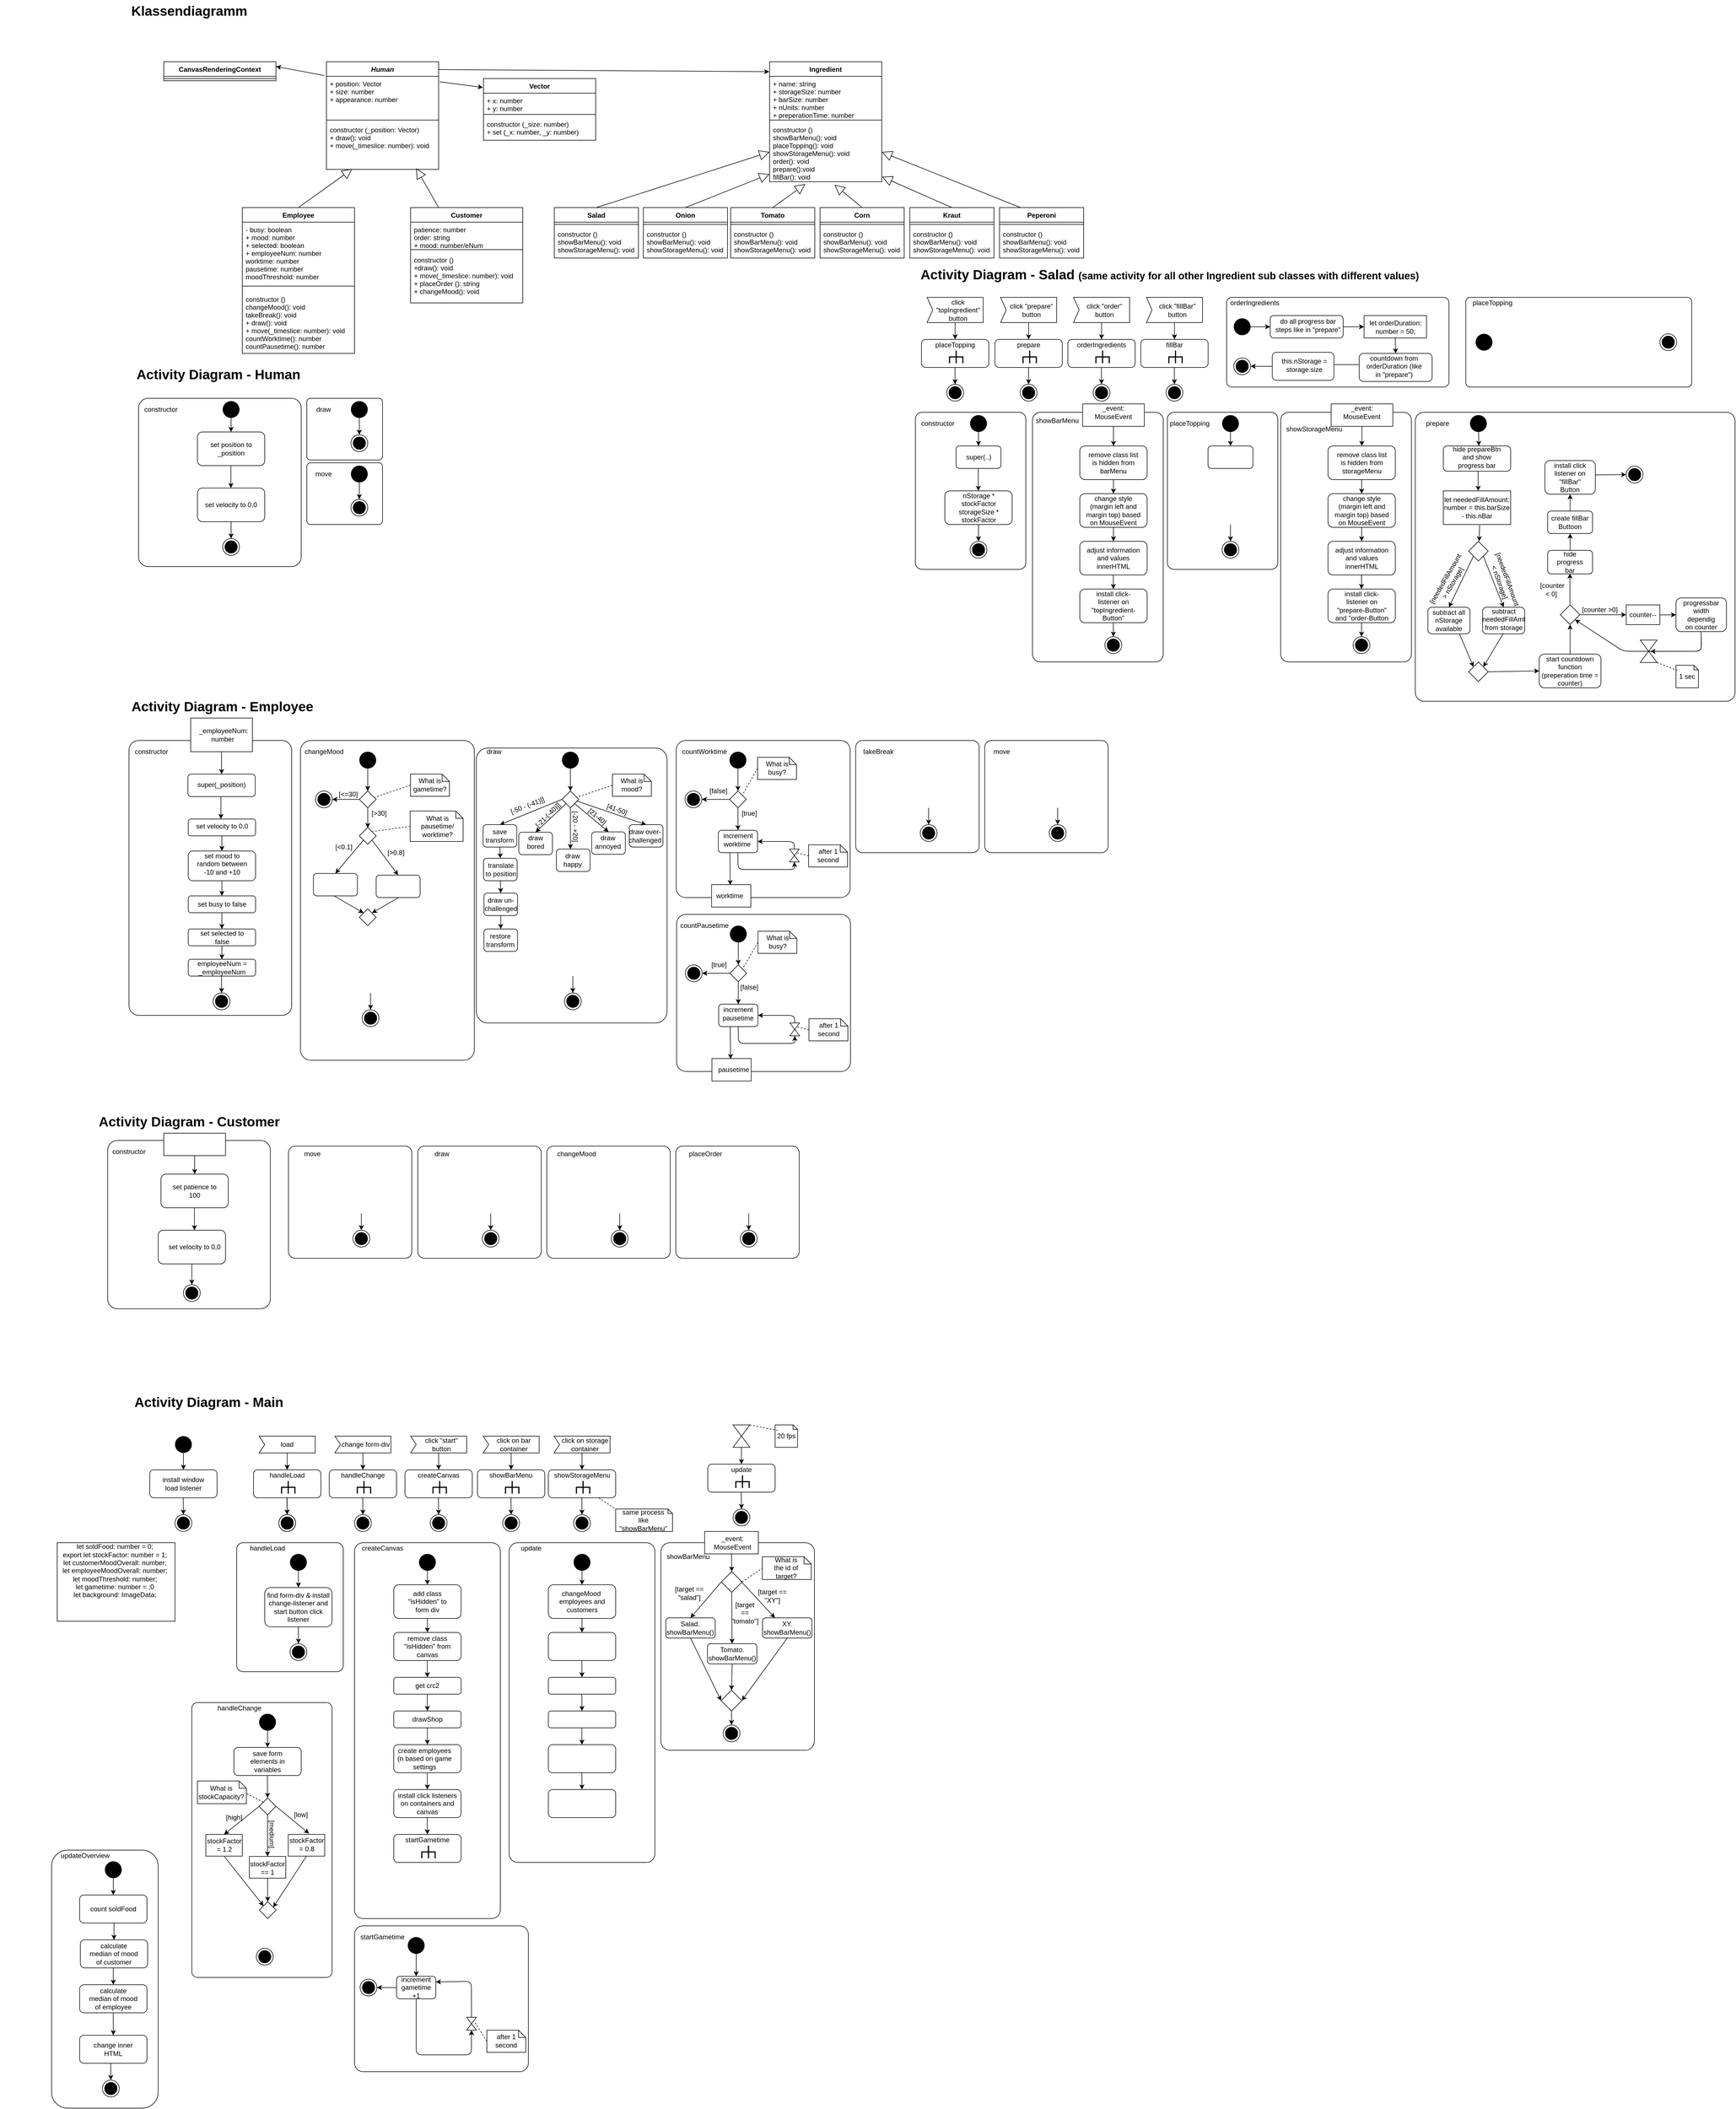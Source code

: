 <mxfile version="14.9.6" type="device"><diagram id="sXi7H9621t6duF0LJQ3M" name="Seite-1"><mxGraphModel dx="2050" dy="413" grid="1" gridSize="10" guides="1" tooltips="1" connect="1" arrows="1" fold="1" page="1" pageScale="1" pageWidth="1169" pageHeight="827" math="0" shadow="0"><root><mxCell id="0"/><mxCell id="1" parent="0"/><mxCell id="RanaD5R9kCwxa9IHPGKo-1" value="Klassendiagramm" style="text;strokeColor=none;fillColor=none;html=1;fontSize=24;fontStyle=1;verticalAlign=middle;align=center;" parent="1" vertex="1"><mxGeometry x="65" y="10" width="100" height="40" as="geometry"/></mxCell><mxCell id="RanaD5R9kCwxa9IHPGKo-2" value="Human" style="swimlane;fontStyle=3;align=center;verticalAlign=top;childLayout=stackLayout;horizontal=1;startSize=26;horizontalStack=0;resizeParent=1;resizeParentMax=0;resizeLast=0;collapsible=1;marginBottom=0;" parent="1" vertex="1"><mxGeometry x="360" y="120" width="200" height="192" as="geometry"/></mxCell><mxCell id="RanaD5R9kCwxa9IHPGKo-3" value="+ position: Vector&#10;+ size: number&#10;+ appearance: number&#10;" style="text;strokeColor=none;fillColor=none;align=left;verticalAlign=top;spacingLeft=4;spacingRight=4;overflow=hidden;rotatable=0;points=[[0,0.5],[1,0.5]];portConstraint=eastwest;" parent="RanaD5R9kCwxa9IHPGKo-2" vertex="1"><mxGeometry y="26" width="200" height="74" as="geometry"/></mxCell><mxCell id="RanaD5R9kCwxa9IHPGKo-4" value="" style="line;strokeWidth=1;fillColor=none;align=left;verticalAlign=middle;spacingTop=-1;spacingLeft=3;spacingRight=3;rotatable=0;labelPosition=right;points=[];portConstraint=eastwest;" parent="RanaD5R9kCwxa9IHPGKo-2" vertex="1"><mxGeometry y="100" width="200" height="8" as="geometry"/></mxCell><mxCell id="RanaD5R9kCwxa9IHPGKo-5" value="constructor (_position: Vector)&#10;+ draw(): void&#10;+ move(_timeslice: number): void" style="text;strokeColor=none;fillColor=none;align=left;verticalAlign=top;spacingLeft=4;spacingRight=4;overflow=hidden;rotatable=0;points=[[0,0.5],[1,0.5]];portConstraint=eastwest;" parent="RanaD5R9kCwxa9IHPGKo-2" vertex="1"><mxGeometry y="108" width="200" height="84" as="geometry"/></mxCell><mxCell id="RanaD5R9kCwxa9IHPGKo-6" value="CanvasRenderingContext" style="swimlane;fontStyle=1;align=center;verticalAlign=top;childLayout=stackLayout;horizontal=1;startSize=26;horizontalStack=0;resizeParent=1;resizeParentMax=0;resizeLast=0;collapsible=1;marginBottom=0;" parent="1" vertex="1"><mxGeometry x="70" y="120" width="200" height="34" as="geometry"/></mxCell><mxCell id="RanaD5R9kCwxa9IHPGKo-8" value="" style="line;strokeWidth=1;fillColor=none;align=left;verticalAlign=middle;spacingTop=-1;spacingLeft=3;spacingRight=3;rotatable=0;labelPosition=right;points=[];portConstraint=eastwest;" parent="RanaD5R9kCwxa9IHPGKo-6" vertex="1"><mxGeometry y="26" width="200" height="8" as="geometry"/></mxCell><mxCell id="RanaD5R9kCwxa9IHPGKo-12" value="" style="endArrow=classic;html=1;exitX=-0.02;exitY=0.128;exitDx=0;exitDy=0;entryX=1;entryY=0.25;entryDx=0;entryDy=0;exitPerimeter=0;" parent="1" source="RanaD5R9kCwxa9IHPGKo-2" target="RanaD5R9kCwxa9IHPGKo-6" edge="1"><mxGeometry width="50" height="50" relative="1" as="geometry"><mxPoint x="760" y="240" as="sourcePoint"/><mxPoint x="810" y="190" as="targetPoint"/></mxGeometry></mxCell><mxCell id="RanaD5R9kCwxa9IHPGKo-13" value="Vector" style="swimlane;fontStyle=1;align=center;verticalAlign=top;childLayout=stackLayout;horizontal=1;startSize=26;horizontalStack=0;resizeParent=1;resizeParentMax=0;resizeLast=0;collapsible=1;marginBottom=0;" parent="1" vertex="1"><mxGeometry x="640" y="150" width="200" height="110" as="geometry"/></mxCell><mxCell id="RanaD5R9kCwxa9IHPGKo-14" value="+ x: number&#10;+ y: number&#10;" style="text;strokeColor=none;fillColor=none;align=left;verticalAlign=top;spacingLeft=4;spacingRight=4;overflow=hidden;rotatable=0;points=[[0,0.5],[1,0.5]];portConstraint=eastwest;" parent="RanaD5R9kCwxa9IHPGKo-13" vertex="1"><mxGeometry y="26" width="200" height="34" as="geometry"/></mxCell><mxCell id="RanaD5R9kCwxa9IHPGKo-15" value="" style="line;strokeWidth=1;fillColor=none;align=left;verticalAlign=middle;spacingTop=-1;spacingLeft=3;spacingRight=3;rotatable=0;labelPosition=right;points=[];portConstraint=eastwest;" parent="RanaD5R9kCwxa9IHPGKo-13" vertex="1"><mxGeometry y="60" width="200" height="8" as="geometry"/></mxCell><mxCell id="RanaD5R9kCwxa9IHPGKo-16" value="constructor (_size: number)&#10;+ set (_x: number, _y: number)" style="text;strokeColor=none;fillColor=none;align=left;verticalAlign=top;spacingLeft=4;spacingRight=4;overflow=hidden;rotatable=0;points=[[0,0.5],[1,0.5]];portConstraint=eastwest;" parent="RanaD5R9kCwxa9IHPGKo-13" vertex="1"><mxGeometry y="68" width="200" height="42" as="geometry"/></mxCell><mxCell id="RanaD5R9kCwxa9IHPGKo-17" value="" style="endArrow=classic;html=1;exitX=1.01;exitY=0.186;exitDx=0;exitDy=0;entryX=-0.005;entryY=0.145;entryDx=0;entryDy=0;exitPerimeter=0;entryPerimeter=0;" parent="1" source="RanaD5R9kCwxa9IHPGKo-2" target="RanaD5R9kCwxa9IHPGKo-13" edge="1"><mxGeometry width="50" height="50" relative="1" as="geometry"><mxPoint x="366" y="141.008" as="sourcePoint"/><mxPoint x="280" y="138.5" as="targetPoint"/></mxGeometry></mxCell><mxCell id="RanaD5R9kCwxa9IHPGKo-18" value="Employee" style="swimlane;fontStyle=1;align=center;verticalAlign=top;childLayout=stackLayout;horizontal=1;startSize=26;horizontalStack=0;resizeParent=1;resizeParentMax=0;resizeLast=0;collapsible=1;marginBottom=0;" parent="1" vertex="1"><mxGeometry x="210" y="380" width="200" height="260" as="geometry"/></mxCell><mxCell id="RanaD5R9kCwxa9IHPGKo-19" value="- busy: boolean&#10;+ mood: number&#10;+ selected: boolean&#10;+ employeeNum: number&#10;worktime: number&#10;pausetime: number&#10;moodThreshold: number&#10;" style="text;strokeColor=none;fillColor=none;align=left;verticalAlign=top;spacingLeft=4;spacingRight=4;overflow=hidden;rotatable=0;points=[[0,0.5],[1,0.5]];portConstraint=eastwest;" parent="RanaD5R9kCwxa9IHPGKo-18" vertex="1"><mxGeometry y="26" width="200" height="104" as="geometry"/></mxCell><mxCell id="RanaD5R9kCwxa9IHPGKo-20" value="" style="line;strokeWidth=1;fillColor=none;align=left;verticalAlign=middle;spacingTop=-1;spacingLeft=3;spacingRight=3;rotatable=0;labelPosition=right;points=[];portConstraint=eastwest;" parent="RanaD5R9kCwxa9IHPGKo-18" vertex="1"><mxGeometry y="130" width="200" height="20" as="geometry"/></mxCell><mxCell id="RanaD5R9kCwxa9IHPGKo-21" value="constructor ()&#10;changeMood(): void&#10;takeBreak(): void&#10;+ draw(): void&#10;+ move(_timeslice: number): void&#10;countWorktime(): number&#10;countPausetime(): number" style="text;strokeColor=none;fillColor=none;align=left;verticalAlign=top;spacingLeft=4;spacingRight=4;overflow=hidden;rotatable=0;points=[[0,0.5],[1,0.5]];portConstraint=eastwest;" parent="RanaD5R9kCwxa9IHPGKo-18" vertex="1"><mxGeometry y="150" width="200" height="110" as="geometry"/></mxCell><mxCell id="RanaD5R9kCwxa9IHPGKo-22" value="Customer" style="swimlane;fontStyle=1;align=center;verticalAlign=top;childLayout=stackLayout;horizontal=1;startSize=26;horizontalStack=0;resizeParent=1;resizeParentMax=0;resizeLast=0;collapsible=1;marginBottom=0;" parent="1" vertex="1"><mxGeometry x="510" y="380" width="200" height="170" as="geometry"/></mxCell><mxCell id="RanaD5R9kCwxa9IHPGKo-23" value="patience: number&#10;order: string&#10;+ mood: number/eNum&#10;" style="text;strokeColor=none;fillColor=none;align=left;verticalAlign=top;spacingLeft=4;spacingRight=4;overflow=hidden;rotatable=0;points=[[0,0.5],[1,0.5]];portConstraint=eastwest;" parent="RanaD5R9kCwxa9IHPGKo-22" vertex="1"><mxGeometry y="26" width="200" height="44" as="geometry"/></mxCell><mxCell id="RanaD5R9kCwxa9IHPGKo-24" value="" style="line;strokeWidth=1;fillColor=none;align=left;verticalAlign=middle;spacingTop=-1;spacingLeft=3;spacingRight=3;rotatable=0;labelPosition=right;points=[];portConstraint=eastwest;" parent="RanaD5R9kCwxa9IHPGKo-22" vertex="1"><mxGeometry y="70" width="200" height="10" as="geometry"/></mxCell><mxCell id="RanaD5R9kCwxa9IHPGKo-25" value="constructor ()&#10;+draw(): void&#10;+ move(_timeslice: number): void&#10;+ placeOrder (): string&#10;+ changeMood(): void&#10;" style="text;strokeColor=none;fillColor=none;align=left;verticalAlign=top;spacingLeft=4;spacingRight=4;overflow=hidden;rotatable=0;points=[[0,0.5],[1,0.5]];portConstraint=eastwest;" parent="RanaD5R9kCwxa9IHPGKo-22" vertex="1"><mxGeometry y="80" width="200" height="90" as="geometry"/></mxCell><mxCell id="RanaD5R9kCwxa9IHPGKo-26" value="" style="endArrow=block;endSize=16;endFill=0;html=1;entryX=0.18;entryY=1.192;entryDx=0;entryDy=0;entryPerimeter=0;exitX=0.5;exitY=0;exitDx=0;exitDy=0;" parent="1" source="RanaD5R9kCwxa9IHPGKo-18" edge="1"><mxGeometry x="0.082" y="3" width="160" relative="1" as="geometry"><mxPoint x="290" y="360" as="sourcePoint"/><mxPoint x="406" y="310.992" as="targetPoint"/><Array as="points"><mxPoint x="380" y="330"/></Array><mxPoint as="offset"/></mxGeometry></mxCell><mxCell id="RanaD5R9kCwxa9IHPGKo-27" value="" style="endArrow=block;endSize=16;endFill=0;html=1;exitX=0.25;exitY=0;exitDx=0;exitDy=0;" parent="1" source="RanaD5R9kCwxa9IHPGKo-22" edge="1"><mxGeometry x="0.082" y="3" width="160" relative="1" as="geometry"><mxPoint x="320" y="390" as="sourcePoint"/><mxPoint x="520" y="310" as="targetPoint"/><Array as="points"/><mxPoint as="offset"/></mxGeometry></mxCell><mxCell id="oDpDH8PeUgO924sT5aSu-1" value="Activity Diagram - Human" style="text;strokeColor=none;fillColor=none;html=1;fontSize=24;fontStyle=1;verticalAlign=middle;align=center;" parent="1" vertex="1"><mxGeometry x="117.26" y="657.5" width="100" height="40" as="geometry"/></mxCell><mxCell id="oDpDH8PeUgO924sT5aSu-2" value="" style="rounded=1;whiteSpace=wrap;html=1;arcSize=6;" parent="1" vertex="1"><mxGeometry x="25" y="720" width="290" height="300" as="geometry"/></mxCell><mxCell id="oDpDH8PeUgO924sT5aSu-3" value="constructor" style="text;html=1;strokeColor=none;fillColor=none;align=center;verticalAlign=middle;whiteSpace=wrap;rounded=0;" parent="1" vertex="1"><mxGeometry x="45" y="730" width="40" height="20" as="geometry"/></mxCell><mxCell id="oDpDH8PeUgO924sT5aSu-6" value="" style="endArrow=classic;html=1;exitX=0.5;exitY=1;exitDx=0;exitDy=0;" parent="1" target="oDpDH8PeUgO924sT5aSu-7" edge="1"><mxGeometry width="50" height="50" relative="1" as="geometry"><mxPoint x="190" y="740" as="sourcePoint"/><mxPoint x="830" y="690" as="targetPoint"/></mxGeometry></mxCell><mxCell id="oDpDH8PeUgO924sT5aSu-7" value="" style="rounded=1;whiteSpace=wrap;html=1;" parent="1" vertex="1"><mxGeometry x="130" y="780" width="120" height="60" as="geometry"/></mxCell><mxCell id="oDpDH8PeUgO924sT5aSu-8" value="set position to _position" style="text;html=1;strokeColor=none;fillColor=none;align=center;verticalAlign=middle;whiteSpace=wrap;rounded=0;" parent="1" vertex="1"><mxGeometry x="140" y="800" width="100" height="20" as="geometry"/></mxCell><mxCell id="oDpDH8PeUgO924sT5aSu-9" value="" style="endArrow=classic;html=1;exitX=0.5;exitY=1;exitDx=0;exitDy=0;" parent="1" edge="1"><mxGeometry width="50" height="50" relative="1" as="geometry"><mxPoint x="189.66" y="840" as="sourcePoint"/><mxPoint x="189.66" y="880" as="targetPoint"/></mxGeometry></mxCell><mxCell id="oDpDH8PeUgO924sT5aSu-10" value="" style="rounded=1;whiteSpace=wrap;html=1;" parent="1" vertex="1"><mxGeometry x="130" y="880" width="120" height="60" as="geometry"/></mxCell><mxCell id="oDpDH8PeUgO924sT5aSu-11" value="set velocity to 0,0" style="text;html=1;strokeColor=none;fillColor=none;align=center;verticalAlign=middle;whiteSpace=wrap;rounded=0;" parent="1" vertex="1"><mxGeometry x="140" y="900" width="100" height="20" as="geometry"/></mxCell><mxCell id="oDpDH8PeUgO924sT5aSu-12" value="" style="ellipse;html=1;shape=endState;fillColor=#000000;strokeColor=#000000;" parent="1" vertex="1"><mxGeometry x="175" y="970" width="30" height="30" as="geometry"/></mxCell><mxCell id="oDpDH8PeUgO924sT5aSu-13" value="" style="endArrow=classic;html=1;exitX=0.5;exitY=1;exitDx=0;exitDy=0;entryX=0.5;entryY=0;entryDx=0;entryDy=0;" parent="1" source="oDpDH8PeUgO924sT5aSu-10" edge="1"><mxGeometry width="50" height="50" relative="1" as="geometry"><mxPoint x="199.66" y="850" as="sourcePoint"/><mxPoint x="190" y="970" as="targetPoint"/></mxGeometry></mxCell><mxCell id="oDpDH8PeUgO924sT5aSu-29" value="Activity Diagram - Main" style="text;strokeColor=none;fillColor=none;html=1;fontSize=24;fontStyle=1;verticalAlign=middle;align=center;" parent="1" vertex="1"><mxGeometry x="100" y="2490" width="100" height="40" as="geometry"/></mxCell><mxCell id="oDpDH8PeUgO924sT5aSu-32" value="" style="ellipse;fillColor=#000000;strokeColor=none;" parent="1" vertex="1"><mxGeometry x="90" y="2570" width="30" height="30" as="geometry"/></mxCell><mxCell id="oDpDH8PeUgO924sT5aSu-33" value="" style="endArrow=classic;html=1;exitX=0.5;exitY=1;exitDx=0;exitDy=0;" parent="1" source="oDpDH8PeUgO924sT5aSu-32" target="oDpDH8PeUgO924sT5aSu-34" edge="1"><mxGeometry width="50" height="50" relative="1" as="geometry"><mxPoint x="135" y="2680" as="sourcePoint"/><mxPoint x="185" y="2630" as="targetPoint"/></mxGeometry></mxCell><mxCell id="oDpDH8PeUgO924sT5aSu-34" value="" style="rounded=1;whiteSpace=wrap;html=1;" parent="1" vertex="1"><mxGeometry x="45" y="2630" width="120" height="50" as="geometry"/></mxCell><mxCell id="oDpDH8PeUgO924sT5aSu-35" value="install window load listener" style="text;html=1;strokeColor=none;fillColor=none;align=center;verticalAlign=middle;whiteSpace=wrap;rounded=0;" parent="1" vertex="1"><mxGeometry x="60" y="2645" width="90" height="20" as="geometry"/></mxCell><mxCell id="oDpDH8PeUgO924sT5aSu-36" value="" style="endArrow=classic;html=1;exitX=0.5;exitY=1;exitDx=0;exitDy=0;" parent="1" target="oDpDH8PeUgO924sT5aSu-37" edge="1"><mxGeometry width="50" height="50" relative="1" as="geometry"><mxPoint x="104.71" y="2680.0" as="sourcePoint"/><mxPoint x="104.71" y="2710" as="targetPoint"/></mxGeometry></mxCell><mxCell id="oDpDH8PeUgO924sT5aSu-37" value="" style="ellipse;html=1;shape=endState;fillColor=#000000;strokeColor=#000000;" parent="1" vertex="1"><mxGeometry x="90.0" y="2710" width="30" height="30" as="geometry"/></mxCell><mxCell id="oDpDH8PeUgO924sT5aSu-40" value="" style="html=1;shadow=0;dashed=0;align=center;verticalAlign=middle;shape=mxgraph.arrows2.arrow;dy=0;dx=0;notch=10;" parent="1" vertex="1"><mxGeometry x="240" y="2570" width="100" height="30" as="geometry"/></mxCell><mxCell id="oDpDH8PeUgO924sT5aSu-41" value="load" style="text;html=1;strokeColor=none;fillColor=none;align=center;verticalAlign=middle;whiteSpace=wrap;rounded=0;" parent="1" vertex="1"><mxGeometry x="245" y="2575" width="90" height="20" as="geometry"/></mxCell><mxCell id="oDpDH8PeUgO924sT5aSu-42" value="" style="endArrow=classic;html=1;exitX=0.5;exitY=1;exitDx=0;exitDy=0;" parent="1" edge="1"><mxGeometry width="50" height="50" relative="1" as="geometry"><mxPoint x="290" y="2600" as="sourcePoint"/><mxPoint x="290" y="2630" as="targetPoint"/></mxGeometry></mxCell><mxCell id="oDpDH8PeUgO924sT5aSu-43" value="" style="rounded=1;whiteSpace=wrap;html=1;" parent="1" vertex="1"><mxGeometry x="230" y="2630" width="120" height="50" as="geometry"/></mxCell><mxCell id="oDpDH8PeUgO924sT5aSu-44" value="handleLoad" style="text;html=1;strokeColor=none;fillColor=none;align=center;verticalAlign=middle;whiteSpace=wrap;rounded=0;" parent="1" vertex="1"><mxGeometry x="245" y="2630" width="90" height="20" as="geometry"/></mxCell><mxCell id="oDpDH8PeUgO924sT5aSu-45" value="" style="endArrow=classic;html=1;exitX=0.5;exitY=1;exitDx=0;exitDy=0;" parent="1" edge="1"><mxGeometry width="50" height="50" relative="1" as="geometry"><mxPoint x="289.71" y="2680.0" as="sourcePoint"/><mxPoint x="290" y="2710" as="targetPoint"/></mxGeometry></mxCell><mxCell id="oDpDH8PeUgO924sT5aSu-46" value="" style="ellipse;html=1;shape=endState;fillColor=#000000;strokeColor=#000000;" parent="1" vertex="1"><mxGeometry x="275.0" y="2710" width="30" height="30" as="geometry"/></mxCell><mxCell id="oDpDH8PeUgO924sT5aSu-48" value="" style="group" parent="1" vertex="1" connectable="0"><mxGeometry x="280" y="2650" width="23.75" height="22.5" as="geometry"/></mxCell><mxCell id="oDpDH8PeUgO924sT5aSu-49" value="" style="endArrow=none;html=1;strokeColor=#000000;strokeWidth=2;exitX=1;exitY=0.5;exitDx=0;exitDy=0;exitPerimeter=0;" parent="oDpDH8PeUgO924sT5aSu-48" source="oDpDH8PeUgO924sT5aSu-50" edge="1"><mxGeometry width="50" height="50" relative="1" as="geometry"><mxPoint x="11.995" y="20.005" as="sourcePoint"/><mxPoint x="11.805" y="12.005" as="targetPoint"/><Array as="points"><mxPoint x="11.805" y="12.005"/></Array></mxGeometry></mxCell><mxCell id="oDpDH8PeUgO924sT5aSu-50" value="" style="strokeWidth=2;html=1;shape=mxgraph.flowchart.annotation_2;align=left;labelPosition=right;pointerEvents=1;rotation=90;" parent="oDpDH8PeUgO924sT5aSu-48" vertex="1"><mxGeometry x="0.625" y="-0.625" width="22.5" height="23.75" as="geometry"/></mxCell><mxCell id="oDpDH8PeUgO924sT5aSu-51" value="" style="rounded=1;whiteSpace=wrap;html=1;arcSize=6;" parent="1" vertex="1"><mxGeometry x="200" y="2760" width="190" height="230" as="geometry"/></mxCell><mxCell id="oDpDH8PeUgO924sT5aSu-52" value="handleLoad" style="text;html=1;strokeColor=none;fillColor=none;align=center;verticalAlign=middle;whiteSpace=wrap;rounded=0;" parent="1" vertex="1"><mxGeometry x="210" y="2760" width="90" height="20" as="geometry"/></mxCell><mxCell id="oDpDH8PeUgO924sT5aSu-53" value="" style="ellipse;fillColor=#000000;strokeColor=none;" parent="1" vertex="1"><mxGeometry x="295" y="2780" width="30" height="30" as="geometry"/></mxCell><mxCell id="oDpDH8PeUgO924sT5aSu-54" value="" style="endArrow=classic;html=1;exitX=0.5;exitY=1;exitDx=0;exitDy=0;" parent="1" source="oDpDH8PeUgO924sT5aSu-53" target="oDpDH8PeUgO924sT5aSu-55" edge="1"><mxGeometry width="50" height="50" relative="1" as="geometry"><mxPoint x="340" y="2890" as="sourcePoint"/><mxPoint x="390" y="2840" as="targetPoint"/></mxGeometry></mxCell><mxCell id="oDpDH8PeUgO924sT5aSu-55" value="" style="rounded=1;whiteSpace=wrap;html=1;" parent="1" vertex="1"><mxGeometry x="250" y="2840" width="120" height="70" as="geometry"/></mxCell><mxCell id="oDpDH8PeUgO924sT5aSu-56" value="find form-div &amp;amp; install change-listener and start button click listener" style="text;html=1;strokeColor=none;fillColor=none;align=center;verticalAlign=middle;whiteSpace=wrap;rounded=0;" parent="1" vertex="1"><mxGeometry x="250" y="2865" width="120" height="20" as="geometry"/></mxCell><mxCell id="oDpDH8PeUgO924sT5aSu-57" value="" style="endArrow=classic;html=1;" parent="1" target="oDpDH8PeUgO924sT5aSu-58" edge="1"><mxGeometry width="50" height="50" relative="1" as="geometry"><mxPoint x="310" y="2910.5" as="sourcePoint"/><mxPoint x="309.71" y="2900.5" as="targetPoint"/></mxGeometry></mxCell><mxCell id="oDpDH8PeUgO924sT5aSu-58" value="" style="ellipse;html=1;shape=endState;fillColor=#000000;strokeColor=#000000;" parent="1" vertex="1"><mxGeometry x="295.0" y="2940" width="30" height="30" as="geometry"/></mxCell><mxCell id="oDpDH8PeUgO924sT5aSu-59" value="" style="html=1;shadow=0;dashed=0;align=center;verticalAlign=middle;shape=mxgraph.arrows2.arrow;dy=0;dx=0;notch=10;" parent="1" vertex="1"><mxGeometry x="240" y="2570" width="100" height="30" as="geometry"/></mxCell><mxCell id="oDpDH8PeUgO924sT5aSu-60" value="load" style="text;html=1;strokeColor=none;fillColor=none;align=center;verticalAlign=middle;whiteSpace=wrap;rounded=0;" parent="1" vertex="1"><mxGeometry x="245" y="2575" width="90" height="20" as="geometry"/></mxCell><mxCell id="oDpDH8PeUgO924sT5aSu-61" value="" style="endArrow=classic;html=1;exitX=0.5;exitY=1;exitDx=0;exitDy=0;" parent="1" edge="1"><mxGeometry width="50" height="50" relative="1" as="geometry"><mxPoint x="290" y="2600" as="sourcePoint"/><mxPoint x="290" y="2630" as="targetPoint"/></mxGeometry></mxCell><mxCell id="oDpDH8PeUgO924sT5aSu-62" value="" style="rounded=1;whiteSpace=wrap;html=1;" parent="1" vertex="1"><mxGeometry x="230" y="2630" width="120" height="50" as="geometry"/></mxCell><mxCell id="oDpDH8PeUgO924sT5aSu-63" value="handleLoad" style="text;html=1;strokeColor=none;fillColor=none;align=center;verticalAlign=middle;whiteSpace=wrap;rounded=0;" parent="1" vertex="1"><mxGeometry x="245" y="2630" width="90" height="20" as="geometry"/></mxCell><mxCell id="oDpDH8PeUgO924sT5aSu-64" value="" style="endArrow=classic;html=1;exitX=0.5;exitY=1;exitDx=0;exitDy=0;" parent="1" edge="1"><mxGeometry width="50" height="50" relative="1" as="geometry"><mxPoint x="289.71" y="2680.0" as="sourcePoint"/><mxPoint x="290" y="2710" as="targetPoint"/></mxGeometry></mxCell><mxCell id="oDpDH8PeUgO924sT5aSu-65" value="" style="ellipse;html=1;shape=endState;fillColor=#000000;strokeColor=#000000;" parent="1" vertex="1"><mxGeometry x="275.0" y="2710" width="30" height="30" as="geometry"/></mxCell><mxCell id="oDpDH8PeUgO924sT5aSu-66" value="" style="group" parent="1" vertex="1" connectable="0"><mxGeometry x="280" y="2650" width="23.75" height="22.5" as="geometry"/></mxCell><mxCell id="oDpDH8PeUgO924sT5aSu-67" value="" style="endArrow=none;html=1;strokeColor=#000000;strokeWidth=2;exitX=1;exitY=0.5;exitDx=0;exitDy=0;exitPerimeter=0;" parent="oDpDH8PeUgO924sT5aSu-66" source="oDpDH8PeUgO924sT5aSu-68" edge="1"><mxGeometry width="50" height="50" relative="1" as="geometry"><mxPoint x="11.995" y="20.005" as="sourcePoint"/><mxPoint x="11.805" y="12.005" as="targetPoint"/><Array as="points"><mxPoint x="11.805" y="12.005"/></Array></mxGeometry></mxCell><mxCell id="oDpDH8PeUgO924sT5aSu-68" value="" style="strokeWidth=2;html=1;shape=mxgraph.flowchart.annotation_2;align=left;labelPosition=right;pointerEvents=1;rotation=90;" parent="oDpDH8PeUgO924sT5aSu-66" vertex="1"><mxGeometry x="0.625" y="-0.625" width="22.5" height="23.75" as="geometry"/></mxCell><mxCell id="oDpDH8PeUgO924sT5aSu-69" value="" style="html=1;shadow=0;dashed=0;align=center;verticalAlign=middle;shape=mxgraph.arrows2.arrow;dy=0;dx=0;notch=10;" parent="1" vertex="1"><mxGeometry x="375" y="2570" width="100" height="30" as="geometry"/></mxCell><mxCell id="oDpDH8PeUgO924sT5aSu-70" value="change form-div" style="text;html=1;strokeColor=none;fillColor=none;align=center;verticalAlign=middle;whiteSpace=wrap;rounded=0;" parent="1" vertex="1"><mxGeometry x="385" y="2575" width="90" height="20" as="geometry"/></mxCell><mxCell id="oDpDH8PeUgO924sT5aSu-71" value="" style="endArrow=classic;html=1;exitX=0.5;exitY=1;exitDx=0;exitDy=0;" parent="1" edge="1"><mxGeometry width="50" height="50" relative="1" as="geometry"><mxPoint x="425" y="2600" as="sourcePoint"/><mxPoint x="425" y="2630" as="targetPoint"/></mxGeometry></mxCell><mxCell id="oDpDH8PeUgO924sT5aSu-72" value="" style="rounded=1;whiteSpace=wrap;html=1;" parent="1" vertex="1"><mxGeometry x="365" y="2630" width="120" height="50" as="geometry"/></mxCell><mxCell id="oDpDH8PeUgO924sT5aSu-73" value="handleChange" style="text;html=1;strokeColor=none;fillColor=none;align=center;verticalAlign=middle;whiteSpace=wrap;rounded=0;" parent="1" vertex="1"><mxGeometry x="380" y="2630" width="90" height="20" as="geometry"/></mxCell><mxCell id="oDpDH8PeUgO924sT5aSu-74" value="" style="endArrow=classic;html=1;exitX=0.5;exitY=1;exitDx=0;exitDy=0;" parent="1" edge="1"><mxGeometry width="50" height="50" relative="1" as="geometry"><mxPoint x="424.71" y="2680.0" as="sourcePoint"/><mxPoint x="425" y="2710" as="targetPoint"/></mxGeometry></mxCell><mxCell id="oDpDH8PeUgO924sT5aSu-75" value="" style="ellipse;html=1;shape=endState;fillColor=#000000;strokeColor=#000000;" parent="1" vertex="1"><mxGeometry x="410.0" y="2710" width="30" height="30" as="geometry"/></mxCell><mxCell id="oDpDH8PeUgO924sT5aSu-76" value="" style="group" parent="1" vertex="1" connectable="0"><mxGeometry x="415" y="2650" width="23.75" height="22.5" as="geometry"/></mxCell><mxCell id="oDpDH8PeUgO924sT5aSu-77" value="" style="endArrow=none;html=1;strokeColor=#000000;strokeWidth=2;exitX=1;exitY=0.5;exitDx=0;exitDy=0;exitPerimeter=0;" parent="oDpDH8PeUgO924sT5aSu-76" source="oDpDH8PeUgO924sT5aSu-78" edge="1"><mxGeometry width="50" height="50" relative="1" as="geometry"><mxPoint x="11.995" y="20.005" as="sourcePoint"/><mxPoint x="11.805" y="12.005" as="targetPoint"/><Array as="points"><mxPoint x="11.805" y="12.005"/></Array></mxGeometry></mxCell><mxCell id="oDpDH8PeUgO924sT5aSu-78" value="" style="strokeWidth=2;html=1;shape=mxgraph.flowchart.annotation_2;align=left;labelPosition=right;pointerEvents=1;rotation=90;" parent="oDpDH8PeUgO924sT5aSu-76" vertex="1"><mxGeometry x="0.625" y="-0.625" width="22.5" height="23.75" as="geometry"/></mxCell><mxCell id="oDpDH8PeUgO924sT5aSu-79" value="" style="rounded=1;whiteSpace=wrap;html=1;arcSize=4;" parent="1" vertex="1"><mxGeometry x="120" y="3045" width="250" height="490" as="geometry"/></mxCell><mxCell id="oDpDH8PeUgO924sT5aSu-80" value="handleChange" style="text;html=1;strokeColor=none;fillColor=none;align=center;verticalAlign=middle;whiteSpace=wrap;rounded=0;" parent="1" vertex="1"><mxGeometry x="160" y="3045" width="90" height="20" as="geometry"/></mxCell><mxCell id="oDpDH8PeUgO924sT5aSu-81" value="" style="ellipse;fillColor=#000000;strokeColor=none;" parent="1" vertex="1"><mxGeometry x="240" y="3065" width="30" height="30" as="geometry"/></mxCell><mxCell id="oDpDH8PeUgO924sT5aSu-82" value="" style="endArrow=classic;html=1;exitX=0.5;exitY=1;exitDx=0;exitDy=0;" parent="1" source="oDpDH8PeUgO924sT5aSu-81" target="oDpDH8PeUgO924sT5aSu-83" edge="1"><mxGeometry width="50" height="50" relative="1" as="geometry"><mxPoint x="285" y="3175" as="sourcePoint"/><mxPoint x="335" y="3125" as="targetPoint"/></mxGeometry></mxCell><mxCell id="oDpDH8PeUgO924sT5aSu-83" value="" style="rounded=1;whiteSpace=wrap;html=1;" parent="1" vertex="1"><mxGeometry x="195" y="3125" width="120" height="50" as="geometry"/></mxCell><mxCell id="oDpDH8PeUgO924sT5aSu-84" value="save form elements in variables" style="text;html=1;strokeColor=none;fillColor=none;align=center;verticalAlign=middle;whiteSpace=wrap;rounded=0;" parent="1" vertex="1"><mxGeometry x="210" y="3140" width="90" height="20" as="geometry"/></mxCell><mxCell id="oDpDH8PeUgO924sT5aSu-85" value="" style="endArrow=classic;html=1;exitX=0.5;exitY=1;exitDx=0;exitDy=0;entryX=0.5;entryY=0;entryDx=0;entryDy=0;" parent="1" edge="1"><mxGeometry width="50" height="50" relative="1" as="geometry"><mxPoint x="254.71" y="3175.0" as="sourcePoint"/><mxPoint x="255" y="3215.0" as="targetPoint"/></mxGeometry></mxCell><mxCell id="oDpDH8PeUgO924sT5aSu-86" value="" style="ellipse;html=1;shape=endState;fillColor=#000000;strokeColor=#000000;" parent="1" vertex="1"><mxGeometry x="235.0" y="3483" width="30" height="30" as="geometry"/></mxCell><mxCell id="oDpDH8PeUgO924sT5aSu-87" value="" style="html=1;shadow=0;dashed=0;align=center;verticalAlign=middle;shape=mxgraph.arrows2.arrow;dy=0;dx=0;notch=10;" parent="1" vertex="1"><mxGeometry x="510" y="2570" width="100" height="30" as="geometry"/></mxCell><mxCell id="oDpDH8PeUgO924sT5aSu-88" value="click &quot;start&quot; button" style="text;html=1;strokeColor=none;fillColor=none;align=center;verticalAlign=middle;whiteSpace=wrap;rounded=0;" parent="1" vertex="1"><mxGeometry x="520" y="2575" width="90" height="20" as="geometry"/></mxCell><mxCell id="oDpDH8PeUgO924sT5aSu-89" value="" style="endArrow=classic;html=1;exitX=0.5;exitY=1;exitDx=0;exitDy=0;" parent="1" edge="1"><mxGeometry width="50" height="50" relative="1" as="geometry"><mxPoint x="560" y="2600" as="sourcePoint"/><mxPoint x="560" y="2630" as="targetPoint"/></mxGeometry></mxCell><mxCell id="oDpDH8PeUgO924sT5aSu-90" value="" style="rounded=1;whiteSpace=wrap;html=1;" parent="1" vertex="1"><mxGeometry x="500" y="2630" width="120" height="50" as="geometry"/></mxCell><mxCell id="oDpDH8PeUgO924sT5aSu-91" value="createCanvas" style="text;html=1;strokeColor=none;fillColor=none;align=center;verticalAlign=middle;whiteSpace=wrap;rounded=0;" parent="1" vertex="1"><mxGeometry x="515" y="2630" width="90" height="20" as="geometry"/></mxCell><mxCell id="oDpDH8PeUgO924sT5aSu-92" value="" style="endArrow=classic;html=1;exitX=0.5;exitY=1;exitDx=0;exitDy=0;" parent="1" edge="1"><mxGeometry width="50" height="50" relative="1" as="geometry"><mxPoint x="559.71" y="2680.0" as="sourcePoint"/><mxPoint x="560" y="2710" as="targetPoint"/></mxGeometry></mxCell><mxCell id="oDpDH8PeUgO924sT5aSu-93" value="" style="ellipse;html=1;shape=endState;fillColor=#000000;strokeColor=#000000;" parent="1" vertex="1"><mxGeometry x="545" y="2710" width="30" height="30" as="geometry"/></mxCell><mxCell id="oDpDH8PeUgO924sT5aSu-94" value="" style="group" parent="1" vertex="1" connectable="0"><mxGeometry x="550" y="2650" width="23.75" height="22.5" as="geometry"/></mxCell><mxCell id="oDpDH8PeUgO924sT5aSu-95" value="" style="endArrow=none;html=1;strokeColor=#000000;strokeWidth=2;exitX=1;exitY=0.5;exitDx=0;exitDy=0;exitPerimeter=0;" parent="oDpDH8PeUgO924sT5aSu-94" source="oDpDH8PeUgO924sT5aSu-96" edge="1"><mxGeometry width="50" height="50" relative="1" as="geometry"><mxPoint x="11.995" y="20.005" as="sourcePoint"/><mxPoint x="11.805" y="12.005" as="targetPoint"/><Array as="points"><mxPoint x="11.805" y="12.005"/></Array></mxGeometry></mxCell><mxCell id="oDpDH8PeUgO924sT5aSu-96" value="" style="strokeWidth=2;html=1;shape=mxgraph.flowchart.annotation_2;align=left;labelPosition=right;pointerEvents=1;rotation=90;" parent="oDpDH8PeUgO924sT5aSu-94" vertex="1"><mxGeometry x="0.625" y="-0.625" width="22.5" height="23.75" as="geometry"/></mxCell><mxCell id="oDpDH8PeUgO924sT5aSu-97" value="" style="rounded=1;whiteSpace=wrap;html=1;arcSize=6;" parent="1" vertex="1"><mxGeometry x="410" y="2760" width="260" height="670" as="geometry"/></mxCell><mxCell id="oDpDH8PeUgO924sT5aSu-98" value="createCanvas" style="text;html=1;strokeColor=none;fillColor=none;align=center;verticalAlign=middle;whiteSpace=wrap;rounded=0;" parent="1" vertex="1"><mxGeometry x="415" y="2760" width="90" height="20" as="geometry"/></mxCell><mxCell id="oDpDH8PeUgO924sT5aSu-99" value="" style="ellipse;fillColor=#000000;strokeColor=none;" parent="1" vertex="1"><mxGeometry x="525" y="2780" width="30" height="30" as="geometry"/></mxCell><mxCell id="oDpDH8PeUgO924sT5aSu-100" value="" style="endArrow=classic;html=1;exitX=0.5;exitY=1;exitDx=0;exitDy=0;entryX=0.5;entryY=0;entryDx=0;entryDy=0;" parent="1" source="oDpDH8PeUgO924sT5aSu-99" target="YKogM5XVlWoCiTQ3vZDi-103" edge="1"><mxGeometry width="50" height="50" relative="1" as="geometry"><mxPoint x="570" y="2890" as="sourcePoint"/><mxPoint x="620" y="2840" as="targetPoint"/></mxGeometry></mxCell><mxCell id="oDpDH8PeUgO924sT5aSu-101" value="" style="rounded=1;whiteSpace=wrap;html=1;" parent="1" vertex="1"><mxGeometry x="480" y="2920" width="120" height="50" as="geometry"/></mxCell><mxCell id="oDpDH8PeUgO924sT5aSu-102" value="remove class &quot;isHidden&quot; from canvas" style="text;html=1;strokeColor=none;fillColor=none;align=center;verticalAlign=middle;whiteSpace=wrap;rounded=0;" parent="1" vertex="1"><mxGeometry x="495" y="2935" width="90" height="20" as="geometry"/></mxCell><mxCell id="oDpDH8PeUgO924sT5aSu-103" value="" style="endArrow=classic;html=1;exitX=0.5;exitY=1;exitDx=0;exitDy=0;" parent="1" edge="1"><mxGeometry width="50" height="50" relative="1" as="geometry"><mxPoint x="539.71" y="2970.0" as="sourcePoint"/><mxPoint x="540" y="3000" as="targetPoint"/></mxGeometry></mxCell><mxCell id="oDpDH8PeUgO924sT5aSu-104" value="" style="rounded=1;whiteSpace=wrap;html=1;" parent="1" vertex="1"><mxGeometry x="480" y="3000" width="120" height="30" as="geometry"/></mxCell><mxCell id="oDpDH8PeUgO924sT5aSu-105" value="get crc2" style="text;html=1;strokeColor=none;fillColor=none;align=center;verticalAlign=middle;whiteSpace=wrap;rounded=0;" parent="1" vertex="1"><mxGeometry x="495" y="3005" width="90" height="20" as="geometry"/></mxCell><mxCell id="oDpDH8PeUgO924sT5aSu-106" value="" style="rounded=1;whiteSpace=wrap;html=1;" parent="1" vertex="1"><mxGeometry x="480" y="3060" width="120" height="30" as="geometry"/></mxCell><mxCell id="oDpDH8PeUgO924sT5aSu-107" value="drawShop" style="text;html=1;strokeColor=none;fillColor=none;align=center;verticalAlign=middle;whiteSpace=wrap;rounded=0;" parent="1" vertex="1"><mxGeometry x="495" y="3065" width="90" height="20" as="geometry"/></mxCell><mxCell id="oDpDH8PeUgO924sT5aSu-108" value="" style="endArrow=classic;html=1;exitX=0.5;exitY=1;exitDx=0;exitDy=0;" parent="1" edge="1"><mxGeometry width="50" height="50" relative="1" as="geometry"><mxPoint x="539.66" y="3030.0" as="sourcePoint"/><mxPoint x="539.95" y="3060" as="targetPoint"/></mxGeometry></mxCell><mxCell id="oDpDH8PeUgO924sT5aSu-109" value="" style="rounded=1;whiteSpace=wrap;html=1;" parent="1" vertex="1"><mxGeometry x="480" y="3120" width="120" height="50" as="geometry"/></mxCell><mxCell id="oDpDH8PeUgO924sT5aSu-110" value="create employees (n based on game settings" style="text;html=1;strokeColor=none;fillColor=none;align=center;verticalAlign=middle;whiteSpace=wrap;rounded=0;" parent="1" vertex="1"><mxGeometry x="480" y="3135" width="110" height="20" as="geometry"/></mxCell><mxCell id="oDpDH8PeUgO924sT5aSu-111" value="" style="endArrow=classic;html=1;exitX=0.5;exitY=1;exitDx=0;exitDy=0;" parent="1" edge="1"><mxGeometry width="50" height="50" relative="1" as="geometry"><mxPoint x="539.66" y="3090.0" as="sourcePoint"/><mxPoint x="539.95" y="3120" as="targetPoint"/></mxGeometry></mxCell><mxCell id="oDpDH8PeUgO924sT5aSu-112" value="" style="rounded=1;whiteSpace=wrap;html=1;" parent="1" vertex="1"><mxGeometry x="480" y="3200" width="120" height="50" as="geometry"/></mxCell><mxCell id="oDpDH8PeUgO924sT5aSu-113" value="install click listeners on containers and canvas" style="text;html=1;strokeColor=none;fillColor=none;align=center;verticalAlign=middle;whiteSpace=wrap;rounded=0;" parent="1" vertex="1"><mxGeometry x="485" y="3215" width="110" height="20" as="geometry"/></mxCell><mxCell id="oDpDH8PeUgO924sT5aSu-114" value="" style="endArrow=classic;html=1;exitX=0.5;exitY=1;exitDx=0;exitDy=0;" parent="1" edge="1"><mxGeometry width="50" height="50" relative="1" as="geometry"><mxPoint x="539.66" y="3170.0" as="sourcePoint"/><mxPoint x="539.95" y="3200" as="targetPoint"/></mxGeometry></mxCell><mxCell id="YKogM5XVlWoCiTQ3vZDi-1" value="Activity Diagram - Employee" style="text;strokeColor=none;fillColor=none;html=1;fontSize=24;fontStyle=1;verticalAlign=middle;align=center;" parent="1" vertex="1"><mxGeometry x="123.63" y="1250" width="100" height="40" as="geometry"/></mxCell><mxCell id="YKogM5XVlWoCiTQ3vZDi-2" value="" style="rounded=1;whiteSpace=wrap;html=1;arcSize=6;" parent="1" vertex="1"><mxGeometry x="8" y="1330" width="290" height="490" as="geometry"/></mxCell><mxCell id="YKogM5XVlWoCiTQ3vZDi-3" value="constructor" style="text;html=1;strokeColor=none;fillColor=none;align=center;verticalAlign=middle;whiteSpace=wrap;rounded=0;" parent="1" vertex="1"><mxGeometry x="28.0" y="1340" width="40" height="20" as="geometry"/></mxCell><mxCell id="YKogM5XVlWoCiTQ3vZDi-4" value="" style="rounded=0;whiteSpace=wrap;html=1;" parent="1" vertex="1"><mxGeometry x="118" y="1290" width="110" height="60" as="geometry"/></mxCell><mxCell id="YKogM5XVlWoCiTQ3vZDi-5" value="&amp;nbsp;_employeeNum: number" style="text;html=1;strokeColor=none;fillColor=none;align=center;verticalAlign=middle;whiteSpace=wrap;rounded=0;" parent="1" vertex="1"><mxGeometry x="130" y="1310" width="90" height="20" as="geometry"/></mxCell><mxCell id="YKogM5XVlWoCiTQ3vZDi-6" value="" style="endArrow=classic;html=1;exitX=0.5;exitY=1;exitDx=0;exitDy=0;" parent="1" source="YKogM5XVlWoCiTQ3vZDi-4" target="YKogM5XVlWoCiTQ3vZDi-7" edge="1"><mxGeometry width="50" height="50" relative="1" as="geometry"><mxPoint x="763" y="1350" as="sourcePoint"/><mxPoint x="813" y="1300" as="targetPoint"/></mxGeometry></mxCell><mxCell id="YKogM5XVlWoCiTQ3vZDi-7" value="" style="rounded=1;whiteSpace=wrap;html=1;" parent="1" vertex="1"><mxGeometry x="113" y="1390" width="120" height="40" as="geometry"/></mxCell><mxCell id="YKogM5XVlWoCiTQ3vZDi-8" value="super(_position)" style="text;html=1;strokeColor=none;fillColor=none;align=center;verticalAlign=middle;whiteSpace=wrap;rounded=0;" parent="1" vertex="1"><mxGeometry x="123.0" y="1399" width="100" height="20" as="geometry"/></mxCell><mxCell id="YKogM5XVlWoCiTQ3vZDi-9" value="" style="endArrow=classic;html=1;exitX=0.5;exitY=1;exitDx=0;exitDy=0;" parent="1" edge="1"><mxGeometry width="50" height="50" relative="1" as="geometry"><mxPoint x="171.89" y="1430" as="sourcePoint"/><mxPoint x="171.89" y="1470" as="targetPoint"/></mxGeometry></mxCell><mxCell id="YKogM5XVlWoCiTQ3vZDi-10" value="" style="rounded=1;whiteSpace=wrap;html=1;" parent="1" vertex="1"><mxGeometry x="113.63" y="1470" width="120" height="30" as="geometry"/></mxCell><mxCell id="YKogM5XVlWoCiTQ3vZDi-11" value="set velocity to 0,0" style="text;html=1;strokeColor=none;fillColor=none;align=center;verticalAlign=middle;whiteSpace=wrap;rounded=0;" parent="1" vertex="1"><mxGeometry x="123.63" y="1472.89" width="100" height="20" as="geometry"/></mxCell><mxCell id="YKogM5XVlWoCiTQ3vZDi-12" value="" style="ellipse;html=1;shape=endState;fillColor=#000000;strokeColor=#000000;" parent="1" vertex="1"><mxGeometry x="158" y="1780" width="30" height="30" as="geometry"/></mxCell><mxCell id="YKogM5XVlWoCiTQ3vZDi-13" value="" style="endArrow=classic;html=1;exitX=0.5;exitY=1;exitDx=0;exitDy=0;entryX=0.5;entryY=0;entryDx=0;entryDy=0;" parent="1" edge="1"><mxGeometry width="50" height="50" relative="1" as="geometry"><mxPoint x="173.0" y="1750" as="sourcePoint"/><mxPoint x="173" y="1780" as="targetPoint"/></mxGeometry></mxCell><mxCell id="YKogM5XVlWoCiTQ3vZDi-14" value="" style="rounded=1;whiteSpace=wrap;html=1;arcSize=6;" parent="1" vertex="1"><mxGeometry x="1533.63" y="1330" width="220" height="200" as="geometry"/></mxCell><mxCell id="YKogM5XVlWoCiTQ3vZDi-15" value="move" style="text;html=1;strokeColor=none;fillColor=none;align=center;verticalAlign=middle;whiteSpace=wrap;rounded=0;" parent="1" vertex="1"><mxGeometry x="1543.63" y="1340" width="40" height="20" as="geometry"/></mxCell><mxCell id="YKogM5XVlWoCiTQ3vZDi-21" value="" style="ellipse;html=1;shape=endState;fillColor=#000000;strokeColor=#000000;" parent="1" vertex="1"><mxGeometry x="1648.63" y="1480" width="30" height="30" as="geometry"/></mxCell><mxCell id="YKogM5XVlWoCiTQ3vZDi-22" value="" style="endArrow=classic;html=1;exitX=0.5;exitY=1;exitDx=0;exitDy=0;entryX=0.5;entryY=0;entryDx=0;entryDy=0;" parent="1" target="YKogM5XVlWoCiTQ3vZDi-21" edge="1"><mxGeometry width="50" height="50" relative="1" as="geometry"><mxPoint x="1663.63" y="1450" as="sourcePoint"/><mxPoint x="1673.29" y="1400" as="targetPoint"/></mxGeometry></mxCell><mxCell id="YKogM5XVlWoCiTQ3vZDi-23" value="" style="ellipse;fillColor=#000000;strokeColor=none;" parent="1" vertex="1"><mxGeometry x="175" y="725" width="30" height="30" as="geometry"/></mxCell><mxCell id="YKogM5XVlWoCiTQ3vZDi-24" value="" style="rounded=1;whiteSpace=wrap;html=1;arcSize=6;" parent="1" vertex="1"><mxGeometry x="627.25" y="1343.5" width="340" height="490" as="geometry"/></mxCell><mxCell id="YKogM5XVlWoCiTQ3vZDi-25" value="draw" style="text;html=1;strokeColor=none;fillColor=none;align=center;verticalAlign=middle;whiteSpace=wrap;rounded=0;" parent="1" vertex="1"><mxGeometry x="639.26" y="1340" width="40" height="20" as="geometry"/></mxCell><mxCell id="YKogM5XVlWoCiTQ3vZDi-26" value="" style="ellipse;html=1;shape=endState;fillColor=#000000;strokeColor=#000000;" parent="1" vertex="1"><mxGeometry x="784.26" y="1780" width="30" height="30" as="geometry"/></mxCell><mxCell id="YKogM5XVlWoCiTQ3vZDi-27" value="" style="endArrow=classic;html=1;exitX=0.5;exitY=1;exitDx=0;exitDy=0;entryX=0.5;entryY=0;entryDx=0;entryDy=0;" parent="1" target="YKogM5XVlWoCiTQ3vZDi-26" edge="1"><mxGeometry width="50" height="50" relative="1" as="geometry"><mxPoint x="799.26" y="1750" as="sourcePoint"/><mxPoint x="808.92" y="1700" as="targetPoint"/></mxGeometry></mxCell><mxCell id="YKogM5XVlWoCiTQ3vZDi-28" value="" style="rounded=1;whiteSpace=wrap;html=1;arcSize=6;" parent="1" vertex="1"><mxGeometry x="313.63" y="1330" width="310" height="570" as="geometry"/></mxCell><mxCell id="YKogM5XVlWoCiTQ3vZDi-29" value="changeMood" style="text;html=1;strokeColor=none;fillColor=none;align=center;verticalAlign=middle;whiteSpace=wrap;rounded=0;" parent="1" vertex="1"><mxGeometry x="335.51" y="1340" width="40" height="20" as="geometry"/></mxCell><mxCell id="YKogM5XVlWoCiTQ3vZDi-30" value="" style="ellipse;html=1;shape=endState;fillColor=#000000;strokeColor=#000000;" parent="1" vertex="1"><mxGeometry x="423.63" y="1810" width="30" height="30" as="geometry"/></mxCell><mxCell id="YKogM5XVlWoCiTQ3vZDi-31" value="" style="endArrow=classic;html=1;exitX=0.5;exitY=1;exitDx=0;exitDy=0;entryX=0.5;entryY=0;entryDx=0;entryDy=0;" parent="1" target="YKogM5XVlWoCiTQ3vZDi-30" edge="1"><mxGeometry width="50" height="50" relative="1" as="geometry"><mxPoint x="438.63" y="1780" as="sourcePoint"/><mxPoint x="448.29" y="1730" as="targetPoint"/></mxGeometry></mxCell><mxCell id="YKogM5XVlWoCiTQ3vZDi-32" value="" style="rounded=1;whiteSpace=wrap;html=1;arcSize=6;" parent="1" vertex="1"><mxGeometry x="1303.63" y="1330" width="220" height="200" as="geometry"/></mxCell><mxCell id="YKogM5XVlWoCiTQ3vZDi-33" value="takeBreak" style="text;html=1;strokeColor=none;fillColor=none;align=center;verticalAlign=middle;whiteSpace=wrap;rounded=0;" parent="1" vertex="1"><mxGeometry x="1313.63" y="1340" width="60" height="20" as="geometry"/></mxCell><mxCell id="YKogM5XVlWoCiTQ3vZDi-34" value="" style="ellipse;html=1;shape=endState;fillColor=#000000;strokeColor=#000000;" parent="1" vertex="1"><mxGeometry x="1418.63" y="1480" width="30" height="30" as="geometry"/></mxCell><mxCell id="YKogM5XVlWoCiTQ3vZDi-35" value="" style="endArrow=classic;html=1;exitX=0.5;exitY=1;exitDx=0;exitDy=0;entryX=0.5;entryY=0;entryDx=0;entryDy=0;" parent="1" target="YKogM5XVlWoCiTQ3vZDi-34" edge="1"><mxGeometry width="50" height="50" relative="1" as="geometry"><mxPoint x="1433.63" y="1450" as="sourcePoint"/><mxPoint x="1443.29" y="1400" as="targetPoint"/></mxGeometry></mxCell><mxCell id="YKogM5XVlWoCiTQ3vZDi-36" value="Activity Diagram - Customer" style="text;strokeColor=none;fillColor=none;html=1;fontSize=24;fontStyle=1;verticalAlign=middle;align=center;" parent="1" vertex="1"><mxGeometry x="65" y="1990" width="100" height="40" as="geometry"/></mxCell><mxCell id="YKogM5XVlWoCiTQ3vZDi-37" value="" style="rounded=1;whiteSpace=wrap;html=1;arcSize=6;" parent="1" vertex="1"><mxGeometry x="-30.0" y="2043" width="290" height="300" as="geometry"/></mxCell><mxCell id="YKogM5XVlWoCiTQ3vZDi-38" value="constructor" style="text;html=1;strokeColor=none;fillColor=none;align=center;verticalAlign=middle;whiteSpace=wrap;rounded=0;" parent="1" vertex="1"><mxGeometry x="-12" y="2053" width="40" height="20" as="geometry"/></mxCell><mxCell id="YKogM5XVlWoCiTQ3vZDi-39" value="" style="rounded=0;whiteSpace=wrap;html=1;" parent="1" vertex="1"><mxGeometry x="70" y="2030" width="110" height="40" as="geometry"/></mxCell><mxCell id="YKogM5XVlWoCiTQ3vZDi-40" value="_position: Vector" style="text;html=1;strokeColor=none;fillColor=none;align=center;verticalAlign=middle;whiteSpace=wrap;rounded=0;" parent="1" vertex="1"><mxGeometry x="88.63" y="2233" width="40" height="20" as="geometry"/></mxCell><mxCell id="YKogM5XVlWoCiTQ3vZDi-41" value="" style="endArrow=classic;html=1;exitX=0.5;exitY=1;exitDx=0;exitDy=0;" parent="1" source="YKogM5XVlWoCiTQ3vZDi-39" target="YKogM5XVlWoCiTQ3vZDi-42" edge="1"><mxGeometry width="50" height="50" relative="1" as="geometry"><mxPoint x="425" y="1983" as="sourcePoint"/><mxPoint x="475" y="1933" as="targetPoint"/></mxGeometry></mxCell><mxCell id="YKogM5XVlWoCiTQ3vZDi-42" value="" style="rounded=1;whiteSpace=wrap;html=1;" parent="1" vertex="1"><mxGeometry x="65" y="2103" width="120" height="60" as="geometry"/></mxCell><mxCell id="YKogM5XVlWoCiTQ3vZDi-43" value="set patience to 100" style="text;html=1;strokeColor=none;fillColor=none;align=center;verticalAlign=middle;whiteSpace=wrap;rounded=0;" parent="1" vertex="1"><mxGeometry x="75" y="2123" width="100" height="20" as="geometry"/></mxCell><mxCell id="YKogM5XVlWoCiTQ3vZDi-44" value="" style="endArrow=classic;html=1;exitX=0.5;exitY=1;exitDx=0;exitDy=0;" parent="1" edge="1"><mxGeometry width="50" height="50" relative="1" as="geometry"><mxPoint x="124.66" y="2163" as="sourcePoint"/><mxPoint x="124.66" y="2203" as="targetPoint"/></mxGeometry></mxCell><mxCell id="YKogM5XVlWoCiTQ3vZDi-45" value="" style="rounded=1;whiteSpace=wrap;html=1;" parent="1" vertex="1"><mxGeometry x="60" y="2203" width="120" height="60" as="geometry"/></mxCell><mxCell id="YKogM5XVlWoCiTQ3vZDi-46" value="set velocity to 0,0" style="text;html=1;strokeColor=none;fillColor=none;align=center;verticalAlign=middle;whiteSpace=wrap;rounded=0;" parent="1" vertex="1"><mxGeometry x="75" y="2223" width="100" height="20" as="geometry"/></mxCell><mxCell id="YKogM5XVlWoCiTQ3vZDi-47" value="" style="ellipse;html=1;shape=endState;fillColor=#000000;strokeColor=#000000;" parent="1" vertex="1"><mxGeometry x="105" y="2300" width="30" height="30" as="geometry"/></mxCell><mxCell id="YKogM5XVlWoCiTQ3vZDi-48" value="" style="endArrow=classic;html=1;exitX=0.5;exitY=1;exitDx=0;exitDy=0;entryX=0.5;entryY=0;entryDx=0;entryDy=0;" parent="1" source="YKogM5XVlWoCiTQ3vZDi-45" edge="1" target="YKogM5XVlWoCiTQ3vZDi-47"><mxGeometry width="50" height="50" relative="1" as="geometry"><mxPoint x="-155.34" y="2093" as="sourcePoint"/><mxPoint x="-165.0" y="2213" as="targetPoint"/></mxGeometry></mxCell><mxCell id="YKogM5XVlWoCiTQ3vZDi-49" value="" style="rounded=1;whiteSpace=wrap;html=1;arcSize=6;" parent="1" vertex="1"><mxGeometry x="292.25" y="2053" width="220" height="200" as="geometry"/></mxCell><mxCell id="YKogM5XVlWoCiTQ3vZDi-50" value="move" style="text;html=1;strokeColor=none;fillColor=none;align=center;verticalAlign=middle;whiteSpace=wrap;rounded=0;" parent="1" vertex="1"><mxGeometry x="315" y="2057" width="40" height="20" as="geometry"/></mxCell><mxCell id="YKogM5XVlWoCiTQ3vZDi-51" value="" style="ellipse;html=1;shape=endState;fillColor=#000000;strokeColor=#000000;" parent="1" vertex="1"><mxGeometry x="407.25" y="2203" width="30" height="30" as="geometry"/></mxCell><mxCell id="YKogM5XVlWoCiTQ3vZDi-52" value="" style="endArrow=classic;html=1;exitX=0.5;exitY=1;exitDx=0;exitDy=0;entryX=0.5;entryY=0;entryDx=0;entryDy=0;" parent="1" target="YKogM5XVlWoCiTQ3vZDi-51" edge="1"><mxGeometry width="50" height="50" relative="1" as="geometry"><mxPoint x="422.25" y="2173" as="sourcePoint"/><mxPoint x="431.91" y="2123" as="targetPoint"/></mxGeometry></mxCell><mxCell id="YKogM5XVlWoCiTQ3vZDi-53" value="" style="rounded=1;whiteSpace=wrap;html=1;arcSize=6;" parent="1" vertex="1"><mxGeometry x="522.88" y="2053" width="220" height="200" as="geometry"/></mxCell><mxCell id="YKogM5XVlWoCiTQ3vZDi-54" value="draw" style="text;html=1;strokeColor=none;fillColor=none;align=center;verticalAlign=middle;whiteSpace=wrap;rounded=0;" parent="1" vertex="1"><mxGeometry x="545.63" y="2057" width="40" height="20" as="geometry"/></mxCell><mxCell id="YKogM5XVlWoCiTQ3vZDi-55" value="" style="ellipse;html=1;shape=endState;fillColor=#000000;strokeColor=#000000;" parent="1" vertex="1"><mxGeometry x="637.88" y="2203" width="30" height="30" as="geometry"/></mxCell><mxCell id="YKogM5XVlWoCiTQ3vZDi-56" value="" style="endArrow=classic;html=1;exitX=0.5;exitY=1;exitDx=0;exitDy=0;entryX=0.5;entryY=0;entryDx=0;entryDy=0;" parent="1" target="YKogM5XVlWoCiTQ3vZDi-55" edge="1"><mxGeometry width="50" height="50" relative="1" as="geometry"><mxPoint x="652.88" y="2173" as="sourcePoint"/><mxPoint x="662.54" y="2123" as="targetPoint"/></mxGeometry></mxCell><mxCell id="YKogM5XVlWoCiTQ3vZDi-57" value="" style="rounded=1;whiteSpace=wrap;html=1;arcSize=6;" parent="1" vertex="1"><mxGeometry x="752.88" y="2053" width="220" height="200" as="geometry"/></mxCell><mxCell id="YKogM5XVlWoCiTQ3vZDi-58" value="changeMood" style="text;html=1;strokeColor=none;fillColor=none;align=center;verticalAlign=middle;whiteSpace=wrap;rounded=0;" parent="1" vertex="1"><mxGeometry x="785.63" y="2057" width="40" height="20" as="geometry"/></mxCell><mxCell id="YKogM5XVlWoCiTQ3vZDi-59" value="" style="ellipse;html=1;shape=endState;fillColor=#000000;strokeColor=#000000;" parent="1" vertex="1"><mxGeometry x="867.88" y="2203" width="30" height="30" as="geometry"/></mxCell><mxCell id="YKogM5XVlWoCiTQ3vZDi-60" value="" style="endArrow=classic;html=1;exitX=0.5;exitY=1;exitDx=0;exitDy=0;entryX=0.5;entryY=0;entryDx=0;entryDy=0;" parent="1" target="YKogM5XVlWoCiTQ3vZDi-59" edge="1"><mxGeometry width="50" height="50" relative="1" as="geometry"><mxPoint x="882.88" y="2173" as="sourcePoint"/><mxPoint x="892.54" y="2123" as="targetPoint"/></mxGeometry></mxCell><mxCell id="YKogM5XVlWoCiTQ3vZDi-61" value="" style="rounded=1;whiteSpace=wrap;html=1;arcSize=6;" parent="1" vertex="1"><mxGeometry x="982.88" y="2053" width="220" height="200" as="geometry"/></mxCell><mxCell id="YKogM5XVlWoCiTQ3vZDi-62" value="placeOrder" style="text;html=1;strokeColor=none;fillColor=none;align=center;verticalAlign=middle;whiteSpace=wrap;rounded=0;" parent="1" vertex="1"><mxGeometry x="1005.63" y="2057" width="60" height="20" as="geometry"/></mxCell><mxCell id="YKogM5XVlWoCiTQ3vZDi-63" value="" style="ellipse;html=1;shape=endState;fillColor=#000000;strokeColor=#000000;" parent="1" vertex="1"><mxGeometry x="1097.88" y="2203" width="30" height="30" as="geometry"/></mxCell><mxCell id="YKogM5XVlWoCiTQ3vZDi-64" value="" style="endArrow=classic;html=1;exitX=0.5;exitY=1;exitDx=0;exitDy=0;entryX=0.5;entryY=0;entryDx=0;entryDy=0;" parent="1" target="YKogM5XVlWoCiTQ3vZDi-63" edge="1"><mxGeometry width="50" height="50" relative="1" as="geometry"><mxPoint x="1112.88" y="2173" as="sourcePoint"/><mxPoint x="1122.54" y="2123" as="targetPoint"/></mxGeometry></mxCell><mxCell id="YKogM5XVlWoCiTQ3vZDi-65" value="" style="endArrow=classic;html=1;exitX=0.5;exitY=1;exitDx=0;exitDy=0;entryX=0.5;entryY=0;entryDx=0;entryDy=0;" parent="1" edge="1" target="YKogM5XVlWoCiTQ3vZDi-66" source="YKogM5XVlWoCiTQ3vZDi-10"><mxGeometry width="50" height="50" relative="1" as="geometry"><mxPoint x="173.29" y="1550" as="sourcePoint"/><mxPoint x="173" y="1600" as="targetPoint"/></mxGeometry></mxCell><mxCell id="YKogM5XVlWoCiTQ3vZDi-66" value="" style="rounded=1;whiteSpace=wrap;html=1;" parent="1" vertex="1"><mxGeometry x="113.63" y="1527" width="120" height="53" as="geometry"/></mxCell><mxCell id="YKogM5XVlWoCiTQ3vZDi-67" value="set mood to random between -10 and +10" style="text;html=1;strokeColor=none;fillColor=none;align=center;verticalAlign=middle;whiteSpace=wrap;rounded=0;" parent="1" vertex="1"><mxGeometry x="123.63" y="1540" width="100" height="20" as="geometry"/></mxCell><mxCell id="YKogM5XVlWoCiTQ3vZDi-84" value="" style="rounded=0;whiteSpace=wrap;html=1;" parent="1" vertex="1"><mxGeometry x="-120" y="2760" width="210" height="140" as="geometry"/></mxCell><mxCell id="YKogM5XVlWoCiTQ3vZDi-85" value="let soldFood: number = 0;&lt;br&gt;export let stockFactor: number = 1;&lt;br&gt;let customerMoodOverall: number;&lt;br&gt;let employeeMoodOverall: number;&lt;br&gt;let moodThreshold: number;&lt;br&gt;let gametime: number = ;0&lt;br&gt;let background: ImageData;" style="text;html=1;strokeColor=none;fillColor=none;align=center;verticalAlign=middle;whiteSpace=wrap;rounded=0;" parent="1" vertex="1"><mxGeometry x="-222" y="2785" width="410" height="50" as="geometry"/></mxCell><mxCell id="YKogM5XVlWoCiTQ3vZDi-86" value="" style="rounded=1;whiteSpace=wrap;html=1;" parent="1" vertex="1"><mxGeometry x="-130" y="3308" width="190" height="460" as="geometry"/></mxCell><mxCell id="YKogM5XVlWoCiTQ3vZDi-87" value="updateOverview" style="text;html=1;strokeColor=none;fillColor=none;align=center;verticalAlign=middle;whiteSpace=wrap;rounded=0;" parent="1" vertex="1"><mxGeometry x="-115" y="3308" width="90" height="20" as="geometry"/></mxCell><mxCell id="YKogM5XVlWoCiTQ3vZDi-88" value="" style="ellipse;fillColor=#000000;strokeColor=none;" parent="1" vertex="1"><mxGeometry x="-35" y="3328" width="30" height="30" as="geometry"/></mxCell><mxCell id="YKogM5XVlWoCiTQ3vZDi-89" value="" style="endArrow=classic;html=1;exitX=0.5;exitY=1;exitDx=0;exitDy=0;" parent="1" source="YKogM5XVlWoCiTQ3vZDi-88" target="YKogM5XVlWoCiTQ3vZDi-90" edge="1"><mxGeometry width="50" height="50" relative="1" as="geometry"><mxPoint x="10" y="3438" as="sourcePoint"/><mxPoint x="60" y="3388" as="targetPoint"/></mxGeometry></mxCell><mxCell id="YKogM5XVlWoCiTQ3vZDi-90" value="" style="rounded=1;whiteSpace=wrap;html=1;" parent="1" vertex="1"><mxGeometry x="-80" y="3388" width="120" height="50" as="geometry"/></mxCell><mxCell id="YKogM5XVlWoCiTQ3vZDi-91" value="count soldFood" style="text;html=1;strokeColor=none;fillColor=none;align=center;verticalAlign=middle;whiteSpace=wrap;rounded=0;" parent="1" vertex="1"><mxGeometry x="-65" y="3403" width="90" height="20" as="geometry"/></mxCell><mxCell id="YKogM5XVlWoCiTQ3vZDi-92" value="" style="endArrow=classic;html=1;exitX=0.5;exitY=1;exitDx=0;exitDy=0;" parent="1" target="YKogM5XVlWoCiTQ3vZDi-93" edge="1"><mxGeometry width="50" height="50" relative="1" as="geometry"><mxPoint x="-24.66" y="3688" as="sourcePoint"/><mxPoint x="-24.66" y="3718" as="targetPoint"/></mxGeometry></mxCell><mxCell id="YKogM5XVlWoCiTQ3vZDi-93" value="" style="ellipse;html=1;shape=endState;fillColor=#000000;strokeColor=#000000;" parent="1" vertex="1"><mxGeometry x="-39.37" y="3718" width="30" height="30" as="geometry"/></mxCell><mxCell id="YKogM5XVlWoCiTQ3vZDi-94" value="" style="endArrow=classic;html=1;exitX=0.5;exitY=1;exitDx=0;exitDy=0;" parent="1" target="YKogM5XVlWoCiTQ3vZDi-95" edge="1"><mxGeometry width="50" height="50" relative="1" as="geometry"><mxPoint x="-18.74" y="3438.0" as="sourcePoint"/><mxPoint x="61.26" y="3468" as="targetPoint"/></mxGeometry></mxCell><mxCell id="YKogM5XVlWoCiTQ3vZDi-95" value="" style="rounded=1;whiteSpace=wrap;html=1;" parent="1" vertex="1"><mxGeometry x="-78.74" y="3468" width="120" height="50" as="geometry"/></mxCell><mxCell id="YKogM5XVlWoCiTQ3vZDi-96" value="calculate median of mood of customer" style="text;html=1;strokeColor=none;fillColor=none;align=center;verticalAlign=middle;whiteSpace=wrap;rounded=0;" parent="1" vertex="1"><mxGeometry x="-63.74" y="3483" width="90" height="20" as="geometry"/></mxCell><mxCell id="YKogM5XVlWoCiTQ3vZDi-97" value="" style="endArrow=classic;html=1;exitX=0.5;exitY=1;exitDx=0;exitDy=0;" parent="1" target="YKogM5XVlWoCiTQ3vZDi-98" edge="1"><mxGeometry width="50" height="50" relative="1" as="geometry"><mxPoint x="-20.0" y="3518.0" as="sourcePoint"/><mxPoint x="60" y="3548" as="targetPoint"/></mxGeometry></mxCell><mxCell id="YKogM5XVlWoCiTQ3vZDi-98" value="" style="rounded=1;whiteSpace=wrap;html=1;" parent="1" vertex="1"><mxGeometry x="-80" y="3548" width="120" height="50" as="geometry"/></mxCell><mxCell id="YKogM5XVlWoCiTQ3vZDi-99" value="calculate median of mood of employee" style="text;html=1;strokeColor=none;fillColor=none;align=center;verticalAlign=middle;whiteSpace=wrap;rounded=0;" parent="1" vertex="1"><mxGeometry x="-65" y="3563" width="90" height="20" as="geometry"/></mxCell><mxCell id="YKogM5XVlWoCiTQ3vZDi-100" value="" style="rounded=1;whiteSpace=wrap;html=1;" parent="1" vertex="1"><mxGeometry x="-80" y="3638" width="120" height="50" as="geometry"/></mxCell><mxCell id="YKogM5XVlWoCiTQ3vZDi-101" value="change inner HTML" style="text;html=1;strokeColor=none;fillColor=none;align=center;verticalAlign=middle;whiteSpace=wrap;rounded=0;" parent="1" vertex="1"><mxGeometry x="-65" y="3653" width="90" height="20" as="geometry"/></mxCell><mxCell id="YKogM5XVlWoCiTQ3vZDi-102" value="" style="endArrow=classic;html=1;exitX=0.5;exitY=1;exitDx=0;exitDy=0;entryX=0.5;entryY=0;entryDx=0;entryDy=0;" parent="1" target="YKogM5XVlWoCiTQ3vZDi-100" edge="1"><mxGeometry width="50" height="50" relative="1" as="geometry"><mxPoint x="-20.14" y="3598" as="sourcePoint"/><mxPoint x="-19.943" y="3628.0" as="targetPoint"/></mxGeometry></mxCell><mxCell id="YKogM5XVlWoCiTQ3vZDi-103" value="" style="rounded=1;whiteSpace=wrap;html=1;" parent="1" vertex="1"><mxGeometry x="480" y="2835" width="120" height="60" as="geometry"/></mxCell><mxCell id="YKogM5XVlWoCiTQ3vZDi-104" value="add class &quot;isHidden&quot; to form div" style="text;html=1;strokeColor=none;fillColor=none;align=center;verticalAlign=middle;whiteSpace=wrap;rounded=0;" parent="1" vertex="1"><mxGeometry x="495" y="2855" width="90" height="20" as="geometry"/></mxCell><mxCell id="YKogM5XVlWoCiTQ3vZDi-106" value="" style="endArrow=classic;html=1;exitX=0.5;exitY=1;exitDx=0;exitDy=0;entryX=0.5;entryY=0;entryDx=0;entryDy=0;" parent="1" source="YKogM5XVlWoCiTQ3vZDi-103" target="oDpDH8PeUgO924sT5aSu-101" edge="1"><mxGeometry width="50" height="50" relative="1" as="geometry"><mxPoint x="550" y="2820.0" as="sourcePoint"/><mxPoint x="550" y="2845.0" as="targetPoint"/></mxGeometry></mxCell><mxCell id="3U1lrDU1ZiFglpsABoT4-1" value="" style="shape=collate;whiteSpace=wrap;html=1;" parent="1" vertex="1"><mxGeometry x="1084.89" y="2550" width="30" height="40" as="geometry"/></mxCell><mxCell id="3U1lrDU1ZiFglpsABoT4-2" value="" style="endArrow=classic;html=1;exitX=0.5;exitY=1;exitDx=0;exitDy=0;" parent="1" edge="1"><mxGeometry width="50" height="50" relative="1" as="geometry"><mxPoint x="1099.89" y="2590" as="sourcePoint"/><mxPoint x="1099.89" y="2620" as="targetPoint"/></mxGeometry></mxCell><mxCell id="3U1lrDU1ZiFglpsABoT4-3" value="" style="rounded=1;whiteSpace=wrap;html=1;" parent="1" vertex="1"><mxGeometry x="1039.89" y="2620" width="120" height="50" as="geometry"/></mxCell><mxCell id="3U1lrDU1ZiFglpsABoT4-4" value="update" style="text;html=1;strokeColor=none;fillColor=none;align=center;verticalAlign=middle;whiteSpace=wrap;rounded=0;" parent="1" vertex="1"><mxGeometry x="1054.89" y="2620" width="90" height="20" as="geometry"/></mxCell><mxCell id="3U1lrDU1ZiFglpsABoT4-5" value="" style="endArrow=classic;html=1;exitX=0.5;exitY=1;exitDx=0;exitDy=0;" parent="1" edge="1"><mxGeometry width="50" height="50" relative="1" as="geometry"><mxPoint x="1099.6" y="2670.0" as="sourcePoint"/><mxPoint x="1099.89" y="2700" as="targetPoint"/></mxGeometry></mxCell><mxCell id="3U1lrDU1ZiFglpsABoT4-6" value="" style="ellipse;html=1;shape=endState;fillColor=#000000;strokeColor=#000000;" parent="1" vertex="1"><mxGeometry x="1084.89" y="2700" width="30" height="30" as="geometry"/></mxCell><mxCell id="3U1lrDU1ZiFglpsABoT4-7" value="" style="group" parent="1" vertex="1" connectable="0"><mxGeometry x="1089.89" y="2640" width="23.75" height="22.5" as="geometry"/></mxCell><mxCell id="3U1lrDU1ZiFglpsABoT4-8" value="" style="endArrow=none;html=1;strokeColor=#000000;strokeWidth=2;exitX=1;exitY=0.5;exitDx=0;exitDy=0;exitPerimeter=0;" parent="3U1lrDU1ZiFglpsABoT4-7" source="3U1lrDU1ZiFglpsABoT4-9" edge="1"><mxGeometry width="50" height="50" relative="1" as="geometry"><mxPoint x="11.995" y="20.005" as="sourcePoint"/><mxPoint x="11.805" y="12.005" as="targetPoint"/><Array as="points"><mxPoint x="11.805" y="12.005"/></Array></mxGeometry></mxCell><mxCell id="3U1lrDU1ZiFglpsABoT4-9" value="" style="strokeWidth=2;html=1;shape=mxgraph.flowchart.annotation_2;align=left;labelPosition=right;pointerEvents=1;rotation=90;" parent="3U1lrDU1ZiFglpsABoT4-7" vertex="1"><mxGeometry x="0.625" y="-0.625" width="22.5" height="23.75" as="geometry"/></mxCell><mxCell id="3U1lrDU1ZiFglpsABoT4-10" value="" style="shape=note;whiteSpace=wrap;html=1;backgroundOutline=1;darkOpacity=0.05;size=8;" parent="1" vertex="1"><mxGeometry x="1159.89" y="2550" width="40" height="40" as="geometry"/></mxCell><mxCell id="3U1lrDU1ZiFglpsABoT4-11" value="20 fps" style="text;html=1;strokeColor=none;fillColor=none;align=center;verticalAlign=middle;whiteSpace=wrap;rounded=0;" parent="1" vertex="1"><mxGeometry x="1159.89" y="2560" width="40" height="20" as="geometry"/></mxCell><mxCell id="3U1lrDU1ZiFglpsABoT4-12" value="" style="endArrow=none;dashed=1;html=1;exitX=1;exitY=0;exitDx=0;exitDy=0;entryX=0.109;entryY=0.25;entryDx=0;entryDy=0;entryPerimeter=0;" parent="1" source="3U1lrDU1ZiFglpsABoT4-1" target="3U1lrDU1ZiFglpsABoT4-10" edge="1"><mxGeometry width="50" height="50" relative="1" as="geometry"><mxPoint x="1174.26" y="2620" as="sourcePoint"/><mxPoint x="1224.26" y="2570" as="targetPoint"/></mxGeometry></mxCell><mxCell id="3U1lrDU1ZiFglpsABoT4-13" value="" style="rounded=1;whiteSpace=wrap;html=1;arcSize=6;" parent="1" vertex="1"><mxGeometry x="685.63" y="2760" width="260" height="570" as="geometry"/></mxCell><mxCell id="3U1lrDU1ZiFglpsABoT4-14" value="update" style="text;html=1;strokeColor=none;fillColor=none;align=center;verticalAlign=middle;whiteSpace=wrap;rounded=0;" parent="1" vertex="1"><mxGeometry x="680" y="2760" width="90" height="20" as="geometry"/></mxCell><mxCell id="3U1lrDU1ZiFglpsABoT4-15" value="" style="ellipse;fillColor=#000000;strokeColor=none;" parent="1" vertex="1"><mxGeometry x="800.63" y="2780" width="30" height="30" as="geometry"/></mxCell><mxCell id="3U1lrDU1ZiFglpsABoT4-16" value="" style="endArrow=classic;html=1;exitX=0.5;exitY=1;exitDx=0;exitDy=0;entryX=0.5;entryY=0;entryDx=0;entryDy=0;" parent="1" source="3U1lrDU1ZiFglpsABoT4-15" target="3U1lrDU1ZiFglpsABoT4-31" edge="1"><mxGeometry width="50" height="50" relative="1" as="geometry"><mxPoint x="845.63" y="2890" as="sourcePoint"/><mxPoint x="895.63" y="2840" as="targetPoint"/></mxGeometry></mxCell><mxCell id="3U1lrDU1ZiFglpsABoT4-17" value="" style="rounded=1;whiteSpace=wrap;html=1;" parent="1" vertex="1"><mxGeometry x="755.63" y="2920" width="120" height="50" as="geometry"/></mxCell><mxCell id="3U1lrDU1ZiFglpsABoT4-19" value="" style="endArrow=classic;html=1;exitX=0.5;exitY=1;exitDx=0;exitDy=0;" parent="1" edge="1"><mxGeometry width="50" height="50" relative="1" as="geometry"><mxPoint x="815.34" y="2970.0" as="sourcePoint"/><mxPoint x="815.63" y="3000.0" as="targetPoint"/></mxGeometry></mxCell><mxCell id="3U1lrDU1ZiFglpsABoT4-20" value="" style="rounded=1;whiteSpace=wrap;html=1;" parent="1" vertex="1"><mxGeometry x="755.63" y="3000" width="120" height="30" as="geometry"/></mxCell><mxCell id="3U1lrDU1ZiFglpsABoT4-22" value="" style="rounded=1;whiteSpace=wrap;html=1;" parent="1" vertex="1"><mxGeometry x="755.63" y="3060" width="120" height="30" as="geometry"/></mxCell><mxCell id="3U1lrDU1ZiFglpsABoT4-24" value="" style="endArrow=classic;html=1;exitX=0.5;exitY=1;exitDx=0;exitDy=0;" parent="1" edge="1"><mxGeometry width="50" height="50" relative="1" as="geometry"><mxPoint x="815.29" y="3030.0" as="sourcePoint"/><mxPoint x="815.58" y="3060.0" as="targetPoint"/></mxGeometry></mxCell><mxCell id="3U1lrDU1ZiFglpsABoT4-25" value="" style="rounded=1;whiteSpace=wrap;html=1;" parent="1" vertex="1"><mxGeometry x="755.63" y="3120" width="120" height="50" as="geometry"/></mxCell><mxCell id="3U1lrDU1ZiFglpsABoT4-27" value="" style="endArrow=classic;html=1;exitX=0.5;exitY=1;exitDx=0;exitDy=0;" parent="1" edge="1"><mxGeometry width="50" height="50" relative="1" as="geometry"><mxPoint x="815.29" y="3090.0" as="sourcePoint"/><mxPoint x="815.58" y="3120.0" as="targetPoint"/></mxGeometry></mxCell><mxCell id="3U1lrDU1ZiFglpsABoT4-28" value="" style="rounded=1;whiteSpace=wrap;html=1;" parent="1" vertex="1"><mxGeometry x="755.63" y="3200" width="120" height="50" as="geometry"/></mxCell><mxCell id="3U1lrDU1ZiFglpsABoT4-30" value="" style="endArrow=classic;html=1;exitX=0.5;exitY=1;exitDx=0;exitDy=0;" parent="1" edge="1"><mxGeometry width="50" height="50" relative="1" as="geometry"><mxPoint x="815.29" y="3170.0" as="sourcePoint"/><mxPoint x="815.58" y="3200.0" as="targetPoint"/></mxGeometry></mxCell><mxCell id="3U1lrDU1ZiFglpsABoT4-31" value="" style="rounded=1;whiteSpace=wrap;html=1;" parent="1" vertex="1"><mxGeometry x="755.63" y="2835" width="120" height="60" as="geometry"/></mxCell><mxCell id="3U1lrDU1ZiFglpsABoT4-32" value="changeMood&amp;nbsp; employees and customers" style="text;html=1;strokeColor=none;fillColor=none;align=center;verticalAlign=middle;whiteSpace=wrap;rounded=0;" parent="1" vertex="1"><mxGeometry x="770.63" y="2855" width="90" height="20" as="geometry"/></mxCell><mxCell id="3U1lrDU1ZiFglpsABoT4-33" value="" style="endArrow=classic;html=1;exitX=0.5;exitY=1;exitDx=0;exitDy=0;entryX=0.5;entryY=0;entryDx=0;entryDy=0;" parent="1" source="3U1lrDU1ZiFglpsABoT4-31" target="3U1lrDU1ZiFglpsABoT4-17" edge="1"><mxGeometry width="50" height="50" relative="1" as="geometry"><mxPoint x="825.63" y="2820.0" as="sourcePoint"/><mxPoint x="825.63" y="2845.0" as="targetPoint"/></mxGeometry></mxCell><mxCell id="3U1lrDU1ZiFglpsABoT4-34" value="" style="ellipse;fillColor=#000000;strokeColor=none;" parent="1" vertex="1"><mxGeometry x="418.63" y="1350" width="30" height="30" as="geometry"/></mxCell><mxCell id="3U1lrDU1ZiFglpsABoT4-35" value="" style="rhombus;whiteSpace=wrap;html=1;" parent="1" vertex="1"><mxGeometry x="418.63" y="1420" width="30" height="30" as="geometry"/></mxCell><mxCell id="3U1lrDU1ZiFglpsABoT4-36" value="" style="endArrow=classic;html=1;exitX=0.5;exitY=1;exitDx=0;exitDy=0;entryX=0.5;entryY=0;entryDx=0;entryDy=0;" parent="1" target="3U1lrDU1ZiFglpsABoT4-35" edge="1"><mxGeometry width="50" height="50" relative="1" as="geometry"><mxPoint x="433.63" y="1380" as="sourcePoint"/><mxPoint x="533.63" y="1290" as="targetPoint"/></mxGeometry></mxCell><mxCell id="3U1lrDU1ZiFglpsABoT4-37" value="" style="ellipse;fillColor=#000000;strokeColor=none;" parent="1" vertex="1"><mxGeometry x="779.89" y="1350" width="30" height="30" as="geometry"/></mxCell><mxCell id="3U1lrDU1ZiFglpsABoT4-38" value="" style="rhombus;whiteSpace=wrap;html=1;" parent="1" vertex="1"><mxGeometry x="779.89" y="1420" width="30" height="30" as="geometry"/></mxCell><mxCell id="3U1lrDU1ZiFglpsABoT4-39" value="" style="endArrow=classic;html=1;exitX=0.5;exitY=1;exitDx=0;exitDy=0;entryX=0.5;entryY=0;entryDx=0;entryDy=0;" parent="1" source="3U1lrDU1ZiFglpsABoT4-37" target="3U1lrDU1ZiFglpsABoT4-38" edge="1"><mxGeometry width="50" height="50" relative="1" as="geometry"><mxPoint x="844.89" y="1340" as="sourcePoint"/><mxPoint x="894.89" y="1290" as="targetPoint"/></mxGeometry></mxCell><mxCell id="3U1lrDU1ZiFglpsABoT4-40" value="" style="shape=note;whiteSpace=wrap;html=1;backgroundOutline=1;darkOpacity=0.05;size=13;" parent="1" vertex="1"><mxGeometry x="869.89" y="1390" width="69.37" height="39.5" as="geometry"/></mxCell><mxCell id="3U1lrDU1ZiFglpsABoT4-41" value="What is mood?" style="text;html=1;strokeColor=none;fillColor=none;align=center;verticalAlign=middle;whiteSpace=wrap;rounded=0;" parent="1" vertex="1"><mxGeometry x="882.23" y="1399" width="44.68" height="20" as="geometry"/></mxCell><mxCell id="3U1lrDU1ZiFglpsABoT4-42" value="" style="endArrow=none;dashed=1;html=1;exitX=0;exitY=0.5;exitDx=0;exitDy=0;exitPerimeter=0;" parent="1" source="3U1lrDU1ZiFglpsABoT4-40" target="3U1lrDU1ZiFglpsABoT4-38" edge="1"><mxGeometry width="50" height="50" relative="1" as="geometry"><mxPoint x="709.26" y="1490" as="sourcePoint"/><mxPoint x="759.26" y="1440" as="targetPoint"/></mxGeometry></mxCell><mxCell id="3U1lrDU1ZiFglpsABoT4-43" value="" style="endArrow=classic;html=1;exitX=0;exitY=0.5;exitDx=0;exitDy=0;" parent="1" source="3U1lrDU1ZiFglpsABoT4-38" edge="1"><mxGeometry width="50" height="50" relative="1" as="geometry"><mxPoint x="804.89" y="1390" as="sourcePoint"/><mxPoint x="669.26" y="1480" as="targetPoint"/></mxGeometry></mxCell><mxCell id="3U1lrDU1ZiFglpsABoT4-44" value="" style="rounded=1;whiteSpace=wrap;html=1;" parent="1" vertex="1"><mxGeometry x="639.26" y="1480" width="60" height="40" as="geometry"/></mxCell><mxCell id="3U1lrDU1ZiFglpsABoT4-45" value="" style="rounded=1;whiteSpace=wrap;html=1;" parent="1" vertex="1"><mxGeometry x="702.88" y="1493.5" width="60" height="40" as="geometry"/></mxCell><mxCell id="3U1lrDU1ZiFglpsABoT4-46" value="" style="rounded=1;whiteSpace=wrap;html=1;" parent="1" vertex="1"><mxGeometry x="770" y="1523.5" width="60" height="40" as="geometry"/></mxCell><mxCell id="3U1lrDU1ZiFglpsABoT4-47" value="" style="rounded=1;whiteSpace=wrap;html=1;" parent="1" vertex="1"><mxGeometry x="832.88" y="1492.89" width="60" height="40" as="geometry"/></mxCell><mxCell id="3U1lrDU1ZiFglpsABoT4-48" value="" style="rounded=1;whiteSpace=wrap;html=1;" parent="1" vertex="1"><mxGeometry x="899.89" y="1480" width="60" height="40" as="geometry"/></mxCell><mxCell id="3U1lrDU1ZiFglpsABoT4-49" value="" style="endArrow=classic;html=1;exitX=0;exitY=1;exitDx=0;exitDy=0;entryX=0.5;entryY=0;entryDx=0;entryDy=0;" parent="1" source="3U1lrDU1ZiFglpsABoT4-38" target="3U1lrDU1ZiFglpsABoT4-45" edge="1"><mxGeometry width="50" height="50" relative="1" as="geometry"><mxPoint x="785.38" y="1456" as="sourcePoint"/><mxPoint x="677.25" y="1503.5" as="targetPoint"/></mxGeometry></mxCell><mxCell id="3U1lrDU1ZiFglpsABoT4-50" value="" style="endArrow=classic;html=1;exitX=0.5;exitY=1;exitDx=0;exitDy=0;entryX=0.416;entryY=0.004;entryDx=0;entryDy=0;entryPerimeter=0;" parent="1" source="3U1lrDU1ZiFglpsABoT4-38" target="3U1lrDU1ZiFglpsABoT4-46" edge="1"><mxGeometry width="50" height="50" relative="1" as="geometry"><mxPoint x="794.89" y="1467" as="sourcePoint"/><mxPoint x="744.89" y="1507" as="targetPoint"/></mxGeometry></mxCell><mxCell id="3U1lrDU1ZiFglpsABoT4-51" value="" style="endArrow=classic;html=1;exitX=1;exitY=1;exitDx=0;exitDy=0;entryX=0.5;entryY=0;entryDx=0;entryDy=0;" parent="1" source="3U1lrDU1ZiFglpsABoT4-38" target="3U1lrDU1ZiFglpsABoT4-47" edge="1"><mxGeometry width="50" height="50" relative="1" as="geometry"><mxPoint x="804.89" y="1460" as="sourcePoint"/><mxPoint x="804.85" y="1490.16" as="targetPoint"/></mxGeometry></mxCell><mxCell id="3U1lrDU1ZiFglpsABoT4-52" value="" style="endArrow=classic;html=1;exitX=0.879;exitY=0.595;exitDx=0;exitDy=0;entryX=0.5;entryY=0;entryDx=0;entryDy=0;exitPerimeter=0;" parent="1" source="3U1lrDU1ZiFglpsABoT4-38" target="3U1lrDU1ZiFglpsABoT4-48" edge="1"><mxGeometry width="50" height="50" relative="1" as="geometry"><mxPoint x="812.39" y="1452.5" as="sourcePoint"/><mxPoint x="873.94" y="1490" as="targetPoint"/></mxGeometry></mxCell><mxCell id="3U1lrDU1ZiFglpsABoT4-53" value="[-50 - (-41)]]" style="text;html=1;strokeColor=none;fillColor=none;align=center;verticalAlign=middle;whiteSpace=wrap;rounded=0;rotation=-21.4;" parent="1" vertex="1"><mxGeometry x="684.14" y="1436" width="68.74" height="20" as="geometry"/></mxCell><mxCell id="3U1lrDU1ZiFglpsABoT4-54" value="[-21-(-40)]]" style="text;html=1;strokeColor=none;fillColor=none;align=center;verticalAlign=middle;whiteSpace=wrap;rounded=0;rotation=-45;" parent="1" vertex="1"><mxGeometry x="720" y="1452.89" width="69.89" height="20" as="geometry"/></mxCell><mxCell id="3U1lrDU1ZiFglpsABoT4-55" value="[41-50]" style="text;html=1;strokeColor=none;fillColor=none;align=center;verticalAlign=middle;whiteSpace=wrap;rounded=0;rotation=19.5;" parent="1" vertex="1"><mxGeometry x="853.26" y="1443" width="50" height="20" as="geometry"/></mxCell><mxCell id="3U1lrDU1ZiFglpsABoT4-56" value="[21-40]" style="text;html=1;strokeColor=none;fillColor=none;align=center;verticalAlign=middle;whiteSpace=wrap;rounded=0;rotation=39.9;" parent="1" vertex="1"><mxGeometry x="821.26" y="1455.78" width="44.37" height="20" as="geometry"/></mxCell><mxCell id="3U1lrDU1ZiFglpsABoT4-57" value="[-20 - +20]" style="text;html=1;strokeColor=none;fillColor=none;align=center;verticalAlign=middle;whiteSpace=wrap;rounded=0;rotation=90;" parent="1" vertex="1"><mxGeometry x="770.63" y="1472.89" width="65.74" height="20" as="geometry"/></mxCell><mxCell id="3U1lrDU1ZiFglpsABoT4-58" value="" style="rounded=1;whiteSpace=wrap;html=1;arcSize=6;" parent="1" vertex="1"><mxGeometry x="983.63" y="1330" width="310" height="280" as="geometry"/></mxCell><mxCell id="3U1lrDU1ZiFglpsABoT4-59" value="countWorktime" style="text;html=1;strokeColor=none;fillColor=none;align=center;verticalAlign=middle;whiteSpace=wrap;rounded=0;" parent="1" vertex="1"><mxGeometry x="1003.63" y="1340" width="60" height="20" as="geometry"/></mxCell><mxCell id="3U1lrDU1ZiFglpsABoT4-61" value="" style="endArrow=classic;html=1;exitX=0.5;exitY=1;exitDx=0;exitDy=0;entryX=0.475;entryY=0.02;entryDx=0;entryDy=0;entryPerimeter=0;" parent="1" target="3U1lrDU1ZiFglpsABoT4-85" edge="1"><mxGeometry width="50" height="50" relative="1" as="geometry"><mxPoint x="1079.26" y="1523.5" as="sourcePoint"/><mxPoint x="1079.26" y="1553.5" as="targetPoint"/></mxGeometry></mxCell><mxCell id="3U1lrDU1ZiFglpsABoT4-62" value="" style="ellipse;fillColor=#000000;strokeColor=none;" parent="1" vertex="1"><mxGeometry x="1078.63" y="1350" width="30" height="30" as="geometry"/></mxCell><mxCell id="3U1lrDU1ZiFglpsABoT4-63" value="" style="rhombus;whiteSpace=wrap;html=1;" parent="1" vertex="1"><mxGeometry x="1078.63" y="1420" width="30" height="30" as="geometry"/></mxCell><mxCell id="3U1lrDU1ZiFglpsABoT4-64" value="" style="endArrow=classic;html=1;exitX=0.5;exitY=1;exitDx=0;exitDy=0;entryX=0.5;entryY=0;entryDx=0;entryDy=0;" parent="1" source="3U1lrDU1ZiFglpsABoT4-62" target="3U1lrDU1ZiFglpsABoT4-63" edge="1"><mxGeometry width="50" height="50" relative="1" as="geometry"><mxPoint x="1143.63" y="1340" as="sourcePoint"/><mxPoint x="1193.63" y="1290" as="targetPoint"/></mxGeometry></mxCell><mxCell id="3U1lrDU1ZiFglpsABoT4-66" value="" style="shape=note;whiteSpace=wrap;html=1;backgroundOutline=1;darkOpacity=0.05;size=13;" parent="1" vertex="1"><mxGeometry x="1128.63" y="1360" width="69.37" height="39.5" as="geometry"/></mxCell><mxCell id="3U1lrDU1ZiFglpsABoT4-67" value="What is busy?" style="text;html=1;strokeColor=none;fillColor=none;align=center;verticalAlign=middle;whiteSpace=wrap;rounded=0;" parent="1" vertex="1"><mxGeometry x="1140.97" y="1369" width="44.68" height="20" as="geometry"/></mxCell><mxCell id="3U1lrDU1ZiFglpsABoT4-68" value="" style="endArrow=none;dashed=1;html=1;exitX=0;exitY=0.5;exitDx=0;exitDy=0;exitPerimeter=0;entryX=1;entryY=0;entryDx=0;entryDy=0;" parent="1" source="3U1lrDU1ZiFglpsABoT4-66" target="3U1lrDU1ZiFglpsABoT4-63" edge="1"><mxGeometry width="50" height="50" relative="1" as="geometry"><mxPoint x="966.78" y="1499" as="sourcePoint"/><mxPoint x="1063.632" y="1440.222" as="targetPoint"/></mxGeometry></mxCell><mxCell id="3U1lrDU1ZiFglpsABoT4-70" value="" style="rounded=1;whiteSpace=wrap;html=1;" parent="1" vertex="1"><mxGeometry x="1058.63" y="1490" width="70" height="40" as="geometry"/></mxCell><mxCell id="3U1lrDU1ZiFglpsABoT4-71" value="[true]" style="text;html=1;strokeColor=none;fillColor=none;align=center;verticalAlign=middle;whiteSpace=wrap;rounded=0;" parent="1" vertex="1"><mxGeometry x="1093.63" y="1450" width="40" height="20" as="geometry"/></mxCell><mxCell id="3U1lrDU1ZiFglpsABoT4-72" value="" style="endArrow=classic;html=1;exitX=0.5;exitY=1;exitDx=0;exitDy=0;entryX=0.5;entryY=0;entryDx=0;entryDy=0;" parent="1" source="3U1lrDU1ZiFglpsABoT4-63" target="3U1lrDU1ZiFglpsABoT4-70" edge="1"><mxGeometry width="50" height="50" relative="1" as="geometry"><mxPoint x="1013.63" y="1610" as="sourcePoint"/><mxPoint x="1063.63" y="1560" as="targetPoint"/></mxGeometry></mxCell><mxCell id="3U1lrDU1ZiFglpsABoT4-73" value="" style="ellipse;html=1;shape=endState;fillColor=#000000;strokeColor=#000000;" parent="1" vertex="1"><mxGeometry x="999.26" y="1420" width="30" height="30" as="geometry"/></mxCell><mxCell id="3U1lrDU1ZiFglpsABoT4-74" value="" style="endArrow=classic;html=1;exitX=0;exitY=0.5;exitDx=0;exitDy=0;entryX=1;entryY=0.5;entryDx=0;entryDy=0;" parent="1" source="3U1lrDU1ZiFglpsABoT4-63" target="3U1lrDU1ZiFglpsABoT4-73" edge="1"><mxGeometry width="50" height="50" relative="1" as="geometry"><mxPoint x="1013.63" y="1610" as="sourcePoint"/><mxPoint x="1063.63" y="1560" as="targetPoint"/></mxGeometry></mxCell><mxCell id="3U1lrDU1ZiFglpsABoT4-75" value="increment worktime&amp;nbsp;" style="text;html=1;strokeColor=none;fillColor=none;align=center;verticalAlign=middle;whiteSpace=wrap;rounded=0;" parent="1" vertex="1"><mxGeometry x="1073.63" y="1497" width="40" height="20" as="geometry"/></mxCell><mxCell id="3U1lrDU1ZiFglpsABoT4-76" value="" style="endArrow=classic;html=1;exitX=0.5;exitY=1;exitDx=0;exitDy=0;entryX=0.5;entryY=1;entryDx=0;entryDy=0;" parent="1" source="3U1lrDU1ZiFglpsABoT4-70" target="3U1lrDU1ZiFglpsABoT4-79" edge="1"><mxGeometry width="50" height="50" relative="1" as="geometry"><mxPoint x="1148.63" y="1585" as="sourcePoint"/><mxPoint x="1193.63" y="1510" as="targetPoint"/><Array as="points"><mxPoint x="1093.63" y="1560"/><mxPoint x="1194.63" y="1560"/></Array></mxGeometry></mxCell><mxCell id="3U1lrDU1ZiFglpsABoT4-77" value="[false]" style="text;html=1;strokeColor=none;fillColor=none;align=center;verticalAlign=middle;whiteSpace=wrap;rounded=0;" parent="1" vertex="1"><mxGeometry x="1039.26" y="1410" width="40" height="20" as="geometry"/></mxCell><mxCell id="3U1lrDU1ZiFglpsABoT4-79" value="" style="shape=collate;whiteSpace=wrap;html=1;" parent="1" vertex="1"><mxGeometry x="1185.63" y="1523.5" width="17.25" height="23" as="geometry"/></mxCell><mxCell id="3U1lrDU1ZiFglpsABoT4-81" value="" style="endArrow=classic;html=1;exitX=0.5;exitY=0;exitDx=0;exitDy=0;entryX=1;entryY=0.5;entryDx=0;entryDy=0;" parent="1" source="3U1lrDU1ZiFglpsABoT4-79" edge="1"><mxGeometry width="50" height="50" relative="1" as="geometry"><mxPoint x="1158.63" y="1595" as="sourcePoint"/><mxPoint x="1128.63" y="1510" as="targetPoint"/><Array as="points"><mxPoint x="1193.63" y="1510"/></Array></mxGeometry></mxCell><mxCell id="3U1lrDU1ZiFglpsABoT4-82" value="" style="shape=note;whiteSpace=wrap;html=1;backgroundOutline=1;darkOpacity=0.05;size=13;" parent="1" vertex="1"><mxGeometry x="1219.63" y="1516" width="69.37" height="39.5" as="geometry"/></mxCell><mxCell id="3U1lrDU1ZiFglpsABoT4-83" value="after 1 second" style="text;html=1;strokeColor=none;fillColor=none;align=center;verticalAlign=middle;whiteSpace=wrap;rounded=0;" parent="1" vertex="1"><mxGeometry x="1231.97" y="1525" width="44.68" height="20" as="geometry"/></mxCell><mxCell id="3U1lrDU1ZiFglpsABoT4-84" value="" style="endArrow=none;dashed=1;html=1;exitX=0;exitY=0.5;exitDx=0;exitDy=0;exitPerimeter=0;entryX=0.76;entryY=0.3;entryDx=0;entryDy=0;entryPerimeter=0;" parent="1" source="3U1lrDU1ZiFglpsABoT4-82" target="3U1lrDU1ZiFglpsABoT4-79" edge="1"><mxGeometry width="50" height="50" relative="1" as="geometry"><mxPoint x="1051.78" y="1568.5" as="sourcePoint"/><mxPoint x="1193.63" y="1504.5" as="targetPoint"/></mxGeometry></mxCell><mxCell id="3U1lrDU1ZiFglpsABoT4-85" value="" style="rounded=0;whiteSpace=wrap;html=1;" parent="1" vertex="1"><mxGeometry x="1046.63" y="1587" width="70" height="40" as="geometry"/></mxCell><mxCell id="3U1lrDU1ZiFglpsABoT4-86" value="worktime" style="text;html=1;strokeColor=none;fillColor=none;align=center;verticalAlign=middle;whiteSpace=wrap;rounded=0;" parent="1" vertex="1"><mxGeometry x="1059.26" y="1597" width="40" height="20" as="geometry"/></mxCell><mxCell id="3U1lrDU1ZiFglpsABoT4-87" value="" style="rounded=1;whiteSpace=wrap;html=1;arcSize=6;" parent="1" vertex="1"><mxGeometry x="984.26" y="1640" width="310" height="280" as="geometry"/></mxCell><mxCell id="3U1lrDU1ZiFglpsABoT4-88" value="countPausetime" style="text;html=1;strokeColor=none;fillColor=none;align=center;verticalAlign=middle;whiteSpace=wrap;rounded=0;" parent="1" vertex="1"><mxGeometry x="1004.26" y="1650" width="60" height="20" as="geometry"/></mxCell><mxCell id="3U1lrDU1ZiFglpsABoT4-89" value="" style="endArrow=classic;html=1;exitX=0.5;exitY=1;exitDx=0;exitDy=0;entryX=0.475;entryY=0.02;entryDx=0;entryDy=0;entryPerimeter=0;" parent="1" target="3U1lrDU1ZiFglpsABoT4-109" edge="1"><mxGeometry width="50" height="50" relative="1" as="geometry"><mxPoint x="1079.89" y="1833.5" as="sourcePoint"/><mxPoint x="1079.89" y="1863.5" as="targetPoint"/></mxGeometry></mxCell><mxCell id="3U1lrDU1ZiFglpsABoT4-90" value="" style="ellipse;fillColor=#000000;strokeColor=none;" parent="1" vertex="1"><mxGeometry x="1079.26" y="1660" width="30" height="30" as="geometry"/></mxCell><mxCell id="3U1lrDU1ZiFglpsABoT4-91" value="" style="rhombus;whiteSpace=wrap;html=1;" parent="1" vertex="1"><mxGeometry x="1079.26" y="1730" width="30" height="30" as="geometry"/></mxCell><mxCell id="3U1lrDU1ZiFglpsABoT4-92" value="" style="endArrow=classic;html=1;exitX=0.5;exitY=1;exitDx=0;exitDy=0;entryX=0.5;entryY=0;entryDx=0;entryDy=0;" parent="1" source="3U1lrDU1ZiFglpsABoT4-90" target="3U1lrDU1ZiFglpsABoT4-91" edge="1"><mxGeometry width="50" height="50" relative="1" as="geometry"><mxPoint x="1144.26" y="1650" as="sourcePoint"/><mxPoint x="1194.26" y="1600" as="targetPoint"/></mxGeometry></mxCell><mxCell id="3U1lrDU1ZiFglpsABoT4-93" value="" style="shape=note;whiteSpace=wrap;html=1;backgroundOutline=1;darkOpacity=0.05;size=13;" parent="1" vertex="1"><mxGeometry x="1129.26" y="1670" width="69.37" height="39.5" as="geometry"/></mxCell><mxCell id="3U1lrDU1ZiFglpsABoT4-94" value="What is busy?" style="text;html=1;strokeColor=none;fillColor=none;align=center;verticalAlign=middle;whiteSpace=wrap;rounded=0;" parent="1" vertex="1"><mxGeometry x="1141.6" y="1679" width="44.68" height="20" as="geometry"/></mxCell><mxCell id="3U1lrDU1ZiFglpsABoT4-95" value="" style="endArrow=none;dashed=1;html=1;exitX=0;exitY=0.5;exitDx=0;exitDy=0;exitPerimeter=0;entryX=1;entryY=0;entryDx=0;entryDy=0;" parent="1" source="3U1lrDU1ZiFglpsABoT4-93" target="3U1lrDU1ZiFglpsABoT4-91" edge="1"><mxGeometry width="50" height="50" relative="1" as="geometry"><mxPoint x="967.41" y="1809" as="sourcePoint"/><mxPoint x="1064.262" y="1750.222" as="targetPoint"/></mxGeometry></mxCell><mxCell id="3U1lrDU1ZiFglpsABoT4-96" value="" style="rounded=1;whiteSpace=wrap;html=1;" parent="1" vertex="1"><mxGeometry x="1059.26" y="1800" width="70" height="40" as="geometry"/></mxCell><mxCell id="3U1lrDU1ZiFglpsABoT4-97" value="[false]" style="text;html=1;strokeColor=none;fillColor=none;align=center;verticalAlign=middle;whiteSpace=wrap;rounded=0;" parent="1" vertex="1"><mxGeometry x="1093.63" y="1760" width="40" height="20" as="geometry"/></mxCell><mxCell id="3U1lrDU1ZiFglpsABoT4-98" value="" style="endArrow=classic;html=1;exitX=0.5;exitY=1;exitDx=0;exitDy=0;entryX=0.5;entryY=0;entryDx=0;entryDy=0;" parent="1" source="3U1lrDU1ZiFglpsABoT4-91" target="3U1lrDU1ZiFglpsABoT4-96" edge="1"><mxGeometry width="50" height="50" relative="1" as="geometry"><mxPoint x="1014.26" y="1920" as="sourcePoint"/><mxPoint x="1064.26" y="1870" as="targetPoint"/></mxGeometry></mxCell><mxCell id="3U1lrDU1ZiFglpsABoT4-99" value="" style="ellipse;html=1;shape=endState;fillColor=#000000;strokeColor=#000000;" parent="1" vertex="1"><mxGeometry x="999.89" y="1730" width="30" height="30" as="geometry"/></mxCell><mxCell id="3U1lrDU1ZiFglpsABoT4-100" value="" style="endArrow=classic;html=1;exitX=0;exitY=0.5;exitDx=0;exitDy=0;entryX=1;entryY=0.5;entryDx=0;entryDy=0;" parent="1" source="3U1lrDU1ZiFglpsABoT4-91" target="3U1lrDU1ZiFglpsABoT4-99" edge="1"><mxGeometry width="50" height="50" relative="1" as="geometry"><mxPoint x="1014.26" y="1920" as="sourcePoint"/><mxPoint x="1064.26" y="1870" as="targetPoint"/></mxGeometry></mxCell><mxCell id="3U1lrDU1ZiFglpsABoT4-101" value="increment pausetime" style="text;html=1;strokeColor=none;fillColor=none;align=center;verticalAlign=middle;whiteSpace=wrap;rounded=0;" parent="1" vertex="1"><mxGeometry x="1074.26" y="1807" width="40" height="20" as="geometry"/></mxCell><mxCell id="3U1lrDU1ZiFglpsABoT4-102" value="" style="endArrow=classic;html=1;exitX=0.5;exitY=1;exitDx=0;exitDy=0;entryX=0.5;entryY=1;entryDx=0;entryDy=0;" parent="1" source="3U1lrDU1ZiFglpsABoT4-96" target="3U1lrDU1ZiFglpsABoT4-104" edge="1"><mxGeometry width="50" height="50" relative="1" as="geometry"><mxPoint x="1149.26" y="1895" as="sourcePoint"/><mxPoint x="1194.26" y="1820" as="targetPoint"/><Array as="points"><mxPoint x="1094.26" y="1870"/><mxPoint x="1195.26" y="1870"/></Array></mxGeometry></mxCell><mxCell id="3U1lrDU1ZiFglpsABoT4-103" value="[true]" style="text;html=1;strokeColor=none;fillColor=none;align=center;verticalAlign=middle;whiteSpace=wrap;rounded=0;" parent="1" vertex="1"><mxGeometry x="1039.89" y="1720" width="40" height="20" as="geometry"/></mxCell><mxCell id="3U1lrDU1ZiFglpsABoT4-104" value="" style="shape=collate;whiteSpace=wrap;html=1;" parent="1" vertex="1"><mxGeometry x="1186.26" y="1833.5" width="17.25" height="23" as="geometry"/></mxCell><mxCell id="3U1lrDU1ZiFglpsABoT4-105" value="" style="endArrow=classic;html=1;exitX=0.5;exitY=0;exitDx=0;exitDy=0;entryX=1;entryY=0.5;entryDx=0;entryDy=0;" parent="1" source="3U1lrDU1ZiFglpsABoT4-104" edge="1"><mxGeometry width="50" height="50" relative="1" as="geometry"><mxPoint x="1159.26" y="1905" as="sourcePoint"/><mxPoint x="1129.26" y="1820" as="targetPoint"/><Array as="points"><mxPoint x="1194.26" y="1820"/></Array></mxGeometry></mxCell><mxCell id="3U1lrDU1ZiFglpsABoT4-106" value="" style="shape=note;whiteSpace=wrap;html=1;backgroundOutline=1;darkOpacity=0.05;size=13;" parent="1" vertex="1"><mxGeometry x="1220.26" y="1826" width="69.37" height="39.5" as="geometry"/></mxCell><mxCell id="3U1lrDU1ZiFglpsABoT4-107" value="after 1 second" style="text;html=1;strokeColor=none;fillColor=none;align=center;verticalAlign=middle;whiteSpace=wrap;rounded=0;" parent="1" vertex="1"><mxGeometry x="1232.6" y="1835" width="44.68" height="20" as="geometry"/></mxCell><mxCell id="3U1lrDU1ZiFglpsABoT4-108" value="" style="endArrow=none;dashed=1;html=1;exitX=0;exitY=0.5;exitDx=0;exitDy=0;exitPerimeter=0;entryX=0.76;entryY=0.3;entryDx=0;entryDy=0;entryPerimeter=0;" parent="1" source="3U1lrDU1ZiFglpsABoT4-106" target="3U1lrDU1ZiFglpsABoT4-104" edge="1"><mxGeometry width="50" height="50" relative="1" as="geometry"><mxPoint x="1052.41" y="1878.5" as="sourcePoint"/><mxPoint x="1194.26" y="1814.5" as="targetPoint"/></mxGeometry></mxCell><mxCell id="3U1lrDU1ZiFglpsABoT4-109" value="" style="rounded=0;whiteSpace=wrap;html=1;" parent="1" vertex="1"><mxGeometry x="1047.26" y="1897" width="70" height="40" as="geometry"/></mxCell><mxCell id="3U1lrDU1ZiFglpsABoT4-110" value="pausetime" style="text;html=1;strokeColor=none;fillColor=none;align=center;verticalAlign=middle;whiteSpace=wrap;rounded=0;" parent="1" vertex="1"><mxGeometry x="1065.63" y="1907" width="40" height="20" as="geometry"/></mxCell><mxCell id="si32ynAaMI5iYu03B_08-1" value="" style="endArrow=classic;html=1;exitX=0;exitY=0.5;exitDx=0;exitDy=0;" parent="1" source="3U1lrDU1ZiFglpsABoT4-35" target="si32ynAaMI5iYu03B_08-41" edge="1"><mxGeometry width="50" height="50" relative="1" as="geometry"><mxPoint x="543.63" y="1550" as="sourcePoint"/><mxPoint x="593.63" y="1500" as="targetPoint"/></mxGeometry></mxCell><mxCell id="si32ynAaMI5iYu03B_08-2" value="" style="endArrow=classic;html=1;exitX=0.5;exitY=1;exitDx=0;exitDy=0;" parent="1" source="3U1lrDU1ZiFglpsABoT4-35" edge="1"><mxGeometry width="50" height="50" relative="1" as="geometry"><mxPoint x="448.63" y="1555.5" as="sourcePoint"/><mxPoint x="433.63" y="1486" as="targetPoint"/></mxGeometry></mxCell><mxCell id="si32ynAaMI5iYu03B_08-4" value="" style="shape=note;whiteSpace=wrap;html=1;backgroundOutline=1;darkOpacity=0.05;size=13;" parent="1" vertex="1"><mxGeometry x="509.89" y="1390" width="69.37" height="39.5" as="geometry"/></mxCell><mxCell id="si32ynAaMI5iYu03B_08-5" value="What is gametime?" style="text;html=1;strokeColor=none;fillColor=none;align=center;verticalAlign=middle;whiteSpace=wrap;rounded=0;" parent="1" vertex="1"><mxGeometry x="517.94" y="1399" width="53.28" height="20" as="geometry"/></mxCell><mxCell id="si32ynAaMI5iYu03B_08-6" value="" style="endArrow=none;dashed=1;html=1;exitX=0;exitY=0.5;exitDx=0;exitDy=0;exitPerimeter=0;" parent="1" source="si32ynAaMI5iYu03B_08-4" edge="1"><mxGeometry width="50" height="50" relative="1" as="geometry"><mxPoint x="349.26" y="1490" as="sourcePoint"/><mxPoint x="446.112" y="1431.222" as="targetPoint"/></mxGeometry></mxCell><mxCell id="si32ynAaMI5iYu03B_08-9" value="" style="rounded=1;whiteSpace=wrap;html=1;" parent="1" vertex="1"><mxGeometry x="480" y="3280" width="120" height="50" as="geometry"/></mxCell><mxCell id="si32ynAaMI5iYu03B_08-10" value="startGametime" style="text;html=1;strokeColor=none;fillColor=none;align=center;verticalAlign=middle;whiteSpace=wrap;rounded=0;" parent="1" vertex="1"><mxGeometry x="485" y="3280" width="110" height="20" as="geometry"/></mxCell><mxCell id="si32ynAaMI5iYu03B_08-11" value="" style="endArrow=classic;html=1;exitX=0.5;exitY=1;exitDx=0;exitDy=0;" parent="1" edge="1"><mxGeometry width="50" height="50" relative="1" as="geometry"><mxPoint x="539.66" y="3250.0" as="sourcePoint"/><mxPoint x="539.95" y="3280" as="targetPoint"/></mxGeometry></mxCell><mxCell id="si32ynAaMI5iYu03B_08-12" value="" style="group" parent="1" vertex="1" connectable="0"><mxGeometry x="530" y="3300" width="23.75" height="22.5" as="geometry"/></mxCell><mxCell id="si32ynAaMI5iYu03B_08-13" value="" style="endArrow=none;html=1;strokeColor=#000000;strokeWidth=2;exitX=1;exitY=0.5;exitDx=0;exitDy=0;exitPerimeter=0;" parent="si32ynAaMI5iYu03B_08-12" source="si32ynAaMI5iYu03B_08-14" edge="1"><mxGeometry width="50" height="50" relative="1" as="geometry"><mxPoint x="11.995" y="20.005" as="sourcePoint"/><mxPoint x="11.805" y="12.005" as="targetPoint"/><Array as="points"><mxPoint x="11.805" y="12.005"/></Array></mxGeometry></mxCell><mxCell id="si32ynAaMI5iYu03B_08-14" value="" style="strokeWidth=2;html=1;shape=mxgraph.flowchart.annotation_2;align=left;labelPosition=right;pointerEvents=1;rotation=90;" parent="si32ynAaMI5iYu03B_08-12" vertex="1"><mxGeometry x="0.625" y="-0.625" width="22.5" height="23.75" as="geometry"/></mxCell><mxCell id="si32ynAaMI5iYu03B_08-15" value="" style="rounded=1;whiteSpace=wrap;html=1;arcSize=6;" parent="1" vertex="1"><mxGeometry x="410" y="3443" width="310" height="260" as="geometry"/></mxCell><mxCell id="si32ynAaMI5iYu03B_08-16" value="startGametime" style="text;html=1;strokeColor=none;fillColor=none;align=center;verticalAlign=middle;whiteSpace=wrap;rounded=0;" parent="1" vertex="1"><mxGeometry x="430.0" y="3453" width="60" height="20" as="geometry"/></mxCell><mxCell id="si32ynAaMI5iYu03B_08-17" value="" style="endArrow=classic;html=1;entryX=1;entryY=0.5;entryDx=0;entryDy=0;exitX=0;exitY=0.5;exitDx=0;exitDy=0;" parent="1" source="si32ynAaMI5iYu03B_08-24" target="si32ynAaMI5iYu03B_08-39" edge="1"><mxGeometry width="50" height="50" relative="1" as="geometry"><mxPoint x="505.63" y="3636.5" as="sourcePoint"/><mxPoint x="506.25" y="3700.8" as="targetPoint"/></mxGeometry></mxCell><mxCell id="si32ynAaMI5iYu03B_08-18" value="" style="ellipse;fillColor=#000000;strokeColor=none;" parent="1" vertex="1"><mxGeometry x="505.0" y="3463" width="30" height="30" as="geometry"/></mxCell><mxCell id="si32ynAaMI5iYu03B_08-20" value="" style="endArrow=classic;html=1;exitX=0.5;exitY=1;exitDx=0;exitDy=0;entryX=0.5;entryY=0;entryDx=0;entryDy=0;" parent="1" source="si32ynAaMI5iYu03B_08-18" edge="1"><mxGeometry width="50" height="50" relative="1" as="geometry"><mxPoint x="570.0" y="3453" as="sourcePoint"/><mxPoint x="520.0" y="3533" as="targetPoint"/></mxGeometry></mxCell><mxCell id="si32ynAaMI5iYu03B_08-24" value="" style="rounded=1;whiteSpace=wrap;html=1;" parent="1" vertex="1"><mxGeometry x="485.0" y="3533" width="70" height="40" as="geometry"/></mxCell><mxCell id="si32ynAaMI5iYu03B_08-29" value="increment gametime +1" style="text;html=1;strokeColor=none;fillColor=none;align=center;verticalAlign=middle;whiteSpace=wrap;rounded=0;" parent="1" vertex="1"><mxGeometry x="500.0" y="3543" width="40" height="20" as="geometry"/></mxCell><mxCell id="si32ynAaMI5iYu03B_08-30" value="" style="endArrow=classic;html=1;exitX=0.5;exitY=1;exitDx=0;exitDy=0;entryX=0.5;entryY=1;entryDx=0;entryDy=0;" parent="1" source="si32ynAaMI5iYu03B_08-24" target="si32ynAaMI5iYu03B_08-32" edge="1"><mxGeometry width="50" height="50" relative="1" as="geometry"><mxPoint x="575.0" y="3698" as="sourcePoint"/><mxPoint x="620.0" y="3623" as="targetPoint"/><Array as="points"><mxPoint x="520.0" y="3673"/><mxPoint x="618.37" y="3673"/></Array></mxGeometry></mxCell><mxCell id="si32ynAaMI5iYu03B_08-32" value="" style="shape=collate;whiteSpace=wrap;html=1;" parent="1" vertex="1"><mxGeometry x="610.0" y="3606" width="17.25" height="23" as="geometry"/></mxCell><mxCell id="si32ynAaMI5iYu03B_08-33" value="" style="endArrow=classic;html=1;exitX=0.5;exitY=0;exitDx=0;exitDy=0;entryX=1;entryY=0.25;entryDx=0;entryDy=0;" parent="1" source="si32ynAaMI5iYu03B_08-32" target="si32ynAaMI5iYu03B_08-24" edge="1"><mxGeometry width="50" height="50" relative="1" as="geometry"><mxPoint x="585.0" y="3708" as="sourcePoint"/><mxPoint x="555.0" y="3623" as="targetPoint"/><Array as="points"><mxPoint x="618.37" y="3542"/></Array></mxGeometry></mxCell><mxCell id="si32ynAaMI5iYu03B_08-34" value="" style="shape=note;whiteSpace=wrap;html=1;backgroundOutline=1;darkOpacity=0.05;size=13;" parent="1" vertex="1"><mxGeometry x="646.0" y="3629" width="69.37" height="39.5" as="geometry"/></mxCell><mxCell id="si32ynAaMI5iYu03B_08-35" value="after 1 second" style="text;html=1;strokeColor=none;fillColor=none;align=center;verticalAlign=middle;whiteSpace=wrap;rounded=0;" parent="1" vertex="1"><mxGeometry x="658.34" y="3638" width="44.68" height="20" as="geometry"/></mxCell><mxCell id="si32ynAaMI5iYu03B_08-36" value="" style="endArrow=none;dashed=1;html=1;exitX=0;exitY=0.5;exitDx=0;exitDy=0;exitPerimeter=0;entryX=0.76;entryY=0.3;entryDx=0;entryDy=0;entryPerimeter=0;" parent="1" source="si32ynAaMI5iYu03B_08-34" target="si32ynAaMI5iYu03B_08-32" edge="1"><mxGeometry width="50" height="50" relative="1" as="geometry"><mxPoint x="478.15" y="3681.5" as="sourcePoint"/><mxPoint x="620.0" y="3617.5" as="targetPoint"/></mxGeometry></mxCell><mxCell id="si32ynAaMI5iYu03B_08-39" value="" style="ellipse;html=1;shape=endState;fillColor=#000000;strokeColor=#000000;" parent="1" vertex="1"><mxGeometry x="420.0" y="3538" width="30" height="30" as="geometry"/></mxCell><mxCell id="si32ynAaMI5iYu03B_08-41" value="" style="ellipse;html=1;shape=endState;fillColor=#000000;strokeColor=#000000;" parent="1" vertex="1"><mxGeometry x="340.51" y="1420" width="30" height="30" as="geometry"/></mxCell><mxCell id="si32ynAaMI5iYu03B_08-42" value="[&amp;lt;=30]" style="text;html=1;strokeColor=none;fillColor=none;align=center;verticalAlign=middle;whiteSpace=wrap;rounded=0;" parent="1" vertex="1"><mxGeometry x="378.63" y="1416" width="40" height="20" as="geometry"/></mxCell><mxCell id="si32ynAaMI5iYu03B_08-43" value="[&amp;gt;30]" style="text;html=1;strokeColor=none;fillColor=none;align=center;verticalAlign=middle;whiteSpace=wrap;rounded=0;" parent="1" vertex="1"><mxGeometry x="433.63" y="1450" width="40" height="20" as="geometry"/></mxCell><mxCell id="si32ynAaMI5iYu03B_08-44" value="" style="rhombus;whiteSpace=wrap;html=1;" parent="1" vertex="1"><mxGeometry x="418.63" y="1485" width="30" height="30" as="geometry"/></mxCell><mxCell id="si32ynAaMI5iYu03B_08-47" value="" style="endArrow=classic;html=1;exitX=1;exitY=1;exitDx=0;exitDy=0;entryX=0.5;entryY=0;entryDx=0;entryDy=0;" parent="1" source="si32ynAaMI5iYu03B_08-44" target="si32ynAaMI5iYu03B_08-49" edge="1"><mxGeometry width="50" height="50" relative="1" as="geometry"><mxPoint x="483.63" y="1503.13" as="sourcePoint"/><mxPoint x="467.52" y="1550" as="targetPoint"/></mxGeometry></mxCell><mxCell id="si32ynAaMI5iYu03B_08-48" value="" style="endArrow=classic;html=1;exitX=0;exitY=1;exitDx=0;exitDy=0;entryX=0.5;entryY=0;entryDx=0;entryDy=0;" parent="1" source="si32ynAaMI5iYu03B_08-44" target="si32ynAaMI5iYu03B_08-56" edge="1"><mxGeometry width="50" height="50" relative="1" as="geometry"><mxPoint x="438.63" y="1510.7" as="sourcePoint"/><mxPoint x="471.65" y="1546.5" as="targetPoint"/></mxGeometry></mxCell><mxCell id="si32ynAaMI5iYu03B_08-49" value="" style="rounded=1;whiteSpace=wrap;html=1;" parent="1" vertex="1"><mxGeometry x="448.63" y="1570" width="78.36" height="40" as="geometry"/></mxCell><mxCell id="si32ynAaMI5iYu03B_08-50" value="" style="shape=note;whiteSpace=wrap;html=1;backgroundOutline=1;darkOpacity=0.05;size=13;" parent="1" vertex="1"><mxGeometry x="509.26" y="1455.78" width="94.37" height="54.22" as="geometry"/></mxCell><mxCell id="si32ynAaMI5iYu03B_08-51" value="What is pausetime/&lt;br&gt;worktime?" style="text;html=1;strokeColor=none;fillColor=none;align=center;verticalAlign=middle;whiteSpace=wrap;rounded=0;" parent="1" vertex="1"><mxGeometry x="521.99" y="1465.28" width="71.64" height="35.22" as="geometry"/></mxCell><mxCell id="si32ynAaMI5iYu03B_08-52" value="" style="endArrow=none;dashed=1;html=1;exitX=0;exitY=0.5;exitDx=0;exitDy=0;exitPerimeter=0;entryX=1;entryY=0;entryDx=0;entryDy=0;" parent="1" source="si32ynAaMI5iYu03B_08-50" target="si32ynAaMI5iYu03B_08-44" edge="1"><mxGeometry width="50" height="50" relative="1" as="geometry"><mxPoint x="348.63" y="1555.78" as="sourcePoint"/><mxPoint x="445.482" y="1497.002" as="targetPoint"/></mxGeometry></mxCell><mxCell id="si32ynAaMI5iYu03B_08-53" value="[&amp;gt;0.8]" style="text;html=1;strokeColor=none;fillColor=none;align=center;verticalAlign=middle;whiteSpace=wrap;rounded=0;" parent="1" vertex="1"><mxGeometry x="463.63" y="1520" width="40" height="20" as="geometry"/></mxCell><mxCell id="si32ynAaMI5iYu03B_08-55" value="" style="endArrow=classic;html=1;exitX=0.5;exitY=1;exitDx=0;exitDy=0;entryX=1;entryY=0;entryDx=0;entryDy=0;" parent="1" target="si32ynAaMI5iYu03B_08-60" edge="1"><mxGeometry width="50" height="50" relative="1" as="geometry"><mxPoint x="488.63" y="1610" as="sourcePoint"/><mxPoint x="488.63" y="1640" as="targetPoint"/></mxGeometry></mxCell><mxCell id="si32ynAaMI5iYu03B_08-56" value="" style="rounded=1;whiteSpace=wrap;html=1;" parent="1" vertex="1"><mxGeometry x="336.77" y="1567" width="78.36" height="40" as="geometry"/></mxCell><mxCell id="si32ynAaMI5iYu03B_08-58" value="" style="endArrow=classic;html=1;exitX=0.5;exitY=1;exitDx=0;exitDy=0;entryX=0;entryY=0;entryDx=0;entryDy=0;" parent="1" target="si32ynAaMI5iYu03B_08-60" edge="1"><mxGeometry width="50" height="50" relative="1" as="geometry"><mxPoint x="373.63" y="1607" as="sourcePoint"/><mxPoint x="373.63" y="1637" as="targetPoint"/></mxGeometry></mxCell><mxCell id="si32ynAaMI5iYu03B_08-59" value="[&amp;lt;0.1]" style="text;html=1;strokeColor=none;fillColor=none;align=center;verticalAlign=middle;whiteSpace=wrap;rounded=0;" parent="1" vertex="1"><mxGeometry x="370.51" y="1510" width="40" height="20" as="geometry"/></mxCell><mxCell id="si32ynAaMI5iYu03B_08-60" value="" style="rhombus;whiteSpace=wrap;html=1;" parent="1" vertex="1"><mxGeometry x="418.63" y="1630" width="30" height="30" as="geometry"/></mxCell><mxCell id="qvHsqwi-jwVQfo1QIUzh-1" value="Ingredient" style="swimlane;fontStyle=1;align=center;verticalAlign=top;childLayout=stackLayout;horizontal=1;startSize=26;horizontalStack=0;resizeParent=1;resizeParentMax=0;resizeLast=0;collapsible=1;marginBottom=0;" parent="1" vertex="1"><mxGeometry x="1150" y="120" width="200" height="214" as="geometry"/></mxCell><mxCell id="qvHsqwi-jwVQfo1QIUzh-2" value="+ name: string&#10;+ storageSize: number&#10;+ barSize: number&#10;+ nUnits: number&#10;+ preperationTime: number&#10;" style="text;strokeColor=none;fillColor=none;align=left;verticalAlign=top;spacingLeft=4;spacingRight=4;overflow=hidden;rotatable=0;points=[[0,0.5],[1,0.5]];portConstraint=eastwest;" parent="qvHsqwi-jwVQfo1QIUzh-1" vertex="1"><mxGeometry y="26" width="200" height="74" as="geometry"/></mxCell><mxCell id="qvHsqwi-jwVQfo1QIUzh-3" value="" style="line;strokeWidth=1;fillColor=none;align=left;verticalAlign=middle;spacingTop=-1;spacingLeft=3;spacingRight=3;rotatable=0;labelPosition=right;points=[];portConstraint=eastwest;" parent="qvHsqwi-jwVQfo1QIUzh-1" vertex="1"><mxGeometry y="100" width="200" height="8" as="geometry"/></mxCell><mxCell id="qvHsqwi-jwVQfo1QIUzh-4" value="constructor ()&#10;showBarMenu(): void&#10;placeTopping(): void&#10;showStorageMenu(): void&#10;order(): void&#10;prepare():void&#10;fillBar(): void" style="text;strokeColor=none;fillColor=none;align=left;verticalAlign=top;spacingLeft=4;spacingRight=4;overflow=hidden;rotatable=0;points=[[0,0.5],[1,0.5]];portConstraint=eastwest;" parent="qvHsqwi-jwVQfo1QIUzh-1" vertex="1"><mxGeometry y="108" width="200" height="106" as="geometry"/></mxCell><mxCell id="qvHsqwi-jwVQfo1QIUzh-5" value="" style="endArrow=classic;html=1;exitX=0.995;exitY=0.073;exitDx=0;exitDy=0;entryX=-0.003;entryY=0.083;entryDx=0;entryDy=0;exitPerimeter=0;entryPerimeter=0;" parent="1" source="RanaD5R9kCwxa9IHPGKo-2" target="qvHsqwi-jwVQfo1QIUzh-1" edge="1"><mxGeometry width="50" height="50" relative="1" as="geometry"><mxPoint x="568.63" y="131.882" as="sourcePoint"/><mxPoint x="645.63" y="142.12" as="targetPoint"/></mxGeometry></mxCell><mxCell id="qvHsqwi-jwVQfo1QIUzh-6" value="Salad" style="swimlane;fontStyle=1;align=center;verticalAlign=top;childLayout=stackLayout;horizontal=1;startSize=26;horizontalStack=0;resizeParent=1;resizeParentMax=0;resizeLast=0;collapsible=1;marginBottom=0;" parent="1" vertex="1"><mxGeometry x="766.26" y="380" width="150" height="90" as="geometry"/></mxCell><mxCell id="qvHsqwi-jwVQfo1QIUzh-8" value="" style="line;strokeWidth=1;fillColor=none;align=left;verticalAlign=middle;spacingTop=-1;spacingLeft=3;spacingRight=3;rotatable=0;labelPosition=right;points=[];portConstraint=eastwest;" parent="qvHsqwi-jwVQfo1QIUzh-6" vertex="1"><mxGeometry y="26" width="150" height="8" as="geometry"/></mxCell><mxCell id="qvHsqwi-jwVQfo1QIUzh-9" value="constructor ()&#10;showBarMenu(): void&#10;showStorageMenu(): void" style="text;strokeColor=none;fillColor=none;align=left;verticalAlign=top;spacingLeft=4;spacingRight=4;overflow=hidden;rotatable=0;points=[[0,0.5],[1,0.5]];portConstraint=eastwest;" parent="qvHsqwi-jwVQfo1QIUzh-6" vertex="1"><mxGeometry y="34" width="150" height="56" as="geometry"/></mxCell><mxCell id="qvHsqwi-jwVQfo1QIUzh-11" value="Onion" style="swimlane;fontStyle=1;align=center;verticalAlign=top;childLayout=stackLayout;horizontal=1;startSize=26;horizontalStack=0;resizeParent=1;resizeParentMax=0;resizeLast=0;collapsible=1;marginBottom=0;" parent="1" vertex="1"><mxGeometry x="925" y="380" width="150" height="90" as="geometry"/></mxCell><mxCell id="qvHsqwi-jwVQfo1QIUzh-12" value="" style="line;strokeWidth=1;fillColor=none;align=left;verticalAlign=middle;spacingTop=-1;spacingLeft=3;spacingRight=3;rotatable=0;labelPosition=right;points=[];portConstraint=eastwest;" parent="qvHsqwi-jwVQfo1QIUzh-11" vertex="1"><mxGeometry y="26" width="150" height="8" as="geometry"/></mxCell><mxCell id="qvHsqwi-jwVQfo1QIUzh-13" value="constructor ()&#10;showBarMenu(): void&#10;showStorageMenu(): void" style="text;strokeColor=none;fillColor=none;align=left;verticalAlign=top;spacingLeft=4;spacingRight=4;overflow=hidden;rotatable=0;points=[[0,0.5],[1,0.5]];portConstraint=eastwest;" parent="qvHsqwi-jwVQfo1QIUzh-11" vertex="1"><mxGeometry y="34" width="150" height="56" as="geometry"/></mxCell><mxCell id="qvHsqwi-jwVQfo1QIUzh-14" value="Tomato" style="swimlane;fontStyle=1;align=center;verticalAlign=top;childLayout=stackLayout;horizontal=1;startSize=26;horizontalStack=0;resizeParent=1;resizeParentMax=0;resizeLast=0;collapsible=1;marginBottom=0;" parent="1" vertex="1"><mxGeometry x="1080.63" y="380" width="150" height="90" as="geometry"/></mxCell><mxCell id="qvHsqwi-jwVQfo1QIUzh-15" value="" style="line;strokeWidth=1;fillColor=none;align=left;verticalAlign=middle;spacingTop=-1;spacingLeft=3;spacingRight=3;rotatable=0;labelPosition=right;points=[];portConstraint=eastwest;" parent="qvHsqwi-jwVQfo1QIUzh-14" vertex="1"><mxGeometry y="26" width="150" height="8" as="geometry"/></mxCell><mxCell id="qvHsqwi-jwVQfo1QIUzh-16" value="constructor ()&#10;showBarMenu(): void&#10;showStorageMenu(): void" style="text;strokeColor=none;fillColor=none;align=left;verticalAlign=top;spacingLeft=4;spacingRight=4;overflow=hidden;rotatable=0;points=[[0,0.5],[1,0.5]];portConstraint=eastwest;" parent="qvHsqwi-jwVQfo1QIUzh-14" vertex="1"><mxGeometry y="34" width="150" height="56" as="geometry"/></mxCell><mxCell id="qvHsqwi-jwVQfo1QIUzh-17" value="Corn" style="swimlane;fontStyle=1;align=center;verticalAlign=top;childLayout=stackLayout;horizontal=1;startSize=26;horizontalStack=0;resizeParent=1;resizeParentMax=0;resizeLast=0;collapsible=1;marginBottom=0;" parent="1" vertex="1"><mxGeometry x="1240" y="380" width="150" height="90" as="geometry"/></mxCell><mxCell id="qvHsqwi-jwVQfo1QIUzh-18" value="" style="line;strokeWidth=1;fillColor=none;align=left;verticalAlign=middle;spacingTop=-1;spacingLeft=3;spacingRight=3;rotatable=0;labelPosition=right;points=[];portConstraint=eastwest;" parent="qvHsqwi-jwVQfo1QIUzh-17" vertex="1"><mxGeometry y="26" width="150" height="8" as="geometry"/></mxCell><mxCell id="qvHsqwi-jwVQfo1QIUzh-19" value="constructor ()&#10;showBarMenu(): void&#10;showStorageMenu(): void" style="text;strokeColor=none;fillColor=none;align=left;verticalAlign=top;spacingLeft=4;spacingRight=4;overflow=hidden;rotatable=0;points=[[0,0.5],[1,0.5]];portConstraint=eastwest;" parent="qvHsqwi-jwVQfo1QIUzh-17" vertex="1"><mxGeometry y="34" width="150" height="56" as="geometry"/></mxCell><mxCell id="qvHsqwi-jwVQfo1QIUzh-20" value="Kraut" style="swimlane;fontStyle=1;align=center;verticalAlign=top;childLayout=stackLayout;horizontal=1;startSize=26;horizontalStack=0;resizeParent=1;resizeParentMax=0;resizeLast=0;collapsible=1;marginBottom=0;" parent="1" vertex="1"><mxGeometry x="1400" y="380" width="150" height="90" as="geometry"/></mxCell><mxCell id="qvHsqwi-jwVQfo1QIUzh-21" value="" style="line;strokeWidth=1;fillColor=none;align=left;verticalAlign=middle;spacingTop=-1;spacingLeft=3;spacingRight=3;rotatable=0;labelPosition=right;points=[];portConstraint=eastwest;" parent="qvHsqwi-jwVQfo1QIUzh-20" vertex="1"><mxGeometry y="26" width="150" height="8" as="geometry"/></mxCell><mxCell id="qvHsqwi-jwVQfo1QIUzh-22" value="constructor ()&#10;showBarMenu(): void&#10;showStorageMenu(): void" style="text;strokeColor=none;fillColor=none;align=left;verticalAlign=top;spacingLeft=4;spacingRight=4;overflow=hidden;rotatable=0;points=[[0,0.5],[1,0.5]];portConstraint=eastwest;" parent="qvHsqwi-jwVQfo1QIUzh-20" vertex="1"><mxGeometry y="34" width="150" height="56" as="geometry"/></mxCell><mxCell id="qvHsqwi-jwVQfo1QIUzh-23" value="Peperoni" style="swimlane;fontStyle=1;align=center;verticalAlign=top;childLayout=stackLayout;horizontal=1;startSize=26;horizontalStack=0;resizeParent=1;resizeParentMax=0;resizeLast=0;collapsible=1;marginBottom=0;" parent="1" vertex="1"><mxGeometry x="1560" y="380" width="150" height="90" as="geometry"/></mxCell><mxCell id="qvHsqwi-jwVQfo1QIUzh-24" value="" style="line;strokeWidth=1;fillColor=none;align=left;verticalAlign=middle;spacingTop=-1;spacingLeft=3;spacingRight=3;rotatable=0;labelPosition=right;points=[];portConstraint=eastwest;" parent="qvHsqwi-jwVQfo1QIUzh-23" vertex="1"><mxGeometry y="26" width="150" height="8" as="geometry"/></mxCell><mxCell id="qvHsqwi-jwVQfo1QIUzh-25" value="constructor ()&#10;showBarMenu(): void&#10;showStorageMenu(): void" style="text;strokeColor=none;fillColor=none;align=left;verticalAlign=top;spacingLeft=4;spacingRight=4;overflow=hidden;rotatable=0;points=[[0,0.5],[1,0.5]];portConstraint=eastwest;" parent="qvHsqwi-jwVQfo1QIUzh-23" vertex="1"><mxGeometry y="34" width="150" height="56" as="geometry"/></mxCell><mxCell id="qvHsqwi-jwVQfo1QIUzh-26" value="" style="endArrow=block;endSize=16;endFill=0;html=1;entryX=0;entryY=0.5;entryDx=0;entryDy=0;exitX=0.5;exitY=0;exitDx=0;exitDy=0;" parent="1" source="qvHsqwi-jwVQfo1QIUzh-6" target="qvHsqwi-jwVQfo1QIUzh-4" edge="1"><mxGeometry x="0.082" y="3" width="160" relative="1" as="geometry"><mxPoint x="889.63" y="369.01" as="sourcePoint"/><mxPoint x="985.63" y="300.002" as="targetPoint"/><Array as="points"/><mxPoint as="offset"/></mxGeometry></mxCell><mxCell id="qvHsqwi-jwVQfo1QIUzh-27" value="" style="endArrow=block;endSize=16;endFill=0;html=1;entryX=-0.001;entryY=0.871;entryDx=0;entryDy=0;exitX=0.5;exitY=0;exitDx=0;exitDy=0;entryPerimeter=0;" parent="1" source="qvHsqwi-jwVQfo1QIUzh-11" target="qvHsqwi-jwVQfo1QIUzh-4" edge="1"><mxGeometry x="0.082" y="3" width="160" relative="1" as="geometry"><mxPoint x="851.26" y="390" as="sourcePoint"/><mxPoint x="1160" y="269" as="targetPoint"/><Array as="points"/><mxPoint as="offset"/></mxGeometry></mxCell><mxCell id="qvHsqwi-jwVQfo1QIUzh-28" value="" style="endArrow=block;endSize=16;endFill=0;html=1;entryX=0.319;entryY=1.039;entryDx=0;entryDy=0;exitX=0.5;exitY=0;exitDx=0;exitDy=0;entryPerimeter=0;" parent="1" source="qvHsqwi-jwVQfo1QIUzh-14" target="qvHsqwi-jwVQfo1QIUzh-4" edge="1"><mxGeometry x="0.082" y="3" width="160" relative="1" as="geometry"><mxPoint x="1150" y="428" as="sourcePoint"/><mxPoint x="1299.8" y="330.002" as="targetPoint"/><Array as="points"/><mxPoint as="offset"/></mxGeometry></mxCell><mxCell id="qvHsqwi-jwVQfo1QIUzh-29" value="" style="endArrow=block;endSize=16;endFill=0;html=1;entryX=0.579;entryY=1.052;entryDx=0;entryDy=0;exitX=0.5;exitY=0;exitDx=0;exitDy=0;entryPerimeter=0;" parent="1" source="qvHsqwi-jwVQfo1QIUzh-17" target="qvHsqwi-jwVQfo1QIUzh-4" edge="1"><mxGeometry x="0.082" y="3" width="160" relative="1" as="geometry"><mxPoint x="1165.63" y="390" as="sourcePoint"/><mxPoint x="1223.8" y="302.418" as="targetPoint"/><Array as="points"/><mxPoint as="offset"/></mxGeometry></mxCell><mxCell id="qvHsqwi-jwVQfo1QIUzh-30" value="" style="endArrow=block;endSize=16;endFill=0;html=1;entryX=1.003;entryY=0.917;entryDx=0;entryDy=0;exitX=0.5;exitY=0;exitDx=0;exitDy=0;entryPerimeter=0;" parent="1" source="qvHsqwi-jwVQfo1QIUzh-20" edge="1" target="qvHsqwi-jwVQfo1QIUzh-4"><mxGeometry x="0.082" y="3" width="160" relative="1" as="geometry"><mxPoint x="1390" y="376.78" as="sourcePoint"/><mxPoint x="1340.8" y="290.004" as="targetPoint"/><Array as="points"/><mxPoint as="offset"/></mxGeometry></mxCell><mxCell id="qvHsqwi-jwVQfo1QIUzh-31" value="" style="endArrow=block;endSize=16;endFill=0;html=1;entryX=1;entryY=0.5;entryDx=0;entryDy=0;exitX=0.25;exitY=0;exitDx=0;exitDy=0;" parent="1" source="qvHsqwi-jwVQfo1QIUzh-23" target="qvHsqwi-jwVQfo1QIUzh-4" edge="1"><mxGeometry x="0.082" y="3" width="160" relative="1" as="geometry"><mxPoint x="1600" y="370" as="sourcePoint"/><mxPoint x="1465.8" y="280.004" as="targetPoint"/><Array as="points"/><mxPoint as="offset"/></mxGeometry></mxCell><mxCell id="qvHsqwi-jwVQfo1QIUzh-32" value="" style="rhombus;whiteSpace=wrap;html=1;" parent="1" vertex="1"><mxGeometry x="240" y="3215" width="30" height="30" as="geometry"/></mxCell><mxCell id="qvHsqwi-jwVQfo1QIUzh-33" value="" style="endArrow=classic;html=1;exitX=0;exitY=0.5;exitDx=0;exitDy=0;entryX=0.5;entryY=0;entryDx=0;entryDy=0;" parent="1" source="qvHsqwi-jwVQfo1QIUzh-32" target="qvHsqwi-jwVQfo1QIUzh-45" edge="1"><mxGeometry width="50" height="50" relative="1" as="geometry"><mxPoint x="209.17" y="3245.0" as="sourcePoint"/><mxPoint x="209.46" y="3285.0" as="targetPoint"/></mxGeometry></mxCell><mxCell id="qvHsqwi-jwVQfo1QIUzh-34" value="" style="endArrow=classic;html=1;exitX=0.5;exitY=1;exitDx=0;exitDy=0;entryX=0.5;entryY=0;entryDx=0;entryDy=0;" parent="1" source="qvHsqwi-jwVQfo1QIUzh-32" target="qvHsqwi-jwVQfo1QIUzh-42" edge="1"><mxGeometry width="50" height="50" relative="1" as="geometry"><mxPoint x="250" y="3240.0" as="sourcePoint"/><mxPoint x="255" y="3283" as="targetPoint"/></mxGeometry></mxCell><mxCell id="qvHsqwi-jwVQfo1QIUzh-35" value="" style="endArrow=classic;html=1;exitX=1;exitY=0.5;exitDx=0;exitDy=0;entryX=0.571;entryY=-0.04;entryDx=0;entryDy=0;entryPerimeter=0;" parent="1" source="qvHsqwi-jwVQfo1QIUzh-32" target="qvHsqwi-jwVQfo1QIUzh-41" edge="1"><mxGeometry width="50" height="50" relative="1" as="geometry"><mxPoint x="275" y="3239" as="sourcePoint"/><mxPoint x="321.0" y="3274.99" as="targetPoint"/></mxGeometry></mxCell><mxCell id="qvHsqwi-jwVQfo1QIUzh-36" value="" style="shape=note;whiteSpace=wrap;html=1;backgroundOutline=1;darkOpacity=0.05;size=13;" parent="1" vertex="1"><mxGeometry x="130" y="3184.7" width="87.26" height="40.6" as="geometry"/></mxCell><mxCell id="qvHsqwi-jwVQfo1QIUzh-37" value="What is stockCapacity?" style="text;html=1;strokeColor=none;fillColor=none;align=center;verticalAlign=middle;whiteSpace=wrap;rounded=0;" parent="1" vertex="1"><mxGeometry x="150.32" y="3195.0" width="44.68" height="20" as="geometry"/></mxCell><mxCell id="qvHsqwi-jwVQfo1QIUzh-38" value="" style="endArrow=none;dashed=1;html=1;exitX=0;exitY=0;exitDx=0;exitDy=0;entryX=0.993;entryY=0.539;entryDx=0;entryDy=0;entryPerimeter=0;" parent="1" source="qvHsqwi-jwVQfo1QIUzh-32" target="qvHsqwi-jwVQfo1QIUzh-36" edge="1"><mxGeometry width="50" height="50" relative="1" as="geometry"><mxPoint x="-19.96" y="3233.6" as="sourcePoint"/><mxPoint x="125.0" y="3165" as="targetPoint"/></mxGeometry></mxCell><mxCell id="qvHsqwi-jwVQfo1QIUzh-39" value="[high]" style="text;html=1;strokeColor=none;fillColor=none;align=center;verticalAlign=middle;whiteSpace=wrap;rounded=0;" parent="1" vertex="1"><mxGeometry x="172.58" y="3240.0" width="44.68" height="20" as="geometry"/></mxCell><mxCell id="qvHsqwi-jwVQfo1QIUzh-40" value="[low]" style="text;html=1;strokeColor=none;fillColor=none;align=center;verticalAlign=middle;whiteSpace=wrap;rounded=0;" parent="1" vertex="1"><mxGeometry x="291.88" y="3235.0" width="44.68" height="20" as="geometry"/></mxCell><mxCell id="qvHsqwi-jwVQfo1QIUzh-41" value="" style="rounded=1;whiteSpace=wrap;html=1;arcSize=0;" parent="1" vertex="1"><mxGeometry x="291.88" y="3280" width="65" height="38.75" as="geometry"/></mxCell><mxCell id="qvHsqwi-jwVQfo1QIUzh-42" value="" style="rounded=1;whiteSpace=wrap;html=1;arcSize=0;" parent="1" vertex="1"><mxGeometry x="222.5" y="3319.25" width="65" height="38.75" as="geometry"/></mxCell><mxCell id="qvHsqwi-jwVQfo1QIUzh-44" value="[medium]" style="text;html=1;strokeColor=none;fillColor=none;align=center;verticalAlign=middle;whiteSpace=wrap;rounded=0;rotation=90;" parent="1" vertex="1"><mxGeometry x="240.32" y="3270.0" width="44.68" height="20" as="geometry"/></mxCell><mxCell id="qvHsqwi-jwVQfo1QIUzh-45" value="" style="rounded=1;whiteSpace=wrap;html=1;arcSize=0;" parent="1" vertex="1"><mxGeometry x="145" y="3280" width="65" height="38.75" as="geometry"/></mxCell><mxCell id="qvHsqwi-jwVQfo1QIUzh-46" value="stockFactor = 1.2" style="text;html=1;strokeColor=none;fillColor=none;align=center;verticalAlign=middle;whiteSpace=wrap;rounded=0;" parent="1" vertex="1"><mxGeometry x="157.5" y="3289.38" width="40" height="20" as="geometry"/></mxCell><mxCell id="qvHsqwi-jwVQfo1QIUzh-47" value="stockFactor == 1" style="text;html=1;strokeColor=none;fillColor=none;align=center;verticalAlign=middle;whiteSpace=wrap;rounded=0;" parent="1" vertex="1"><mxGeometry x="235" y="3330" width="40" height="20" as="geometry"/></mxCell><mxCell id="qvHsqwi-jwVQfo1QIUzh-48" value="stockFactor = 0.8" style="text;html=1;strokeColor=none;fillColor=none;align=center;verticalAlign=middle;whiteSpace=wrap;rounded=0;" parent="1" vertex="1"><mxGeometry x="305" y="3288" width="40" height="20" as="geometry"/></mxCell><mxCell id="qvHsqwi-jwVQfo1QIUzh-49" value="" style="rhombus;whiteSpace=wrap;html=1;" parent="1" vertex="1"><mxGeometry x="240.32" y="3400" width="30" height="30" as="geometry"/></mxCell><mxCell id="qvHsqwi-jwVQfo1QIUzh-50" value="" style="endArrow=classic;html=1;exitX=0.5;exitY=1;exitDx=0;exitDy=0;entryX=0;entryY=0;entryDx=0;entryDy=0;" parent="1" source="qvHsqwi-jwVQfo1QIUzh-45" target="qvHsqwi-jwVQfo1QIUzh-49" edge="1"><mxGeometry width="50" height="50" relative="1" as="geometry"><mxPoint x="250" y="3240" as="sourcePoint"/><mxPoint x="187.5" y="3290" as="targetPoint"/></mxGeometry></mxCell><mxCell id="qvHsqwi-jwVQfo1QIUzh-51" value="" style="endArrow=classic;html=1;exitX=0.5;exitY=1;exitDx=0;exitDy=0;entryX=0.5;entryY=0;entryDx=0;entryDy=0;" parent="1" source="qvHsqwi-jwVQfo1QIUzh-42" target="qvHsqwi-jwVQfo1QIUzh-49" edge="1"><mxGeometry width="50" height="50" relative="1" as="geometry"><mxPoint x="187.5" y="3328.75" as="sourcePoint"/><mxPoint x="257.82" y="3417.5" as="targetPoint"/></mxGeometry></mxCell><mxCell id="qvHsqwi-jwVQfo1QIUzh-52" value="" style="endArrow=classic;html=1;exitX=0.5;exitY=1;exitDx=0;exitDy=0;" parent="1" source="qvHsqwi-jwVQfo1QIUzh-41" edge="1"><mxGeometry width="50" height="50" relative="1" as="geometry"><mxPoint x="265" y="3368" as="sourcePoint"/><mxPoint x="265" y="3410" as="targetPoint"/></mxGeometry></mxCell><mxCell id="kgDHPvK-wTECJdXol7aN-1" value="Activity Diagram - Salad &lt;font style=&quot;font-size: 18px&quot;&gt;(same activity for all other Ingredient sub classes with different values)&lt;/font&gt;" style="text;strokeColor=none;fillColor=none;html=1;fontSize=24;fontStyle=1;verticalAlign=middle;align=center;" vertex="1" parent="1"><mxGeometry x="1813.13" y="480" width="100" height="40" as="geometry"/></mxCell><mxCell id="kgDHPvK-wTECJdXol7aN-2" value="" style="rounded=1;whiteSpace=wrap;html=1;arcSize=6;" vertex="1" parent="1"><mxGeometry x="1410" y="745" width="196.87" height="280" as="geometry"/></mxCell><mxCell id="kgDHPvK-wTECJdXol7aN-3" value="constructor" style="text;html=1;strokeColor=none;fillColor=none;align=center;verticalAlign=middle;whiteSpace=wrap;rounded=0;" vertex="1" parent="1"><mxGeometry x="1430" y="755" width="40" height="20" as="geometry"/></mxCell><mxCell id="kgDHPvK-wTECJdXol7aN-4" value="" style="endArrow=classic;html=1;exitX=0.5;exitY=1;exitDx=0;exitDy=0;" edge="1" parent="1" target="kgDHPvK-wTECJdXol7aN-5"><mxGeometry width="50" height="50" relative="1" as="geometry"><mxPoint x="1522.5" y="765" as="sourcePoint"/><mxPoint x="2162.5" y="715" as="targetPoint"/></mxGeometry></mxCell><mxCell id="kgDHPvK-wTECJdXol7aN-5" value="" style="rounded=1;whiteSpace=wrap;html=1;" vertex="1" parent="1"><mxGeometry x="1482.5" y="805" width="80" height="40" as="geometry"/></mxCell><mxCell id="kgDHPvK-wTECJdXol7aN-6" value="super(..)" style="text;html=1;strokeColor=none;fillColor=none;align=center;verticalAlign=middle;whiteSpace=wrap;rounded=0;" vertex="1" parent="1"><mxGeometry x="1472.5" y="815" width="100" height="20" as="geometry"/></mxCell><mxCell id="kgDHPvK-wTECJdXol7aN-7" value="" style="endArrow=classic;html=1;exitX=0.5;exitY=1;exitDx=0;exitDy=0;" edge="1" parent="1"><mxGeometry width="50" height="50" relative="1" as="geometry"><mxPoint x="1522.16" y="845" as="sourcePoint"/><mxPoint x="1522.16" y="885" as="targetPoint"/></mxGeometry></mxCell><mxCell id="kgDHPvK-wTECJdXol7aN-8" value="" style="rounded=1;whiteSpace=wrap;html=1;" vertex="1" parent="1"><mxGeometry x="1462.5" y="885" width="120" height="60" as="geometry"/></mxCell><mxCell id="kgDHPvK-wTECJdXol7aN-9" value="nStorage * stockFactor&lt;br&gt;storageSize * stockFactor" style="text;html=1;strokeColor=none;fillColor=none;align=center;verticalAlign=middle;whiteSpace=wrap;rounded=0;" vertex="1" parent="1"><mxGeometry x="1472.5" y="905" width="100" height="20" as="geometry"/></mxCell><mxCell id="kgDHPvK-wTECJdXol7aN-10" value="" style="ellipse;html=1;shape=endState;fillColor=#000000;strokeColor=#000000;" vertex="1" parent="1"><mxGeometry x="1507.5" y="975" width="30" height="30" as="geometry"/></mxCell><mxCell id="kgDHPvK-wTECJdXol7aN-11" value="" style="endArrow=classic;html=1;exitX=0.5;exitY=1;exitDx=0;exitDy=0;entryX=0.5;entryY=0;entryDx=0;entryDy=0;" edge="1" parent="1" source="kgDHPvK-wTECJdXol7aN-8"><mxGeometry width="50" height="50" relative="1" as="geometry"><mxPoint x="1532.16" y="855" as="sourcePoint"/><mxPoint x="1522.5" y="975" as="targetPoint"/></mxGeometry></mxCell><mxCell id="kgDHPvK-wTECJdXol7aN-12" value="" style="rounded=1;whiteSpace=wrap;html=1;arcSize=6;" vertex="1" parent="1"><mxGeometry x="1618.76" y="745" width="233.11" height="445" as="geometry"/></mxCell><mxCell id="kgDHPvK-wTECJdXol7aN-13" value="showBarMenu" style="text;html=1;strokeColor=none;fillColor=none;align=center;verticalAlign=middle;whiteSpace=wrap;rounded=0;" vertex="1" parent="1"><mxGeometry x="1643.13" y="750" width="40" height="20" as="geometry"/></mxCell><mxCell id="kgDHPvK-wTECJdXol7aN-14" value="" style="rounded=0;whiteSpace=wrap;html=1;" vertex="1" parent="1"><mxGeometry x="1708.13" y="730" width="110" height="40" as="geometry"/></mxCell><mxCell id="kgDHPvK-wTECJdXol7aN-15" value="_event: MouseEvent" style="text;html=1;strokeColor=none;fillColor=none;align=center;verticalAlign=middle;whiteSpace=wrap;rounded=0;" vertex="1" parent="1"><mxGeometry x="1743.13" y="735" width="40" height="20" as="geometry"/></mxCell><mxCell id="kgDHPvK-wTECJdXol7aN-16" value="" style="endArrow=classic;html=1;exitX=0.5;exitY=1;exitDx=0;exitDy=0;" edge="1" parent="1" source="kgDHPvK-wTECJdXol7aN-14" target="kgDHPvK-wTECJdXol7aN-17"><mxGeometry width="50" height="50" relative="1" as="geometry"><mxPoint x="2353.13" y="765" as="sourcePoint"/><mxPoint x="2403.13" y="715" as="targetPoint"/></mxGeometry></mxCell><mxCell id="kgDHPvK-wTECJdXol7aN-17" value="" style="rounded=1;whiteSpace=wrap;html=1;" vertex="1" parent="1"><mxGeometry x="1703.13" y="805" width="120" height="60" as="geometry"/></mxCell><mxCell id="kgDHPvK-wTECJdXol7aN-18" value="remove class list is hidden from barMenu" style="text;html=1;strokeColor=none;fillColor=none;align=center;verticalAlign=middle;whiteSpace=wrap;rounded=0;" vertex="1" parent="1"><mxGeometry x="1713.13" y="825" width="100" height="20" as="geometry"/></mxCell><mxCell id="kgDHPvK-wTECJdXol7aN-19" value="" style="ellipse;html=1;shape=endState;fillColor=#000000;strokeColor=#000000;" vertex="1" parent="1"><mxGeometry x="1747.87" y="1145" width="30" height="30" as="geometry"/></mxCell><mxCell id="kgDHPvK-wTECJdXol7aN-20" value="" style="endArrow=classic;html=1;exitX=0.5;exitY=1;exitDx=0;exitDy=0;entryX=0.5;entryY=0;entryDx=0;entryDy=0;" edge="1" parent="1" target="kgDHPvK-wTECJdXol7aN-22"><mxGeometry width="50" height="50" relative="1" as="geometry"><mxPoint x="1763.13" y="865" as="sourcePoint"/><mxPoint x="1832.5" y="945" as="targetPoint"/></mxGeometry></mxCell><mxCell id="kgDHPvK-wTECJdXol7aN-21" value="" style="ellipse;fillColor=#000000;strokeColor=none;" vertex="1" parent="1"><mxGeometry x="1507.5" y="750" width="30" height="30" as="geometry"/></mxCell><mxCell id="kgDHPvK-wTECJdXol7aN-22" value="" style="rounded=1;whiteSpace=wrap;html=1;" vertex="1" parent="1"><mxGeometry x="1703.13" y="890" width="120" height="60" as="geometry"/></mxCell><mxCell id="kgDHPvK-wTECJdXol7aN-23" value="change style (margin left and margin top) based on MouseEvent" style="text;html=1;strokeColor=none;fillColor=none;align=center;verticalAlign=middle;whiteSpace=wrap;rounded=0;" vertex="1" parent="1"><mxGeometry x="1713.13" y="910" width="100" height="20" as="geometry"/></mxCell><mxCell id="kgDHPvK-wTECJdXol7aN-24" value="" style="endArrow=classic;html=1;exitX=0.5;exitY=1;exitDx=0;exitDy=0;entryX=0.5;entryY=0;entryDx=0;entryDy=0;" edge="1" parent="1" target="kgDHPvK-wTECJdXol7aN-25"><mxGeometry width="50" height="50" relative="1" as="geometry"><mxPoint x="1763.13" y="950" as="sourcePoint"/><mxPoint x="1832.5" y="1030" as="targetPoint"/></mxGeometry></mxCell><mxCell id="kgDHPvK-wTECJdXol7aN-25" value="" style="rounded=1;whiteSpace=wrap;html=1;" vertex="1" parent="1"><mxGeometry x="1703.13" y="975" width="120" height="60" as="geometry"/></mxCell><mxCell id="kgDHPvK-wTECJdXol7aN-26" value="adjust information and values innerHTML" style="text;html=1;strokeColor=none;fillColor=none;align=center;verticalAlign=middle;whiteSpace=wrap;rounded=0;" vertex="1" parent="1"><mxGeometry x="1713.13" y="995" width="100" height="20" as="geometry"/></mxCell><mxCell id="kgDHPvK-wTECJdXol7aN-27" value="" style="rounded=1;whiteSpace=wrap;html=1;" vertex="1" parent="1"><mxGeometry x="1703.13" y="1060" width="120" height="60" as="geometry"/></mxCell><mxCell id="kgDHPvK-wTECJdXol7aN-28" value="install click-listener on &quot;topIngredient-Button&quot;" style="text;html=1;strokeColor=none;fillColor=none;align=center;verticalAlign=middle;whiteSpace=wrap;rounded=0;" vertex="1" parent="1"><mxGeometry x="1713.13" y="1080" width="100" height="20" as="geometry"/></mxCell><mxCell id="kgDHPvK-wTECJdXol7aN-29" value="" style="endArrow=classic;html=1;exitX=0.5;exitY=1;exitDx=0;exitDy=0;entryX=0.5;entryY=0;entryDx=0;entryDy=0;" edge="1" parent="1"><mxGeometry width="50" height="50" relative="1" as="geometry"><mxPoint x="1762.93" y="1035" as="sourcePoint"/><mxPoint x="1762.93" y="1060" as="targetPoint"/></mxGeometry></mxCell><mxCell id="kgDHPvK-wTECJdXol7aN-30" value="" style="endArrow=classic;html=1;exitX=0.5;exitY=1;exitDx=0;exitDy=0;entryX=0.5;entryY=0;entryDx=0;entryDy=0;" edge="1" parent="1"><mxGeometry width="50" height="50" relative="1" as="geometry"><mxPoint x="1762.93" y="1120" as="sourcePoint"/><mxPoint x="1762.93" y="1145" as="targetPoint"/></mxGeometry></mxCell><mxCell id="kgDHPvK-wTECJdXol7aN-31" value="" style="html=1;shadow=0;dashed=0;align=center;verticalAlign=middle;shape=mxgraph.arrows2.arrow;dy=0;dx=0;notch=10;" vertex="1" parent="1"><mxGeometry x="1430.84" y="540" width="100" height="45" as="geometry"/></mxCell><mxCell id="kgDHPvK-wTECJdXol7aN-32" value="click &quot;topIngredient&quot; button" style="text;html=1;strokeColor=none;fillColor=none;align=center;verticalAlign=middle;whiteSpace=wrap;rounded=0;" vertex="1" parent="1"><mxGeometry x="1440.84" y="552.5" width="90" height="20" as="geometry"/></mxCell><mxCell id="kgDHPvK-wTECJdXol7aN-33" value="" style="endArrow=classic;html=1;exitX=0.5;exitY=1;exitDx=0;exitDy=0;" edge="1" parent="1"><mxGeometry width="50" height="50" relative="1" as="geometry"><mxPoint x="1480.84" y="585" as="sourcePoint"/><mxPoint x="1480.84" y="615" as="targetPoint"/></mxGeometry></mxCell><mxCell id="kgDHPvK-wTECJdXol7aN-34" value="" style="rounded=1;whiteSpace=wrap;html=1;" vertex="1" parent="1"><mxGeometry x="1420.84" y="615" width="120" height="50" as="geometry"/></mxCell><mxCell id="kgDHPvK-wTECJdXol7aN-35" value="placeTopping" style="text;html=1;strokeColor=none;fillColor=none;align=center;verticalAlign=middle;whiteSpace=wrap;rounded=0;" vertex="1" parent="1"><mxGeometry x="1435.84" y="615" width="90" height="20" as="geometry"/></mxCell><mxCell id="kgDHPvK-wTECJdXol7aN-36" value="" style="endArrow=classic;html=1;exitX=0.5;exitY=1;exitDx=0;exitDy=0;" edge="1" parent="1"><mxGeometry width="50" height="50" relative="1" as="geometry"><mxPoint x="1480.55" y="665.0" as="sourcePoint"/><mxPoint x="1480.84" y="695" as="targetPoint"/></mxGeometry></mxCell><mxCell id="kgDHPvK-wTECJdXol7aN-37" value="" style="ellipse;html=1;shape=endState;fillColor=#000000;strokeColor=#000000;" vertex="1" parent="1"><mxGeometry x="1465.84" y="695" width="30" height="30" as="geometry"/></mxCell><mxCell id="kgDHPvK-wTECJdXol7aN-38" value="" style="group" vertex="1" connectable="0" parent="1"><mxGeometry x="1470.84" y="635" width="23.75" height="22.5" as="geometry"/></mxCell><mxCell id="kgDHPvK-wTECJdXol7aN-39" value="" style="endArrow=none;html=1;strokeColor=#000000;strokeWidth=2;exitX=1;exitY=0.5;exitDx=0;exitDy=0;exitPerimeter=0;" edge="1" parent="kgDHPvK-wTECJdXol7aN-38" source="kgDHPvK-wTECJdXol7aN-40"><mxGeometry width="50" height="50" relative="1" as="geometry"><mxPoint x="11.995" y="20.005" as="sourcePoint"/><mxPoint x="11.805" y="12.005" as="targetPoint"/><Array as="points"><mxPoint x="11.805" y="12.005"/></Array></mxGeometry></mxCell><mxCell id="kgDHPvK-wTECJdXol7aN-40" value="" style="strokeWidth=2;html=1;shape=mxgraph.flowchart.annotation_2;align=left;labelPosition=right;pointerEvents=1;rotation=90;" vertex="1" parent="kgDHPvK-wTECJdXol7aN-38"><mxGeometry x="0.625" y="-0.625" width="22.5" height="23.75" as="geometry"/></mxCell><mxCell id="kgDHPvK-wTECJdXol7aN-41" value="" style="rounded=1;whiteSpace=wrap;html=1;arcSize=6;" vertex="1" parent="1"><mxGeometry x="1859.24" y="745" width="196.87" height="280" as="geometry"/></mxCell><mxCell id="kgDHPvK-wTECJdXol7aN-42" value="placeTopping" style="text;html=1;strokeColor=none;fillColor=none;align=center;verticalAlign=middle;whiteSpace=wrap;rounded=0;" vertex="1" parent="1"><mxGeometry x="1879.24" y="755" width="40" height="20" as="geometry"/></mxCell><mxCell id="kgDHPvK-wTECJdXol7aN-43" value="" style="endArrow=classic;html=1;exitX=0.5;exitY=1;exitDx=0;exitDy=0;" edge="1" parent="1" target="kgDHPvK-wTECJdXol7aN-44"><mxGeometry width="50" height="50" relative="1" as="geometry"><mxPoint x="1971.74" y="765" as="sourcePoint"/><mxPoint x="2611.74" y="715" as="targetPoint"/></mxGeometry></mxCell><mxCell id="kgDHPvK-wTECJdXol7aN-44" value="" style="rounded=1;whiteSpace=wrap;html=1;" vertex="1" parent="1"><mxGeometry x="1931.74" y="805" width="80" height="40" as="geometry"/></mxCell><mxCell id="kgDHPvK-wTECJdXol7aN-49" value="" style="ellipse;html=1;shape=endState;fillColor=#000000;strokeColor=#000000;" vertex="1" parent="1"><mxGeometry x="1956.74" y="975" width="30" height="30" as="geometry"/></mxCell><mxCell id="kgDHPvK-wTECJdXol7aN-50" value="" style="endArrow=classic;html=1;exitX=0.5;exitY=1;exitDx=0;exitDy=0;entryX=0.5;entryY=0;entryDx=0;entryDy=0;" edge="1" parent="1"><mxGeometry width="50" height="50" relative="1" as="geometry"><mxPoint x="1971.74" y="945" as="sourcePoint"/><mxPoint x="1971.74" y="975" as="targetPoint"/></mxGeometry></mxCell><mxCell id="kgDHPvK-wTECJdXol7aN-51" value="" style="ellipse;fillColor=#000000;strokeColor=none;" vertex="1" parent="1"><mxGeometry x="1956.74" y="750" width="30" height="30" as="geometry"/></mxCell><mxCell id="kgDHPvK-wTECJdXol7aN-52" value="" style="rounded=1;whiteSpace=wrap;html=1;arcSize=6;" vertex="1" parent="1"><mxGeometry x="2061.24" y="745" width="233.11" height="445" as="geometry"/></mxCell><mxCell id="kgDHPvK-wTECJdXol7aN-53" value="showStorageMenu" style="text;html=1;strokeColor=none;fillColor=none;align=center;verticalAlign=middle;whiteSpace=wrap;rounded=0;" vertex="1" parent="1"><mxGeometry x="2101.24" y="765" width="40" height="20" as="geometry"/></mxCell><mxCell id="kgDHPvK-wTECJdXol7aN-54" value="" style="rounded=0;whiteSpace=wrap;html=1;" vertex="1" parent="1"><mxGeometry x="2151.24" y="730" width="110" height="40" as="geometry"/></mxCell><mxCell id="kgDHPvK-wTECJdXol7aN-55" value="_event: MouseEvent" style="text;html=1;strokeColor=none;fillColor=none;align=center;verticalAlign=middle;whiteSpace=wrap;rounded=0;" vertex="1" parent="1"><mxGeometry x="2185.61" y="735" width="40" height="20" as="geometry"/></mxCell><mxCell id="kgDHPvK-wTECJdXol7aN-56" value="" style="endArrow=classic;html=1;exitX=0.5;exitY=1;exitDx=0;exitDy=0;" edge="1" parent="1" source="kgDHPvK-wTECJdXol7aN-54" target="kgDHPvK-wTECJdXol7aN-57"><mxGeometry width="50" height="50" relative="1" as="geometry"><mxPoint x="2795.61" y="765" as="sourcePoint"/><mxPoint x="2845.61" y="715" as="targetPoint"/></mxGeometry></mxCell><mxCell id="kgDHPvK-wTECJdXol7aN-57" value="" style="rounded=1;whiteSpace=wrap;html=1;" vertex="1" parent="1"><mxGeometry x="2145.61" y="805" width="120" height="60" as="geometry"/></mxCell><mxCell id="kgDHPvK-wTECJdXol7aN-58" value="remove class list is hidden from storageMenu" style="text;html=1;strokeColor=none;fillColor=none;align=center;verticalAlign=middle;whiteSpace=wrap;rounded=0;" vertex="1" parent="1"><mxGeometry x="2155.61" y="825" width="100" height="20" as="geometry"/></mxCell><mxCell id="kgDHPvK-wTECJdXol7aN-59" value="" style="ellipse;html=1;shape=endState;fillColor=#000000;strokeColor=#000000;" vertex="1" parent="1"><mxGeometry x="2190.35" y="1145" width="30" height="30" as="geometry"/></mxCell><mxCell id="kgDHPvK-wTECJdXol7aN-60" value="" style="endArrow=classic;html=1;exitX=0.5;exitY=1;exitDx=0;exitDy=0;entryX=0.5;entryY=0;entryDx=0;entryDy=0;" edge="1" parent="1" target="kgDHPvK-wTECJdXol7aN-61"><mxGeometry width="50" height="50" relative="1" as="geometry"><mxPoint x="2205.61" y="865" as="sourcePoint"/><mxPoint x="2274.98" y="945" as="targetPoint"/></mxGeometry></mxCell><mxCell id="kgDHPvK-wTECJdXol7aN-61" value="" style="rounded=1;whiteSpace=wrap;html=1;" vertex="1" parent="1"><mxGeometry x="2145.61" y="890" width="120" height="60" as="geometry"/></mxCell><mxCell id="kgDHPvK-wTECJdXol7aN-62" value="change style (margin left and margin top) based on MouseEvent" style="text;html=1;strokeColor=none;fillColor=none;align=center;verticalAlign=middle;whiteSpace=wrap;rounded=0;" vertex="1" parent="1"><mxGeometry x="2155.61" y="910" width="100" height="20" as="geometry"/></mxCell><mxCell id="kgDHPvK-wTECJdXol7aN-63" value="" style="endArrow=classic;html=1;exitX=0.5;exitY=1;exitDx=0;exitDy=0;entryX=0.5;entryY=0;entryDx=0;entryDy=0;" edge="1" parent="1" target="kgDHPvK-wTECJdXol7aN-64"><mxGeometry width="50" height="50" relative="1" as="geometry"><mxPoint x="2205.61" y="950" as="sourcePoint"/><mxPoint x="2274.98" y="1030" as="targetPoint"/></mxGeometry></mxCell><mxCell id="kgDHPvK-wTECJdXol7aN-64" value="" style="rounded=1;whiteSpace=wrap;html=1;" vertex="1" parent="1"><mxGeometry x="2145.61" y="975" width="120" height="60" as="geometry"/></mxCell><mxCell id="kgDHPvK-wTECJdXol7aN-65" value="adjust information and values innerHTML" style="text;html=1;strokeColor=none;fillColor=none;align=center;verticalAlign=middle;whiteSpace=wrap;rounded=0;" vertex="1" parent="1"><mxGeometry x="2155.61" y="995" width="100" height="20" as="geometry"/></mxCell><mxCell id="kgDHPvK-wTECJdXol7aN-66" value="" style="rounded=1;whiteSpace=wrap;html=1;" vertex="1" parent="1"><mxGeometry x="2145.61" y="1060" width="120" height="60" as="geometry"/></mxCell><mxCell id="kgDHPvK-wTECJdXol7aN-67" value="install click-listener on &quot;prepare-Button&quot; and &quot;order-Button" style="text;html=1;strokeColor=none;fillColor=none;align=center;verticalAlign=middle;whiteSpace=wrap;rounded=0;" vertex="1" parent="1"><mxGeometry x="2155.61" y="1080" width="100" height="20" as="geometry"/></mxCell><mxCell id="kgDHPvK-wTECJdXol7aN-68" value="" style="endArrow=classic;html=1;exitX=0.5;exitY=1;exitDx=0;exitDy=0;entryX=0.5;entryY=0;entryDx=0;entryDy=0;" edge="1" parent="1"><mxGeometry width="50" height="50" relative="1" as="geometry"><mxPoint x="2205.41" y="1035" as="sourcePoint"/><mxPoint x="2205.41" y="1060" as="targetPoint"/></mxGeometry></mxCell><mxCell id="kgDHPvK-wTECJdXol7aN-69" value="" style="endArrow=classic;html=1;exitX=0.5;exitY=1;exitDx=0;exitDy=0;entryX=0.5;entryY=0;entryDx=0;entryDy=0;" edge="1" parent="1"><mxGeometry width="50" height="50" relative="1" as="geometry"><mxPoint x="2205.41" y="1120" as="sourcePoint"/><mxPoint x="2205.41" y="1145" as="targetPoint"/></mxGeometry></mxCell><mxCell id="kgDHPvK-wTECJdXol7aN-70" value="" style="html=1;shadow=0;dashed=0;align=center;verticalAlign=middle;shape=mxgraph.arrows2.arrow;dy=0;dx=0;notch=10;" vertex="1" parent="1"><mxGeometry x="1561.87" y="540" width="100" height="45" as="geometry"/></mxCell><mxCell id="kgDHPvK-wTECJdXol7aN-71" value="click &quot;prepare&quot; button" style="text;html=1;strokeColor=none;fillColor=none;align=center;verticalAlign=middle;whiteSpace=wrap;rounded=0;" vertex="1" parent="1"><mxGeometry x="1571.87" y="552.5" width="90" height="20" as="geometry"/></mxCell><mxCell id="kgDHPvK-wTECJdXol7aN-72" value="" style="endArrow=classic;html=1;exitX=0.5;exitY=1;exitDx=0;exitDy=0;" edge="1" parent="1"><mxGeometry width="50" height="50" relative="1" as="geometry"><mxPoint x="1611.87" y="585" as="sourcePoint"/><mxPoint x="1611.87" y="615" as="targetPoint"/></mxGeometry></mxCell><mxCell id="kgDHPvK-wTECJdXol7aN-73" value="" style="rounded=1;whiteSpace=wrap;html=1;" vertex="1" parent="1"><mxGeometry x="1551.87" y="615" width="120" height="50" as="geometry"/></mxCell><mxCell id="kgDHPvK-wTECJdXol7aN-74" value="prepare" style="text;html=1;strokeColor=none;fillColor=none;align=center;verticalAlign=middle;whiteSpace=wrap;rounded=0;" vertex="1" parent="1"><mxGeometry x="1566.87" y="615" width="90" height="20" as="geometry"/></mxCell><mxCell id="kgDHPvK-wTECJdXol7aN-75" value="" style="endArrow=classic;html=1;exitX=0.5;exitY=1;exitDx=0;exitDy=0;" edge="1" parent="1"><mxGeometry width="50" height="50" relative="1" as="geometry"><mxPoint x="1611.58" y="665.0" as="sourcePoint"/><mxPoint x="1611.87" y="695" as="targetPoint"/></mxGeometry></mxCell><mxCell id="kgDHPvK-wTECJdXol7aN-76" value="" style="ellipse;html=1;shape=endState;fillColor=#000000;strokeColor=#000000;" vertex="1" parent="1"><mxGeometry x="1596.87" y="695" width="30" height="30" as="geometry"/></mxCell><mxCell id="kgDHPvK-wTECJdXol7aN-77" value="" style="group" vertex="1" connectable="0" parent="1"><mxGeometry x="1601.87" y="635" width="23.75" height="22.5" as="geometry"/></mxCell><mxCell id="kgDHPvK-wTECJdXol7aN-78" value="" style="endArrow=none;html=1;strokeColor=#000000;strokeWidth=2;exitX=1;exitY=0.5;exitDx=0;exitDy=0;exitPerimeter=0;" edge="1" parent="kgDHPvK-wTECJdXol7aN-77" source="kgDHPvK-wTECJdXol7aN-79"><mxGeometry width="50" height="50" relative="1" as="geometry"><mxPoint x="11.995" y="20.005" as="sourcePoint"/><mxPoint x="11.805" y="12.005" as="targetPoint"/><Array as="points"><mxPoint x="11.805" y="12.005"/></Array></mxGeometry></mxCell><mxCell id="kgDHPvK-wTECJdXol7aN-79" value="" style="strokeWidth=2;html=1;shape=mxgraph.flowchart.annotation_2;align=left;labelPosition=right;pointerEvents=1;rotation=90;" vertex="1" parent="kgDHPvK-wTECJdXol7aN-77"><mxGeometry x="0.625" y="-0.625" width="22.5" height="23.75" as="geometry"/></mxCell><mxCell id="kgDHPvK-wTECJdXol7aN-80" value="" style="html=1;shadow=0;dashed=0;align=center;verticalAlign=middle;shape=mxgraph.arrows2.arrow;dy=0;dx=0;notch=10;" vertex="1" parent="1"><mxGeometry x="1691.87" y="540" width="100" height="45" as="geometry"/></mxCell><mxCell id="kgDHPvK-wTECJdXol7aN-81" value="click &quot;order&quot; button" style="text;html=1;strokeColor=none;fillColor=none;align=center;verticalAlign=middle;whiteSpace=wrap;rounded=0;" vertex="1" parent="1"><mxGeometry x="1701.87" y="552.5" width="90" height="20" as="geometry"/></mxCell><mxCell id="kgDHPvK-wTECJdXol7aN-82" value="" style="endArrow=classic;html=1;exitX=0.5;exitY=1;exitDx=0;exitDy=0;" edge="1" parent="1"><mxGeometry width="50" height="50" relative="1" as="geometry"><mxPoint x="1741.87" y="585" as="sourcePoint"/><mxPoint x="1741.87" y="615" as="targetPoint"/></mxGeometry></mxCell><mxCell id="kgDHPvK-wTECJdXol7aN-83" value="" style="rounded=1;whiteSpace=wrap;html=1;" vertex="1" parent="1"><mxGeometry x="1681.87" y="615" width="120" height="50" as="geometry"/></mxCell><mxCell id="kgDHPvK-wTECJdXol7aN-84" value="orderIngredients" style="text;html=1;strokeColor=none;fillColor=none;align=center;verticalAlign=middle;whiteSpace=wrap;rounded=0;" vertex="1" parent="1"><mxGeometry x="1696.87" y="615" width="90" height="20" as="geometry"/></mxCell><mxCell id="kgDHPvK-wTECJdXol7aN-85" value="" style="endArrow=classic;html=1;exitX=0.5;exitY=1;exitDx=0;exitDy=0;" edge="1" parent="1"><mxGeometry width="50" height="50" relative="1" as="geometry"><mxPoint x="1741.58" y="665.0" as="sourcePoint"/><mxPoint x="1741.87" y="695" as="targetPoint"/></mxGeometry></mxCell><mxCell id="kgDHPvK-wTECJdXol7aN-86" value="" style="ellipse;html=1;shape=endState;fillColor=#000000;strokeColor=#000000;" vertex="1" parent="1"><mxGeometry x="1726.87" y="695" width="30" height="30" as="geometry"/></mxCell><mxCell id="kgDHPvK-wTECJdXol7aN-87" value="" style="group" vertex="1" connectable="0" parent="1"><mxGeometry x="1731.87" y="635" width="23.75" height="22.5" as="geometry"/></mxCell><mxCell id="kgDHPvK-wTECJdXol7aN-88" value="" style="endArrow=none;html=1;strokeColor=#000000;strokeWidth=2;exitX=1;exitY=0.5;exitDx=0;exitDy=0;exitPerimeter=0;" edge="1" parent="kgDHPvK-wTECJdXol7aN-87" source="kgDHPvK-wTECJdXol7aN-89"><mxGeometry width="50" height="50" relative="1" as="geometry"><mxPoint x="11.995" y="20.005" as="sourcePoint"/><mxPoint x="11.805" y="12.005" as="targetPoint"/><Array as="points"><mxPoint x="11.805" y="12.005"/></Array></mxGeometry></mxCell><mxCell id="kgDHPvK-wTECJdXol7aN-89" value="" style="strokeWidth=2;html=1;shape=mxgraph.flowchart.annotation_2;align=left;labelPosition=right;pointerEvents=1;rotation=90;" vertex="1" parent="kgDHPvK-wTECJdXol7aN-87"><mxGeometry x="0.625" y="-0.625" width="22.5" height="23.75" as="geometry"/></mxCell><mxCell id="kgDHPvK-wTECJdXol7aN-90" value="" style="rounded=1;whiteSpace=wrap;html=1;arcSize=3;" vertex="1" parent="1"><mxGeometry x="2301.24" y="745" width="570" height="515" as="geometry"/></mxCell><mxCell id="kgDHPvK-wTECJdXol7aN-91" value="prepare" style="text;html=1;strokeColor=none;fillColor=none;align=center;verticalAlign=middle;whiteSpace=wrap;rounded=0;" vertex="1" parent="1"><mxGeometry x="2321.24" y="755" width="40" height="20" as="geometry"/></mxCell><mxCell id="kgDHPvK-wTECJdXol7aN-92" value="" style="endArrow=classic;html=1;exitX=0.5;exitY=1;exitDx=0;exitDy=0;entryX=0.528;entryY=0;entryDx=0;entryDy=0;entryPerimeter=0;" edge="1" parent="1" target="kgDHPvK-wTECJdXol7aN-93"><mxGeometry width="50" height="50" relative="1" as="geometry"><mxPoint x="2413.74" y="765" as="sourcePoint"/><mxPoint x="3053.74" y="715" as="targetPoint"/></mxGeometry></mxCell><mxCell id="kgDHPvK-wTECJdXol7aN-93" value="" style="rounded=1;whiteSpace=wrap;html=1;" vertex="1" parent="1"><mxGeometry x="2351.24" y="805" width="120" height="45" as="geometry"/></mxCell><mxCell id="kgDHPvK-wTECJdXol7aN-94" value="hide prepareBtn and show progress bar" style="text;html=1;strokeColor=none;fillColor=none;align=center;verticalAlign=middle;whiteSpace=wrap;rounded=0;" vertex="1" parent="1"><mxGeometry x="2361.24" y="815" width="100" height="20" as="geometry"/></mxCell><mxCell id="kgDHPvK-wTECJdXol7aN-95" value="" style="endArrow=classic;html=1;" edge="1" parent="1"><mxGeometry width="50" height="50" relative="1" as="geometry"><mxPoint x="2413.24" y="850" as="sourcePoint"/><mxPoint x="2413.4" y="885" as="targetPoint"/></mxGeometry></mxCell><mxCell id="kgDHPvK-wTECJdXol7aN-98" value="" style="ellipse;html=1;shape=endState;fillColor=#000000;strokeColor=#000000;" vertex="1" parent="1"><mxGeometry x="2677.24" y="841" width="30" height="30" as="geometry"/></mxCell><mxCell id="kgDHPvK-wTECJdXol7aN-100" value="" style="ellipse;fillColor=#000000;strokeColor=none;" vertex="1" parent="1"><mxGeometry x="2398.74" y="750" width="30" height="30" as="geometry"/></mxCell><mxCell id="kgDHPvK-wTECJdXol7aN-101" value="" style="rhombus;whiteSpace=wrap;html=1;" vertex="1" parent="1"><mxGeometry x="2396.24" y="975" width="35" height="35" as="geometry"/></mxCell><mxCell id="kgDHPvK-wTECJdXol7aN-102" value="" style="rounded=1;whiteSpace=wrap;html=1;" vertex="1" parent="1"><mxGeometry x="2421.24" y="1092.5" width="75" height="47.5" as="geometry"/></mxCell><mxCell id="kgDHPvK-wTECJdXol7aN-103" value="" style="rounded=1;whiteSpace=wrap;html=1;" vertex="1" parent="1"><mxGeometry x="2323.74" y="1092.5" width="75" height="47.5" as="geometry"/></mxCell><mxCell id="kgDHPvK-wTECJdXol7aN-104" value="" style="endArrow=classic;html=1;exitX=0;exitY=1;exitDx=0;exitDy=0;entryX=0.5;entryY=0;entryDx=0;entryDy=0;" edge="1" parent="1" source="kgDHPvK-wTECJdXol7aN-101" target="kgDHPvK-wTECJdXol7aN-103"><mxGeometry width="50" height="50" relative="1" as="geometry"><mxPoint x="2261.24" y="1180" as="sourcePoint"/><mxPoint x="2311.24" y="1130" as="targetPoint"/></mxGeometry></mxCell><mxCell id="kgDHPvK-wTECJdXol7aN-105" value="" style="endArrow=classic;html=1;exitX=1;exitY=1;exitDx=0;exitDy=0;entryX=0.5;entryY=0;entryDx=0;entryDy=0;" edge="1" parent="1" source="kgDHPvK-wTECJdXol7aN-101" target="kgDHPvK-wTECJdXol7aN-102"><mxGeometry width="50" height="50" relative="1" as="geometry"><mxPoint x="2414.99" y="1011.25" as="sourcePoint"/><mxPoint x="2378.74" y="1075" as="targetPoint"/></mxGeometry></mxCell><mxCell id="kgDHPvK-wTECJdXol7aN-106" value="[neededFillAmount &amp;gt; nStorage]" style="text;html=1;strokeColor=none;fillColor=none;align=center;verticalAlign=middle;whiteSpace=wrap;rounded=0;rotation=-60;" vertex="1" parent="1"><mxGeometry x="2341.24" y="1035" width="40" height="20" as="geometry"/></mxCell><mxCell id="kgDHPvK-wTECJdXol7aN-107" value="" style="rounded=0;whiteSpace=wrap;html=1;" vertex="1" parent="1"><mxGeometry x="2351.24" y="885" width="120" height="60" as="geometry"/></mxCell><mxCell id="kgDHPvK-wTECJdXol7aN-108" value="let neededFillAmount: number = this.barSize - this.nBar" style="text;html=1;strokeColor=none;fillColor=none;align=center;verticalAlign=middle;whiteSpace=wrap;rounded=0;" vertex="1" parent="1"><mxGeometry x="2351.24" y="905" width="120" height="20" as="geometry"/></mxCell><mxCell id="kgDHPvK-wTECJdXol7aN-109" value="" style="endArrow=classic;html=1;exitX=0.539;exitY=1.017;exitDx=0;exitDy=0;exitPerimeter=0;" edge="1" parent="1" source="kgDHPvK-wTECJdXol7aN-107"><mxGeometry width="50" height="50" relative="1" as="geometry"><mxPoint x="2415.24" y="950" as="sourcePoint"/><mxPoint x="2415.03" y="975" as="targetPoint"/></mxGeometry></mxCell><mxCell id="kgDHPvK-wTECJdXol7aN-110" value="subtract all nStorage available" style="text;html=1;strokeColor=none;fillColor=none;align=center;verticalAlign=middle;whiteSpace=wrap;rounded=0;" vertex="1" parent="1"><mxGeometry x="2321.24" y="1106.25" width="80" height="20" as="geometry"/></mxCell><mxCell id="kgDHPvK-wTECJdXol7aN-111" value="[neededFillAmount &amp;lt; nStorage]" style="text;html=1;strokeColor=none;fillColor=none;align=center;verticalAlign=middle;whiteSpace=wrap;rounded=0;rotation=70;" vertex="1" parent="1"><mxGeometry x="2438.74" y="1035" width="40" height="20" as="geometry"/></mxCell><mxCell id="kgDHPvK-wTECJdXol7aN-113" value="subtract neededFillAmt&lt;br&gt;from storage" style="text;html=1;strokeColor=none;fillColor=none;align=center;verticalAlign=middle;whiteSpace=wrap;rounded=0;" vertex="1" parent="1"><mxGeometry x="2418.74" y="1106.25" width="80" height="16" as="geometry"/></mxCell><mxCell id="kgDHPvK-wTECJdXol7aN-114" value="" style="endArrow=classic;html=1;exitX=0.75;exitY=1;exitDx=0;exitDy=0;entryX=0;entryY=0;entryDx=0;entryDy=0;" edge="1" parent="1" source="kgDHPvK-wTECJdXol7aN-103" target="kgDHPvK-wTECJdXol7aN-128"><mxGeometry width="50" height="50" relative="1" as="geometry"><mxPoint x="2581.24" y="1195" as="sourcePoint"/><mxPoint x="2631.24" y="1145" as="targetPoint"/></mxGeometry></mxCell><mxCell id="kgDHPvK-wTECJdXol7aN-115" value="" style="rounded=1;whiteSpace=wrap;html=1;" vertex="1" parent="1"><mxGeometry x="2522.24" y="1176" width="110" height="60" as="geometry"/></mxCell><mxCell id="kgDHPvK-wTECJdXol7aN-116" value="" style="endArrow=classic;html=1;exitX=0.493;exitY=0.979;exitDx=0;exitDy=0;exitPerimeter=0;entryX=1;entryY=0;entryDx=0;entryDy=0;" edge="1" parent="1" source="kgDHPvK-wTECJdXol7aN-102" target="kgDHPvK-wTECJdXol7aN-128"><mxGeometry width="50" height="50" relative="1" as="geometry"><mxPoint x="2377.28" y="1142.09" as="sourcePoint"/><mxPoint x="2410.968" y="1180" as="targetPoint"/></mxGeometry></mxCell><mxCell id="kgDHPvK-wTECJdXol7aN-117" value="start countdown function (preperation time = counter)" style="text;html=1;strokeColor=none;fillColor=none;align=center;verticalAlign=middle;whiteSpace=wrap;rounded=0;" vertex="1" parent="1"><mxGeometry x="2522.24" y="1196" width="110" height="20" as="geometry"/></mxCell><mxCell id="kgDHPvK-wTECJdXol7aN-120" value="" style="rounded=1;whiteSpace=wrap;html=1;" vertex="1" parent="1"><mxGeometry x="2537.24" y="991" width="80" height="42" as="geometry"/></mxCell><mxCell id="kgDHPvK-wTECJdXol7aN-121" value="hide progress bar" style="text;html=1;strokeColor=none;fillColor=none;align=center;verticalAlign=middle;whiteSpace=wrap;rounded=0;" vertex="1" parent="1"><mxGeometry x="2557.24" y="1002" width="40" height="20" as="geometry"/></mxCell><mxCell id="kgDHPvK-wTECJdXol7aN-122" value="" style="endArrow=classic;html=1;exitX=0.5;exitY=0;exitDx=0;exitDy=0;entryX=0.5;entryY=1;entryDx=0;entryDy=0;" edge="1" parent="1" source="kgDHPvK-wTECJdXol7aN-120" target="kgDHPvK-wTECJdXol7aN-123"><mxGeometry width="50" height="50" relative="1" as="geometry"><mxPoint x="2472.24" y="986" as="sourcePoint"/><mxPoint x="2549.24" y="906" as="targetPoint"/></mxGeometry></mxCell><mxCell id="kgDHPvK-wTECJdXol7aN-123" value="" style="rounded=1;whiteSpace=wrap;html=1;" vertex="1" parent="1"><mxGeometry x="2537.24" y="921" width="80" height="40" as="geometry"/></mxCell><mxCell id="kgDHPvK-wTECJdXol7aN-124" value="create fillBar Buttoon" style="text;html=1;strokeColor=none;fillColor=none;align=center;verticalAlign=middle;whiteSpace=wrap;rounded=0;" vertex="1" parent="1"><mxGeometry x="2542.24" y="931" width="70" height="20" as="geometry"/></mxCell><mxCell id="kgDHPvK-wTECJdXol7aN-128" value="" style="rhombus;whiteSpace=wrap;html=1;" vertex="1" parent="1"><mxGeometry x="2396.24" y="1190" width="35" height="35" as="geometry"/></mxCell><mxCell id="kgDHPvK-wTECJdXol7aN-129" value="" style="endArrow=classic;html=1;exitX=1;exitY=0.5;exitDx=0;exitDy=0;entryX=0;entryY=0.5;entryDx=0;entryDy=0;" edge="1" parent="1" source="kgDHPvK-wTECJdXol7aN-128" target="kgDHPvK-wTECJdXol7aN-117"><mxGeometry width="50" height="50" relative="1" as="geometry"><mxPoint x="2721.24" y="1100" as="sourcePoint"/><mxPoint x="2771.24" y="1050" as="targetPoint"/></mxGeometry></mxCell><mxCell id="kgDHPvK-wTECJdXol7aN-131" value="" style="rhombus;whiteSpace=wrap;html=1;" vertex="1" parent="1"><mxGeometry x="2559.74" y="1088.25" width="35" height="35" as="geometry"/></mxCell><mxCell id="kgDHPvK-wTECJdXol7aN-133" value="" style="endArrow=classic;html=1;exitX=0.5;exitY=0;exitDx=0;exitDy=0;entryX=0.5;entryY=1;entryDx=0;entryDy=0;" edge="1" parent="1" source="kgDHPvK-wTECJdXol7aN-115" target="kgDHPvK-wTECJdXol7aN-131"><mxGeometry width="50" height="50" relative="1" as="geometry"><mxPoint x="2682.24" y="1101" as="sourcePoint"/><mxPoint x="2732.24" y="1051" as="targetPoint"/></mxGeometry></mxCell><mxCell id="kgDHPvK-wTECJdXol7aN-134" value="" style="endArrow=classic;html=1;exitX=1;exitY=0.5;exitDx=0;exitDy=0;" edge="1" parent="1" source="kgDHPvK-wTECJdXol7aN-131" target="kgDHPvK-wTECJdXol7aN-135"><mxGeometry width="50" height="50" relative="1" as="geometry"><mxPoint x="2632.24" y="1131" as="sourcePoint"/><mxPoint x="2682.24" y="1081" as="targetPoint"/></mxGeometry></mxCell><mxCell id="kgDHPvK-wTECJdXol7aN-135" value="" style="rounded=1;whiteSpace=wrap;html=1;arcSize=0;" vertex="1" parent="1"><mxGeometry x="2677.24" y="1088.25" width="60" height="35.25" as="geometry"/></mxCell><mxCell id="kgDHPvK-wTECJdXol7aN-136" value="[counter &amp;gt;0]&amp;nbsp;" style="text;html=1;strokeColor=none;fillColor=none;align=center;verticalAlign=middle;whiteSpace=wrap;rounded=0;" vertex="1" parent="1"><mxGeometry x="2597.24" y="1087.25" width="70" height="20" as="geometry"/></mxCell><mxCell id="kgDHPvK-wTECJdXol7aN-138" value="counter--" style="text;html=1;strokeColor=none;fillColor=none;align=center;verticalAlign=middle;whiteSpace=wrap;rounded=0;" vertex="1" parent="1"><mxGeometry x="2672.24" y="1095.75" width="70" height="20" as="geometry"/></mxCell><mxCell id="kgDHPvK-wTECJdXol7aN-139" value="" style="endArrow=classic;html=1;" edge="1" parent="1" target="kgDHPvK-wTECJdXol7aN-140"><mxGeometry width="50" height="50" relative="1" as="geometry"><mxPoint x="2737.24" y="1106.13" as="sourcePoint"/><mxPoint x="2785.99" y="1081.13" as="targetPoint"/></mxGeometry></mxCell><mxCell id="kgDHPvK-wTECJdXol7aN-140" value="" style="rounded=1;whiteSpace=wrap;html=1;" vertex="1" parent="1"><mxGeometry x="2765.99" y="1075.88" width="90" height="60" as="geometry"/></mxCell><mxCell id="kgDHPvK-wTECJdXol7aN-141" value="progressbar width dependig on counter" style="text;html=1;strokeColor=none;fillColor=none;align=center;verticalAlign=middle;whiteSpace=wrap;rounded=0;" vertex="1" parent="1"><mxGeometry x="2790.99" y="1095.88" width="40" height="20" as="geometry"/></mxCell><mxCell id="kgDHPvK-wTECJdXol7aN-142" value="" style="endArrow=classic;html=1;exitX=0.5;exitY=1;exitDx=0;exitDy=0;entryX=1;entryY=1;entryDx=0;entryDy=0;" edge="1" parent="1" source="kgDHPvK-wTECJdXol7aN-140" target="kgDHPvK-wTECJdXol7aN-131"><mxGeometry width="50" height="50" relative="1" as="geometry"><mxPoint x="2632.24" y="1151" as="sourcePoint"/><mxPoint x="2682.24" y="1101" as="targetPoint"/><Array as="points"><mxPoint x="2811.24" y="1171"/><mxPoint x="2672.24" y="1171"/></Array></mxGeometry></mxCell><mxCell id="kgDHPvK-wTECJdXol7aN-144" value="" style="shape=collate;whiteSpace=wrap;html=1;" vertex="1" parent="1"><mxGeometry x="2702.24" y="1151" width="30" height="40" as="geometry"/></mxCell><mxCell id="kgDHPvK-wTECJdXol7aN-145" value="" style="shape=note;whiteSpace=wrap;html=1;backgroundOutline=1;darkOpacity=0.05;size=8;" vertex="1" parent="1"><mxGeometry x="2765.99" y="1196" width="40" height="40" as="geometry"/></mxCell><mxCell id="kgDHPvK-wTECJdXol7aN-146" value="1 sec" style="text;html=1;strokeColor=none;fillColor=none;align=center;verticalAlign=middle;whiteSpace=wrap;rounded=0;" vertex="1" parent="1"><mxGeometry x="2765.99" y="1206" width="40" height="20" as="geometry"/></mxCell><mxCell id="kgDHPvK-wTECJdXol7aN-147" value="" style="endArrow=none;dashed=1;html=1;exitX=1;exitY=1;exitDx=0;exitDy=0;entryX=0.109;entryY=0.25;entryDx=0;entryDy=0;entryPerimeter=0;" edge="1" parent="1" source="kgDHPvK-wTECJdXol7aN-144" target="kgDHPvK-wTECJdXol7aN-145"><mxGeometry width="50" height="50" relative="1" as="geometry"><mxPoint x="2791.61" y="1221" as="sourcePoint"/><mxPoint x="2841.61" y="1171" as="targetPoint"/></mxGeometry></mxCell><mxCell id="kgDHPvK-wTECJdXol7aN-148" value="" style="endArrow=classic;html=1;exitX=0.5;exitY=1;exitDx=0;exitDy=0;entryX=0.603;entryY=0.502;entryDx=0;entryDy=0;entryPerimeter=0;" edge="1" parent="1" source="kgDHPvK-wTECJdXol7aN-140" target="kgDHPvK-wTECJdXol7aN-144"><mxGeometry width="50" height="50" relative="1" as="geometry"><mxPoint x="2742.24" y="1261" as="sourcePoint"/><mxPoint x="2792.24" y="1211" as="targetPoint"/><Array as="points"><mxPoint x="2811.24" y="1171"/></Array></mxGeometry></mxCell><mxCell id="kgDHPvK-wTECJdXol7aN-149" value="" style="endArrow=classic;html=1;exitX=0.5;exitY=0;exitDx=0;exitDy=0;entryX=0.5;entryY=1;entryDx=0;entryDy=0;" edge="1" parent="1"><mxGeometry width="50" height="50" relative="1" as="geometry"><mxPoint x="2576.9" y="1087.25" as="sourcePoint"/><mxPoint x="2576.9" y="1032.25" as="targetPoint"/></mxGeometry></mxCell><mxCell id="kgDHPvK-wTECJdXol7aN-150" value="[counter &amp;lt; 0]&amp;nbsp;" style="text;html=1;strokeColor=none;fillColor=none;align=center;verticalAlign=middle;whiteSpace=wrap;rounded=0;" vertex="1" parent="1"><mxGeometry x="2522.24" y="1051" width="47" height="20" as="geometry"/></mxCell><mxCell id="kgDHPvK-wTECJdXol7aN-153" value="" style="endArrow=classic;html=1;exitX=0.5;exitY=0;exitDx=0;exitDy=0;entryX=0.5;entryY=1;entryDx=0;entryDy=0;" edge="1" parent="1" target="kgDHPvK-wTECJdXol7aN-154"><mxGeometry width="50" height="50" relative="1" as="geometry"><mxPoint x="2577.24" y="921" as="sourcePoint"/><mxPoint x="2549.24" y="836" as="targetPoint"/></mxGeometry></mxCell><mxCell id="kgDHPvK-wTECJdXol7aN-154" value="" style="rounded=1;whiteSpace=wrap;html=1;" vertex="1" parent="1"><mxGeometry x="2532.24" y="831" width="90" height="60" as="geometry"/></mxCell><mxCell id="kgDHPvK-wTECJdXol7aN-155" value="install click listener on &quot;fillBar&quot; Button" style="text;html=1;strokeColor=none;fillColor=none;align=center;verticalAlign=middle;whiteSpace=wrap;rounded=0;" vertex="1" parent="1"><mxGeometry x="2542.24" y="851" width="70" height="20" as="geometry"/></mxCell><mxCell id="kgDHPvK-wTECJdXol7aN-156" value="" style="endArrow=classic;html=1;exitX=1.002;exitY=0.426;exitDx=0;exitDy=0;entryX=0;entryY=0.5;entryDx=0;entryDy=0;exitPerimeter=0;" edge="1" parent="1" source="kgDHPvK-wTECJdXol7aN-154" target="kgDHPvK-wTECJdXol7aN-98"><mxGeometry width="50" height="50" relative="1" as="geometry"><mxPoint x="2587.24" y="931" as="sourcePoint"/><mxPoint x="2587.24" y="901" as="targetPoint"/></mxGeometry></mxCell><mxCell id="kgDHPvK-wTECJdXol7aN-157" value="" style="html=1;shadow=0;dashed=0;align=center;verticalAlign=middle;shape=mxgraph.arrows2.arrow;dy=0;dx=0;notch=10;" vertex="1" parent="1"><mxGeometry x="1821.87" y="540" width="100" height="45" as="geometry"/></mxCell><mxCell id="kgDHPvK-wTECJdXol7aN-158" value="click &quot;fillBar&quot; button" style="text;html=1;strokeColor=none;fillColor=none;align=center;verticalAlign=middle;whiteSpace=wrap;rounded=0;" vertex="1" parent="1"><mxGeometry x="1831.87" y="552.5" width="90" height="20" as="geometry"/></mxCell><mxCell id="kgDHPvK-wTECJdXol7aN-159" value="" style="endArrow=classic;html=1;exitX=0.5;exitY=1;exitDx=0;exitDy=0;" edge="1" parent="1"><mxGeometry width="50" height="50" relative="1" as="geometry"><mxPoint x="1871.87" y="585" as="sourcePoint"/><mxPoint x="1871.87" y="615" as="targetPoint"/></mxGeometry></mxCell><mxCell id="kgDHPvK-wTECJdXol7aN-160" value="" style="rounded=1;whiteSpace=wrap;html=1;" vertex="1" parent="1"><mxGeometry x="1811.87" y="615" width="120" height="50" as="geometry"/></mxCell><mxCell id="kgDHPvK-wTECJdXol7aN-161" value="fillBar" style="text;html=1;strokeColor=none;fillColor=none;align=center;verticalAlign=middle;whiteSpace=wrap;rounded=0;" vertex="1" parent="1"><mxGeometry x="1826.87" y="615" width="90" height="20" as="geometry"/></mxCell><mxCell id="kgDHPvK-wTECJdXol7aN-162" value="" style="endArrow=classic;html=1;exitX=0.5;exitY=1;exitDx=0;exitDy=0;" edge="1" parent="1"><mxGeometry width="50" height="50" relative="1" as="geometry"><mxPoint x="1871.58" y="665.0" as="sourcePoint"/><mxPoint x="1871.87" y="695" as="targetPoint"/></mxGeometry></mxCell><mxCell id="kgDHPvK-wTECJdXol7aN-163" value="" style="ellipse;html=1;shape=endState;fillColor=#000000;strokeColor=#000000;" vertex="1" parent="1"><mxGeometry x="1856.87" y="695" width="30" height="30" as="geometry"/></mxCell><mxCell id="kgDHPvK-wTECJdXol7aN-164" value="" style="group" vertex="1" connectable="0" parent="1"><mxGeometry x="1861.87" y="635" width="23.75" height="22.5" as="geometry"/></mxCell><mxCell id="kgDHPvK-wTECJdXol7aN-165" value="" style="endArrow=none;html=1;strokeColor=#000000;strokeWidth=2;exitX=1;exitY=0.5;exitDx=0;exitDy=0;exitPerimeter=0;" edge="1" parent="kgDHPvK-wTECJdXol7aN-164" source="kgDHPvK-wTECJdXol7aN-166"><mxGeometry width="50" height="50" relative="1" as="geometry"><mxPoint x="11.995" y="20.005" as="sourcePoint"/><mxPoint x="11.805" y="12.005" as="targetPoint"/><Array as="points"><mxPoint x="11.805" y="12.005"/></Array></mxGeometry></mxCell><mxCell id="kgDHPvK-wTECJdXol7aN-166" value="" style="strokeWidth=2;html=1;shape=mxgraph.flowchart.annotation_2;align=left;labelPosition=right;pointerEvents=1;rotation=90;" vertex="1" parent="kgDHPvK-wTECJdXol7aN-164"><mxGeometry x="0.625" y="-0.625" width="22.5" height="23.75" as="geometry"/></mxCell><mxCell id="kgDHPvK-wTECJdXol7aN-167" value="" style="rounded=1;whiteSpace=wrap;html=1;arcSize=6;" vertex="1" parent="1"><mxGeometry x="1964.87" y="540" width="396.37" height="160" as="geometry"/></mxCell><mxCell id="kgDHPvK-wTECJdXol7aN-168" value="orderIngredients" style="text;html=1;strokeColor=none;fillColor=none;align=center;verticalAlign=middle;whiteSpace=wrap;rounded=0;" vertex="1" parent="1"><mxGeometry x="1994.87" y="540" width="40" height="20" as="geometry"/></mxCell><mxCell id="kgDHPvK-wTECJdXol7aN-169" value="" style="endArrow=classic;html=1;exitX=1;exitY=0.5;exitDx=0;exitDy=0;" edge="1" parent="1" target="kgDHPvK-wTECJdXol7aN-170" source="kgDHPvK-wTECJdXol7aN-173"><mxGeometry width="50" height="50" relative="1" as="geometry"><mxPoint x="2088.26" y="532.5" as="sourcePoint"/><mxPoint x="2728.26" y="482.5" as="targetPoint"/></mxGeometry></mxCell><mxCell id="kgDHPvK-wTECJdXol7aN-170" value="" style="rounded=1;whiteSpace=wrap;html=1;" vertex="1" parent="1"><mxGeometry x="2042.63" y="572.5" width="130" height="40" as="geometry"/></mxCell><mxCell id="kgDHPvK-wTECJdXol7aN-173" value="" style="ellipse;fillColor=#000000;strokeColor=none;" vertex="1" parent="1"><mxGeometry x="1977.63" y="577.5" width="30" height="30" as="geometry"/></mxCell><mxCell id="kgDHPvK-wTECJdXol7aN-174" value="do all progress bar steps like in &quot;prepare&quot;" style="text;html=1;strokeColor=none;fillColor=none;align=center;verticalAlign=middle;whiteSpace=wrap;rounded=0;" vertex="1" parent="1"><mxGeometry x="2050.13" y="587.5" width="120" height="5" as="geometry"/></mxCell><mxCell id="kgDHPvK-wTECJdXol7aN-175" value="" style="rounded=1;whiteSpace=wrap;html=1;arcSize=0;" vertex="1" parent="1"><mxGeometry x="2209.87" y="572.5" width="111.37" height="40" as="geometry"/></mxCell><mxCell id="kgDHPvK-wTECJdXol7aN-176" value="let orderDuration: number = 50;" style="text;html=1;strokeColor=none;fillColor=none;align=center;verticalAlign=middle;whiteSpace=wrap;rounded=0;" vertex="1" parent="1"><mxGeometry x="2213.62" y="587.5" width="103.87" height="10" as="geometry"/></mxCell><mxCell id="kgDHPvK-wTECJdXol7aN-177" value="" style="endArrow=classic;html=1;exitX=1;exitY=0.5;exitDx=0;exitDy=0;entryX=0;entryY=0.5;entryDx=0;entryDy=0;" edge="1" parent="1" source="kgDHPvK-wTECJdXol7aN-170" target="kgDHPvK-wTECJdXol7aN-175"><mxGeometry width="50" height="50" relative="1" as="geometry"><mxPoint x="2061.24" y="830" as="sourcePoint"/><mxPoint x="2111.24" y="780" as="targetPoint"/></mxGeometry></mxCell><mxCell id="kgDHPvK-wTECJdXol7aN-178" value="" style="endArrow=classic;html=1;exitX=0.5;exitY=1;exitDx=0;exitDy=0;entryX=0.5;entryY=0;entryDx=0;entryDy=0;" edge="1" parent="1" source="kgDHPvK-wTECJdXol7aN-175" target="kgDHPvK-wTECJdXol7aN-179"><mxGeometry width="50" height="50" relative="1" as="geometry"><mxPoint x="2304" y="650" as="sourcePoint"/><mxPoint x="2341.24" y="650" as="targetPoint"/></mxGeometry></mxCell><mxCell id="kgDHPvK-wTECJdXol7aN-179" value="" style="rounded=1;whiteSpace=wrap;html=1;" vertex="1" parent="1"><mxGeometry x="2201.24" y="640" width="130" height="50" as="geometry"/></mxCell><mxCell id="kgDHPvK-wTECJdXol7aN-180" value="countdown from orderDuration (like in &quot;prepare&quot;)" style="text;html=1;strokeColor=none;fillColor=none;align=center;verticalAlign=middle;whiteSpace=wrap;rounded=0;" vertex="1" parent="1"><mxGeometry x="2211.24" y="660" width="105" height="5" as="geometry"/></mxCell><mxCell id="kgDHPvK-wTECJdXol7aN-182" value="" style="endArrow=classic;html=1;entryX=0.386;entryY=0.75;entryDx=0;entryDy=0;entryPerimeter=0;" edge="1" parent="1" target="kgDHPvK-wTECJdXol7aN-167"><mxGeometry width="50" height="50" relative="1" as="geometry"><mxPoint x="2201.24" y="660" as="sourcePoint"/><mxPoint x="2121.93" y="665" as="targetPoint"/></mxGeometry></mxCell><mxCell id="kgDHPvK-wTECJdXol7aN-183" value="" style="rounded=1;whiteSpace=wrap;html=1;" vertex="1" parent="1"><mxGeometry x="2046.24" y="638" width="110" height="50" as="geometry"/></mxCell><mxCell id="kgDHPvK-wTECJdXol7aN-184" value="this.nStorage = storage.size" style="text;html=1;strokeColor=none;fillColor=none;align=center;verticalAlign=middle;whiteSpace=wrap;rounded=0;" vertex="1" parent="1"><mxGeometry x="2051.24" y="658" width="105" height="5" as="geometry"/></mxCell><mxCell id="kgDHPvK-wTECJdXol7aN-185" value="" style="ellipse;html=1;shape=endState;fillColor=#000000;strokeColor=#000000;" vertex="1" parent="1"><mxGeometry x="1977.63" y="648" width="30" height="30" as="geometry"/></mxCell><mxCell id="kgDHPvK-wTECJdXol7aN-187" value="" style="endArrow=classic;html=1;exitX=0;exitY=0.5;exitDx=0;exitDy=0;entryX=1;entryY=0.5;entryDx=0;entryDy=0;" edge="1" parent="1" source="kgDHPvK-wTECJdXol7aN-183" target="kgDHPvK-wTECJdXol7aN-185"><mxGeometry width="50" height="50" relative="1" as="geometry"><mxPoint x="2301.24" y="780" as="sourcePoint"/><mxPoint x="2351.24" y="730" as="targetPoint"/></mxGeometry></mxCell><mxCell id="kgDHPvK-wTECJdXol7aN-188" value="" style="rounded=1;whiteSpace=wrap;html=1;arcSize=5;" vertex="1" parent="1"><mxGeometry x="2391.24" y="540" width="402.87" height="160" as="geometry"/></mxCell><mxCell id="kgDHPvK-wTECJdXol7aN-189" value="placeTopping" style="text;html=1;strokeColor=none;fillColor=none;align=center;verticalAlign=middle;whiteSpace=wrap;rounded=0;" vertex="1" parent="1"><mxGeometry x="2418.74" y="540" width="40" height="20" as="geometry"/></mxCell><mxCell id="kgDHPvK-wTECJdXol7aN-192" value="" style="ellipse;html=1;shape=endState;fillColor=#000000;strokeColor=#000000;" vertex="1" parent="1"><mxGeometry x="2737.24" y="605" width="30" height="30" as="geometry"/></mxCell><mxCell id="kgDHPvK-wTECJdXol7aN-194" value="" style="ellipse;fillColor=#000000;strokeColor=none;" vertex="1" parent="1"><mxGeometry x="2408.74" y="605" width="30" height="30" as="geometry"/></mxCell><mxCell id="kgDHPvK-wTECJdXol7aN-205" value="" style="html=1;shadow=0;dashed=0;align=center;verticalAlign=middle;shape=mxgraph.arrows2.arrow;dy=0;dx=0;notch=10;" vertex="1" parent="1"><mxGeometry x="639.26" y="2570" width="100" height="30" as="geometry"/></mxCell><mxCell id="kgDHPvK-wTECJdXol7aN-206" value="click on bar container" style="text;html=1;strokeColor=none;fillColor=none;align=center;verticalAlign=middle;whiteSpace=wrap;rounded=0;" vertex="1" parent="1"><mxGeometry x="649.26" y="2575" width="90" height="20" as="geometry"/></mxCell><mxCell id="kgDHPvK-wTECJdXol7aN-207" value="" style="endArrow=classic;html=1;exitX=0.5;exitY=1;exitDx=0;exitDy=0;" edge="1" parent="1"><mxGeometry width="50" height="50" relative="1" as="geometry"><mxPoint x="689.26" y="2600" as="sourcePoint"/><mxPoint x="689.26" y="2630" as="targetPoint"/></mxGeometry></mxCell><mxCell id="kgDHPvK-wTECJdXol7aN-208" value="" style="rounded=1;whiteSpace=wrap;html=1;" vertex="1" parent="1"><mxGeometry x="629.26" y="2630" width="120" height="50" as="geometry"/></mxCell><mxCell id="kgDHPvK-wTECJdXol7aN-209" value="showBarMenu" style="text;html=1;strokeColor=none;fillColor=none;align=center;verticalAlign=middle;whiteSpace=wrap;rounded=0;" vertex="1" parent="1"><mxGeometry x="644.26" y="2630" width="90" height="20" as="geometry"/></mxCell><mxCell id="kgDHPvK-wTECJdXol7aN-210" value="" style="endArrow=classic;html=1;exitX=0.5;exitY=1;exitDx=0;exitDy=0;" edge="1" parent="1"><mxGeometry width="50" height="50" relative="1" as="geometry"><mxPoint x="688.97" y="2680.0" as="sourcePoint"/><mxPoint x="689.26" y="2710" as="targetPoint"/></mxGeometry></mxCell><mxCell id="kgDHPvK-wTECJdXol7aN-211" value="" style="ellipse;html=1;shape=endState;fillColor=#000000;strokeColor=#000000;" vertex="1" parent="1"><mxGeometry x="674.26" y="2710" width="30" height="30" as="geometry"/></mxCell><mxCell id="kgDHPvK-wTECJdXol7aN-212" value="" style="group" vertex="1" connectable="0" parent="1"><mxGeometry x="679.26" y="2650" width="23.75" height="22.5" as="geometry"/></mxCell><mxCell id="kgDHPvK-wTECJdXol7aN-213" value="" style="endArrow=none;html=1;strokeColor=#000000;strokeWidth=2;exitX=1;exitY=0.5;exitDx=0;exitDy=0;exitPerimeter=0;" edge="1" parent="kgDHPvK-wTECJdXol7aN-212" source="kgDHPvK-wTECJdXol7aN-214"><mxGeometry width="50" height="50" relative="1" as="geometry"><mxPoint x="11.995" y="20.005" as="sourcePoint"/><mxPoint x="11.805" y="12.005" as="targetPoint"/><Array as="points"><mxPoint x="11.805" y="12.005"/></Array></mxGeometry></mxCell><mxCell id="kgDHPvK-wTECJdXol7aN-214" value="" style="strokeWidth=2;html=1;shape=mxgraph.flowchart.annotation_2;align=left;labelPosition=right;pointerEvents=1;rotation=90;" vertex="1" parent="kgDHPvK-wTECJdXol7aN-212"><mxGeometry x="0.625" y="-0.625" width="22.5" height="23.75" as="geometry"/></mxCell><mxCell id="kgDHPvK-wTECJdXol7aN-215" value="" style="html=1;shadow=0;dashed=0;align=center;verticalAlign=middle;shape=mxgraph.arrows2.arrow;dy=0;dx=0;notch=10;" vertex="1" parent="1"><mxGeometry x="765.63" y="2570" width="100" height="30" as="geometry"/></mxCell><mxCell id="kgDHPvK-wTECJdXol7aN-216" value="click on storage&lt;br&gt;container" style="text;html=1;strokeColor=none;fillColor=none;align=center;verticalAlign=middle;whiteSpace=wrap;rounded=0;" vertex="1" parent="1"><mxGeometry x="775.63" y="2575" width="90" height="20" as="geometry"/></mxCell><mxCell id="kgDHPvK-wTECJdXol7aN-217" value="" style="endArrow=classic;html=1;exitX=0.5;exitY=1;exitDx=0;exitDy=0;" edge="1" parent="1"><mxGeometry width="50" height="50" relative="1" as="geometry"><mxPoint x="815.63" y="2600" as="sourcePoint"/><mxPoint x="815.63" y="2630" as="targetPoint"/></mxGeometry></mxCell><mxCell id="kgDHPvK-wTECJdXol7aN-218" value="" style="rounded=1;whiteSpace=wrap;html=1;" vertex="1" parent="1"><mxGeometry x="755.63" y="2630" width="120" height="50" as="geometry"/></mxCell><mxCell id="kgDHPvK-wTECJdXol7aN-219" value="showStorageMenu" style="text;html=1;strokeColor=none;fillColor=none;align=center;verticalAlign=middle;whiteSpace=wrap;rounded=0;" vertex="1" parent="1"><mxGeometry x="770.63" y="2630" width="90" height="20" as="geometry"/></mxCell><mxCell id="kgDHPvK-wTECJdXol7aN-220" value="" style="endArrow=classic;html=1;exitX=0.5;exitY=1;exitDx=0;exitDy=0;" edge="1" parent="1"><mxGeometry width="50" height="50" relative="1" as="geometry"><mxPoint x="815.34" y="2680.0" as="sourcePoint"/><mxPoint x="815.63" y="2710" as="targetPoint"/></mxGeometry></mxCell><mxCell id="kgDHPvK-wTECJdXol7aN-221" value="" style="ellipse;html=1;shape=endState;fillColor=#000000;strokeColor=#000000;" vertex="1" parent="1"><mxGeometry x="800.63" y="2710" width="30" height="30" as="geometry"/></mxCell><mxCell id="kgDHPvK-wTECJdXol7aN-222" value="" style="group" vertex="1" connectable="0" parent="1"><mxGeometry x="805.63" y="2650" width="23.75" height="22.5" as="geometry"/></mxCell><mxCell id="kgDHPvK-wTECJdXol7aN-223" value="" style="endArrow=none;html=1;strokeColor=#000000;strokeWidth=2;exitX=1;exitY=0.5;exitDx=0;exitDy=0;exitPerimeter=0;" edge="1" parent="kgDHPvK-wTECJdXol7aN-222" source="kgDHPvK-wTECJdXol7aN-224"><mxGeometry width="50" height="50" relative="1" as="geometry"><mxPoint x="11.995" y="20.005" as="sourcePoint"/><mxPoint x="11.805" y="12.005" as="targetPoint"/><Array as="points"><mxPoint x="11.805" y="12.005"/></Array></mxGeometry></mxCell><mxCell id="kgDHPvK-wTECJdXol7aN-224" value="" style="strokeWidth=2;html=1;shape=mxgraph.flowchart.annotation_2;align=left;labelPosition=right;pointerEvents=1;rotation=90;" vertex="1" parent="kgDHPvK-wTECJdXol7aN-222"><mxGeometry x="0.625" y="-0.625" width="22.5" height="23.75" as="geometry"/></mxCell><mxCell id="kgDHPvK-wTECJdXol7aN-225" value="" style="rounded=1;whiteSpace=wrap;html=1;arcSize=6;" vertex="1" parent="1"><mxGeometry x="956.13" y="2760" width="273.87" height="370" as="geometry"/></mxCell><mxCell id="kgDHPvK-wTECJdXol7aN-226" value="" style="rounded=0;whiteSpace=wrap;html=1;" vertex="1" parent="1"><mxGeometry x="1034.26" y="2740" width="95.74" height="40" as="geometry"/></mxCell><mxCell id="kgDHPvK-wTECJdXol7aN-227" value="_event: MouseEvent" style="text;html=1;strokeColor=none;fillColor=none;align=center;verticalAlign=middle;whiteSpace=wrap;rounded=0;" vertex="1" parent="1"><mxGeometry x="1063.63" y="2750" width="40" height="20" as="geometry"/></mxCell><mxCell id="kgDHPvK-wTECJdXol7aN-228" value="showBarMenu" style="text;html=1;strokeColor=none;fillColor=none;align=center;verticalAlign=middle;whiteSpace=wrap;rounded=0;" vertex="1" parent="1"><mxGeometry x="959.89" y="2775.3" width="90" height="20" as="geometry"/></mxCell><mxCell id="kgDHPvK-wTECJdXol7aN-229" value="" style="endArrow=classic;html=1;exitX=0.5;exitY=1;exitDx=0;exitDy=0;entryX=0.5;entryY=0;entryDx=0;entryDy=0;" edge="1" parent="1" source="kgDHPvK-wTECJdXol7aN-226" target="kgDHPvK-wTECJdXol7aN-230"><mxGeometry width="50" height="50" relative="1" as="geometry"><mxPoint x="810" y="2800" as="sourcePoint"/><mxPoint x="860" y="2750" as="targetPoint"/></mxGeometry></mxCell><mxCell id="kgDHPvK-wTECJdXol7aN-230" value="" style="rhombus;whiteSpace=wrap;html=1;" vertex="1" parent="1"><mxGeometry x="1064" y="2811.5" width="37" height="37" as="geometry"/></mxCell><mxCell id="kgDHPvK-wTECJdXol7aN-231" value="" style="shape=note;whiteSpace=wrap;html=1;backgroundOutline=1;darkOpacity=0.05;size=13;" vertex="1" parent="1"><mxGeometry x="1137.12" y="2785" width="87.26" height="40.6" as="geometry"/></mxCell><mxCell id="kgDHPvK-wTECJdXol7aN-232" value="What is the id of target?" style="text;html=1;strokeColor=none;fillColor=none;align=center;verticalAlign=middle;whiteSpace=wrap;rounded=0;" vertex="1" parent="1"><mxGeometry x="1157.44" y="2795.3" width="44.68" height="20" as="geometry"/></mxCell><mxCell id="kgDHPvK-wTECJdXol7aN-233" value="" style="endArrow=none;dashed=1;html=1;exitX=1;exitY=0.5;exitDx=0;exitDy=0;entryX=0;entryY=0.5;entryDx=0;entryDy=0;entryPerimeter=0;" edge="1" parent="1" target="kgDHPvK-wTECJdXol7aN-231" source="kgDHPvK-wTECJdXol7aN-230"><mxGeometry width="50" height="50" relative="1" as="geometry"><mxPoint x="1243.13" y="2837.8" as="sourcePoint"/><mxPoint x="1120.63" y="2780.3" as="targetPoint"/></mxGeometry></mxCell><mxCell id="kgDHPvK-wTECJdXol7aN-234" value="" style="endArrow=classic;html=1;exitX=0;exitY=0.5;exitDx=0;exitDy=0;entryX=0.5;entryY=0;entryDx=0;entryDy=0;" edge="1" parent="1" source="kgDHPvK-wTECJdXol7aN-230" target="kgDHPvK-wTECJdXol7aN-241"><mxGeometry width="50" height="50" relative="1" as="geometry"><mxPoint x="950" y="2890" as="sourcePoint"/><mxPoint x="1000" y="2840" as="targetPoint"/></mxGeometry></mxCell><mxCell id="kgDHPvK-wTECJdXol7aN-235" value="[target == &quot;salad&quot;]" style="text;html=1;strokeColor=none;fillColor=none;align=center;verticalAlign=middle;whiteSpace=wrap;rounded=0;" vertex="1" parent="1"><mxGeometry x="969.26" y="2840" width="75.74" height="20" as="geometry"/></mxCell><mxCell id="kgDHPvK-wTECJdXol7aN-236" value="" style="endArrow=classic;html=1;exitX=0.5;exitY=1;exitDx=0;exitDy=0;" edge="1" parent="1" source="kgDHPvK-wTECJdXol7aN-230" target="kgDHPvK-wTECJdXol7aN-243"><mxGeometry width="50" height="50" relative="1" as="geometry"><mxPoint x="1074" y="2840.0" as="sourcePoint"/><mxPoint x="1014.879" y="2903.11" as="targetPoint"/></mxGeometry></mxCell><mxCell id="kgDHPvK-wTECJdXol7aN-237" value="[target == &quot;tomato&quot;]" style="text;html=1;strokeColor=none;fillColor=none;align=center;verticalAlign=middle;whiteSpace=wrap;rounded=0;" vertex="1" parent="1"><mxGeometry x="1081.89" y="2875" width="48.11" height="20" as="geometry"/></mxCell><mxCell id="kgDHPvK-wTECJdXol7aN-238" value="" style="endArrow=classic;html=1;entryX=0.25;entryY=0;entryDx=0;entryDy=0;exitX=0.921;exitY=0.438;exitDx=0;exitDy=0;exitPerimeter=0;" edge="1" parent="1" source="kgDHPvK-wTECJdXol7aN-230" target="kgDHPvK-wTECJdXol7aN-245"><mxGeometry width="50" height="50" relative="1" as="geometry"><mxPoint x="1099" y="2833" as="sourcePoint"/><mxPoint x="1092.932" y="2902.09" as="targetPoint"/></mxGeometry></mxCell><mxCell id="kgDHPvK-wTECJdXol7aN-240" value="[target == &quot;XY&quot;]" style="text;html=1;strokeColor=none;fillColor=none;align=center;verticalAlign=middle;whiteSpace=wrap;rounded=0;" vertex="1" parent="1"><mxGeometry x="1117.26" y="2845" width="75.74" height="20" as="geometry"/></mxCell><mxCell id="kgDHPvK-wTECJdXol7aN-241" value="" style="rounded=1;whiteSpace=wrap;html=1;" vertex="1" parent="1"><mxGeometry x="965" y="2894" width="88.11" height="36" as="geometry"/></mxCell><mxCell id="kgDHPvK-wTECJdXol7aN-242" value="Salad.&lt;br&gt;showBarMenu()" style="text;html=1;strokeColor=none;fillColor=none;align=center;verticalAlign=middle;whiteSpace=wrap;rounded=0;" vertex="1" parent="1"><mxGeometry x="990.42" y="2902" width="37.26" height="20" as="geometry"/></mxCell><mxCell id="kgDHPvK-wTECJdXol7aN-243" value="" style="rounded=1;whiteSpace=wrap;html=1;" vertex="1" parent="1"><mxGeometry x="1039.26" y="2940" width="88.11" height="36" as="geometry"/></mxCell><mxCell id="kgDHPvK-wTECJdXol7aN-244" value="Tomato.&lt;br&gt;showBarMenu()" style="text;html=1;strokeColor=none;fillColor=none;align=center;verticalAlign=middle;whiteSpace=wrap;rounded=0;" vertex="1" parent="1"><mxGeometry x="1064.68" y="2948" width="37.26" height="20" as="geometry"/></mxCell><mxCell id="kgDHPvK-wTECJdXol7aN-245" value="" style="rounded=1;whiteSpace=wrap;html=1;" vertex="1" parent="1"><mxGeometry x="1137.52" y="2894" width="88.11" height="36" as="geometry"/></mxCell><mxCell id="kgDHPvK-wTECJdXol7aN-246" value="XY.&lt;br&gt;showBarMenu()" style="text;html=1;strokeColor=none;fillColor=none;align=center;verticalAlign=middle;whiteSpace=wrap;rounded=0;" vertex="1" parent="1"><mxGeometry x="1162.94" y="2902" width="37.26" height="20" as="geometry"/></mxCell><mxCell id="kgDHPvK-wTECJdXol7aN-247" value="" style="ellipse;html=1;shape=endState;fillColor=#000000;strokeColor=#000000;" vertex="1" parent="1"><mxGeometry x="1067.26" y="3085" width="30" height="30" as="geometry"/></mxCell><mxCell id="kgDHPvK-wTECJdXol7aN-248" value="" style="endArrow=classic;html=1;exitX=0.5;exitY=1;exitDx=0;exitDy=0;entryX=0;entryY=0.5;entryDx=0;entryDy=0;" edge="1" parent="1" source="kgDHPvK-wTECJdXol7aN-241" target="kgDHPvK-wTECJdXol7aN-249"><mxGeometry width="50" height="50" relative="1" as="geometry"><mxPoint x="950" y="3060" as="sourcePoint"/><mxPoint x="1000" y="3010" as="targetPoint"/></mxGeometry></mxCell><mxCell id="kgDHPvK-wTECJdXol7aN-249" value="" style="rhombus;whiteSpace=wrap;html=1;" vertex="1" parent="1"><mxGeometry x="1063.63" y="3023" width="37" height="37" as="geometry"/></mxCell><mxCell id="kgDHPvK-wTECJdXol7aN-250" value="" style="endArrow=classic;html=1;exitX=0.5;exitY=1;exitDx=0;exitDy=0;entryX=0.5;entryY=0;entryDx=0;entryDy=0;" edge="1" parent="1" source="kgDHPvK-wTECJdXol7aN-243" target="kgDHPvK-wTECJdXol7aN-249"><mxGeometry width="50" height="50" relative="1" as="geometry"><mxPoint x="1019.055" y="2940" as="sourcePoint"/><mxPoint x="1073.63" y="3051.5" as="targetPoint"/></mxGeometry></mxCell><mxCell id="kgDHPvK-wTECJdXol7aN-251" value="" style="endArrow=classic;html=1;exitX=0.5;exitY=1;exitDx=0;exitDy=0;entryX=1;entryY=0.5;entryDx=0;entryDy=0;" edge="1" parent="1" source="kgDHPvK-wTECJdXol7aN-245" target="kgDHPvK-wTECJdXol7aN-249"><mxGeometry width="50" height="50" relative="1" as="geometry"><mxPoint x="1093.315" y="2986" as="sourcePoint"/><mxPoint x="1092.13" y="3033.0" as="targetPoint"/></mxGeometry></mxCell><mxCell id="kgDHPvK-wTECJdXol7aN-252" value="" style="endArrow=classic;html=1;exitX=0.5;exitY=1;exitDx=0;exitDy=0;entryX=0.5;entryY=0;entryDx=0;entryDy=0;" edge="1" parent="1" source="kgDHPvK-wTECJdXol7aN-249" target="kgDHPvK-wTECJdXol7aN-247"><mxGeometry width="50" height="50" relative="1" as="geometry"><mxPoint x="950" y="3060" as="sourcePoint"/><mxPoint x="1000" y="3010" as="targetPoint"/></mxGeometry></mxCell><mxCell id="kgDHPvK-wTECJdXol7aN-258" value="" style="shape=note;whiteSpace=wrap;html=1;backgroundOutline=1;darkOpacity=0.05;size=8;" vertex="1" parent="1"><mxGeometry x="875.63" y="2700" width="101.37" height="40" as="geometry"/></mxCell><mxCell id="kgDHPvK-wTECJdXol7aN-259" value="same process like &quot;showBarMenu&quot;" style="text;html=1;strokeColor=none;fillColor=none;align=center;verticalAlign=middle;whiteSpace=wrap;rounded=0;" vertex="1" parent="1"><mxGeometry x="907.63" y="2710" width="34.37" height="20" as="geometry"/></mxCell><mxCell id="kgDHPvK-wTECJdXol7aN-260" value="" style="endArrow=none;dashed=1;html=1;exitX=0.75;exitY=1;exitDx=0;exitDy=0;entryX=0;entryY=0;entryDx=0;entryDy=0;entryPerimeter=0;" edge="1" parent="1" target="kgDHPvK-wTECJdXol7aN-258" source="kgDHPvK-wTECJdXol7aN-218"><mxGeometry width="50" height="50" relative="1" as="geometry"><mxPoint x="863.63" y="2710" as="sourcePoint"/><mxPoint x="973.0" y="2730" as="targetPoint"/></mxGeometry></mxCell><mxCell id="kgDHPvK-wTECJdXol7aN-262" value="" style="rounded=1;whiteSpace=wrap;html=1;arcSize=6;" vertex="1" parent="1"><mxGeometry x="325" y="720" width="135" height="110" as="geometry"/></mxCell><mxCell id="kgDHPvK-wTECJdXol7aN-263" value="draw" style="text;html=1;strokeColor=none;fillColor=none;align=center;verticalAlign=middle;whiteSpace=wrap;rounded=0;" vertex="1" parent="1"><mxGeometry x="335" y="730" width="40" height="20" as="geometry"/></mxCell><mxCell id="kgDHPvK-wTECJdXol7aN-264" value="" style="endArrow=classic;html=1;exitX=0.5;exitY=1;exitDx=0;exitDy=0;entryX=0.5;entryY=0;entryDx=0;entryDy=0;" edge="1" parent="1" target="kgDHPvK-wTECJdXol7aN-270" source="kgDHPvK-wTECJdXol7aN-272"><mxGeometry width="50" height="50" relative="1" as="geometry"><mxPoint x="490" y="740" as="sourcePoint"/><mxPoint x="490" y="780" as="targetPoint"/></mxGeometry></mxCell><mxCell id="kgDHPvK-wTECJdXol7aN-270" value="" style="ellipse;html=1;shape=endState;fillColor=#000000;strokeColor=#000000;" vertex="1" parent="1"><mxGeometry x="403.63" y="785" width="30" height="30" as="geometry"/></mxCell><mxCell id="kgDHPvK-wTECJdXol7aN-272" value="" style="ellipse;fillColor=#000000;strokeColor=none;" vertex="1" parent="1"><mxGeometry x="403.63" y="725" width="30" height="30" as="geometry"/></mxCell><mxCell id="kgDHPvK-wTECJdXol7aN-273" value="" style="rounded=1;whiteSpace=wrap;html=1;arcSize=6;" vertex="1" parent="1"><mxGeometry x="325" y="835" width="135" height="110" as="geometry"/></mxCell><mxCell id="kgDHPvK-wTECJdXol7aN-274" value="move" style="text;html=1;strokeColor=none;fillColor=none;align=center;verticalAlign=middle;whiteSpace=wrap;rounded=0;" vertex="1" parent="1"><mxGeometry x="335" y="845" width="40" height="20" as="geometry"/></mxCell><mxCell id="kgDHPvK-wTECJdXol7aN-275" value="" style="endArrow=classic;html=1;exitX=0.5;exitY=1;exitDx=0;exitDy=0;entryX=0.5;entryY=0;entryDx=0;entryDy=0;" edge="1" parent="1" source="kgDHPvK-wTECJdXol7aN-277" target="kgDHPvK-wTECJdXol7aN-276"><mxGeometry width="50" height="50" relative="1" as="geometry"><mxPoint x="490" y="855" as="sourcePoint"/><mxPoint x="490" y="895" as="targetPoint"/></mxGeometry></mxCell><mxCell id="kgDHPvK-wTECJdXol7aN-276" value="" style="ellipse;html=1;shape=endState;fillColor=#000000;strokeColor=#000000;" vertex="1" parent="1"><mxGeometry x="403.63" y="900" width="30" height="30" as="geometry"/></mxCell><mxCell id="kgDHPvK-wTECJdXol7aN-277" value="" style="ellipse;fillColor=#000000;strokeColor=none;" vertex="1" parent="1"><mxGeometry x="403.63" y="840" width="30" height="30" as="geometry"/></mxCell><mxCell id="kgDHPvK-wTECJdXol7aN-278" value="" style="rounded=1;whiteSpace=wrap;html=1;" vertex="1" parent="1"><mxGeometry x="113.63" y="1607" width="120" height="30" as="geometry"/></mxCell><mxCell id="kgDHPvK-wTECJdXol7aN-279" value="set busy to false" style="text;html=1;strokeColor=none;fillColor=none;align=center;verticalAlign=middle;whiteSpace=wrap;rounded=0;" vertex="1" parent="1"><mxGeometry x="123.63" y="1612" width="100" height="20" as="geometry"/></mxCell><mxCell id="kgDHPvK-wTECJdXol7aN-283" value="" style="endArrow=classic;html=1;exitX=0.5;exitY=1;exitDx=0;exitDy=0;entryX=0.5;entryY=0;entryDx=0;entryDy=0;" edge="1" parent="1" source="YKogM5XVlWoCiTQ3vZDi-66" target="kgDHPvK-wTECJdXol7aN-278"><mxGeometry width="50" height="50" relative="1" as="geometry"><mxPoint x="320" y="1550" as="sourcePoint"/><mxPoint x="174" y="1610" as="targetPoint"/></mxGeometry></mxCell><mxCell id="kgDHPvK-wTECJdXol7aN-284" value="" style="rounded=1;whiteSpace=wrap;html=1;" vertex="1" parent="1"><mxGeometry x="113.63" y="1666" width="120" height="30" as="geometry"/></mxCell><mxCell id="kgDHPvK-wTECJdXol7aN-285" value="set selected to false" style="text;html=1;strokeColor=none;fillColor=none;align=center;verticalAlign=middle;whiteSpace=wrap;rounded=0;" vertex="1" parent="1"><mxGeometry x="123.63" y="1671" width="100" height="20" as="geometry"/></mxCell><mxCell id="kgDHPvK-wTECJdXol7aN-287" value="" style="endArrow=classic;html=1;exitX=0.5;exitY=1;exitDx=0;exitDy=0;entryX=0.5;entryY=0;entryDx=0;entryDy=0;" edge="1" parent="1" source="kgDHPvK-wTECJdXol7aN-278" target="kgDHPvK-wTECJdXol7aN-284"><mxGeometry width="50" height="50" relative="1" as="geometry"><mxPoint x="183.63" y="1590" as="sourcePoint"/><mxPoint x="174" y="1650" as="targetPoint"/></mxGeometry></mxCell><mxCell id="kgDHPvK-wTECJdXol7aN-288" value="" style="rounded=1;whiteSpace=wrap;html=1;" vertex="1" parent="1"><mxGeometry x="113.63" y="1720" width="120" height="30" as="geometry"/></mxCell><mxCell id="kgDHPvK-wTECJdXol7aN-289" value="employeeNum = _employeeNum" style="text;html=1;strokeColor=none;fillColor=none;align=center;verticalAlign=middle;whiteSpace=wrap;rounded=0;" vertex="1" parent="1"><mxGeometry x="123.63" y="1725" width="100" height="20" as="geometry"/></mxCell><mxCell id="kgDHPvK-wTECJdXol7aN-290" value="" style="endArrow=classic;html=1;exitX=0.5;exitY=1;exitDx=0;exitDy=0;entryX=0.5;entryY=0;entryDx=0;entryDy=0;" edge="1" parent="1" source="kgDHPvK-wTECJdXol7aN-284" target="kgDHPvK-wTECJdXol7aN-288"><mxGeometry width="50" height="50" relative="1" as="geometry"><mxPoint x="183.63" y="1647" as="sourcePoint"/><mxPoint x="183.63" y="1676" as="targetPoint"/></mxGeometry></mxCell><mxCell id="kgDHPvK-wTECJdXol7aN-292" value="save transform" style="text;html=1;strokeColor=none;fillColor=none;align=center;verticalAlign=middle;whiteSpace=wrap;rounded=0;" vertex="1" parent="1"><mxGeometry x="649.26" y="1490" width="40" height="20" as="geometry"/></mxCell><mxCell id="kgDHPvK-wTECJdXol7aN-293" value="draw bored" style="text;html=1;strokeColor=none;fillColor=none;align=center;verticalAlign=middle;whiteSpace=wrap;rounded=0;" vertex="1" parent="1"><mxGeometry x="712.88" y="1500.5" width="40" height="20" as="geometry"/></mxCell><mxCell id="kgDHPvK-wTECJdXol7aN-294" value="draw happy" style="text;html=1;strokeColor=none;fillColor=none;align=center;verticalAlign=middle;whiteSpace=wrap;rounded=0;" vertex="1" parent="1"><mxGeometry x="779.26" y="1532.89" width="40" height="20" as="geometry"/></mxCell><mxCell id="kgDHPvK-wTECJdXol7aN-295" value="draw annoyed" style="text;html=1;strokeColor=none;fillColor=none;align=center;verticalAlign=middle;whiteSpace=wrap;rounded=0;" vertex="1" parent="1"><mxGeometry x="842.23" y="1500.5" width="40" height="20" as="geometry"/></mxCell><mxCell id="kgDHPvK-wTECJdXol7aN-296" value="draw over-challenged" style="text;html=1;strokeColor=none;fillColor=none;align=center;verticalAlign=middle;whiteSpace=wrap;rounded=0;" vertex="1" parent="1"><mxGeometry x="907.63" y="1490" width="40" height="20" as="geometry"/></mxCell><mxCell id="kgDHPvK-wTECJdXol7aN-297" value="" style="rounded=1;whiteSpace=wrap;html=1;" vertex="1" parent="1"><mxGeometry x="640" y="1540" width="60" height="40" as="geometry"/></mxCell><mxCell id="kgDHPvK-wTECJdXol7aN-298" value="translate to position" style="text;html=1;strokeColor=none;fillColor=none;align=center;verticalAlign=middle;whiteSpace=wrap;rounded=0;" vertex="1" parent="1"><mxGeometry x="640.74" y="1550" width="60" height="20" as="geometry"/></mxCell><mxCell id="kgDHPvK-wTECJdXol7aN-299" value="" style="rounded=1;whiteSpace=wrap;html=1;" vertex="1" parent="1"><mxGeometry x="640.74" y="1602" width="60" height="40" as="geometry"/></mxCell><mxCell id="kgDHPvK-wTECJdXol7aN-300" value="draw un-challenged" style="text;html=1;strokeColor=none;fillColor=none;align=center;verticalAlign=middle;whiteSpace=wrap;rounded=0;" vertex="1" parent="1"><mxGeometry x="650.74" y="1612" width="40" height="20" as="geometry"/></mxCell><mxCell id="kgDHPvK-wTECJdXol7aN-301" value="" style="rounded=1;whiteSpace=wrap;html=1;" vertex="1" parent="1"><mxGeometry x="640.74" y="1666" width="60" height="40" as="geometry"/></mxCell><mxCell id="kgDHPvK-wTECJdXol7aN-302" value="restore transform" style="text;html=1;strokeColor=none;fillColor=none;align=center;verticalAlign=middle;whiteSpace=wrap;rounded=0;" vertex="1" parent="1"><mxGeometry x="650" y="1675.75" width="40" height="20" as="geometry"/></mxCell><mxCell id="kgDHPvK-wTECJdXol7aN-303" value="" style="endArrow=classic;html=1;exitX=0.5;exitY=1;exitDx=0;exitDy=0;entryX=0.5;entryY=0;entryDx=0;entryDy=0;" edge="1" parent="1" source="3U1lrDU1ZiFglpsABoT4-44" target="kgDHPvK-wTECJdXol7aN-297"><mxGeometry width="50" height="50" relative="1" as="geometry"><mxPoint x="750" y="1480" as="sourcePoint"/><mxPoint x="800" y="1430" as="targetPoint"/></mxGeometry></mxCell><mxCell id="kgDHPvK-wTECJdXol7aN-304" value="" style="endArrow=classic;html=1;entryX=0.5;entryY=0;entryDx=0;entryDy=0;" edge="1" parent="1" target="kgDHPvK-wTECJdXol7aN-299"><mxGeometry width="50" height="50" relative="1" as="geometry"><mxPoint x="670" y="1580" as="sourcePoint"/><mxPoint x="680" y="1550" as="targetPoint"/></mxGeometry></mxCell><mxCell id="kgDHPvK-wTECJdXol7aN-305" value="" style="endArrow=classic;html=1;exitX=0.5;exitY=1;exitDx=0;exitDy=0;entryX=0.5;entryY=0;entryDx=0;entryDy=0;" edge="1" parent="1" source="kgDHPvK-wTECJdXol7aN-299" target="kgDHPvK-wTECJdXol7aN-301"><mxGeometry width="50" height="50" relative="1" as="geometry"><mxPoint x="680" y="1590" as="sourcePoint"/><mxPoint x="670" y="1670" as="targetPoint"/></mxGeometry></mxCell></root></mxGraphModel></diagram></mxfile>